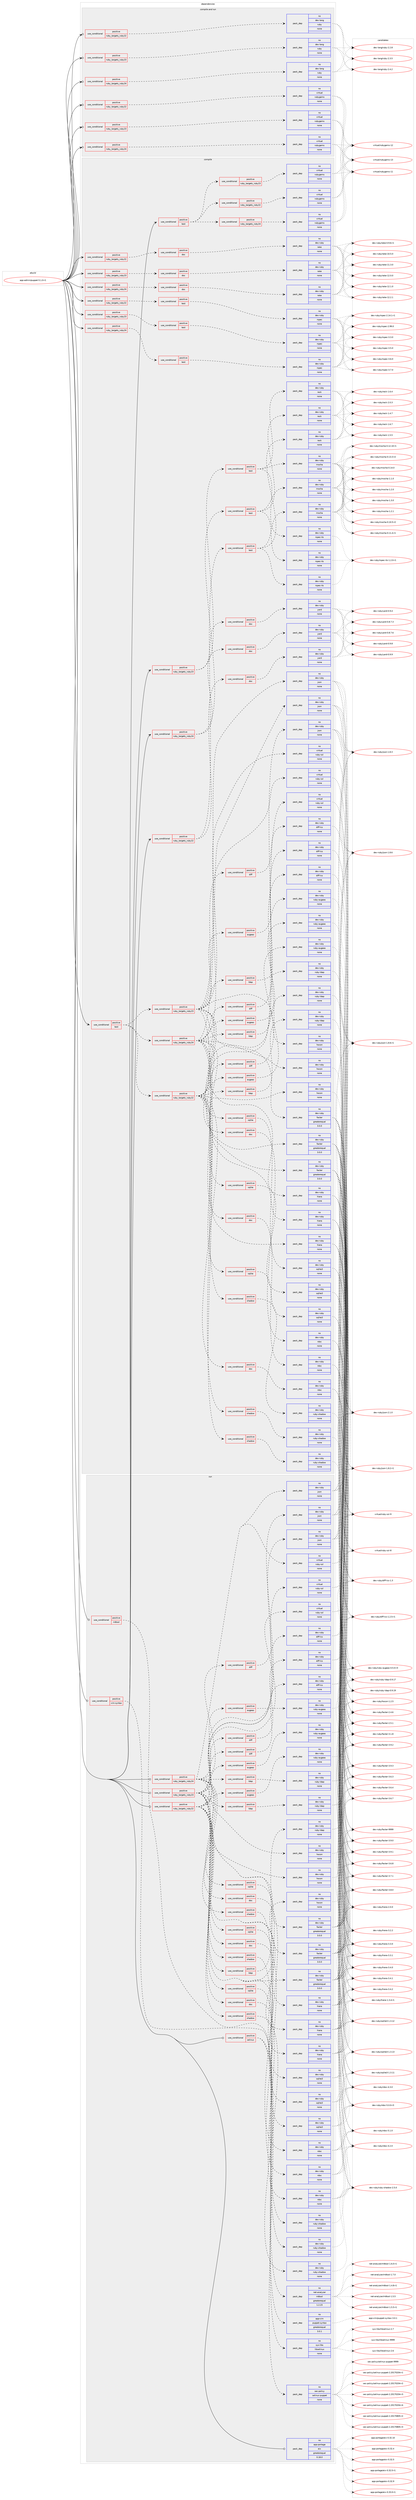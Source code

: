 digraph prolog {

# *************
# Graph options
# *************

newrank=true;
concentrate=true;
compound=true;
graph [rankdir=LR,fontname=Helvetica,fontsize=10,ranksep=1.5];#, ranksep=2.5, nodesep=0.2];
edge  [arrowhead=vee];
node  [fontname=Helvetica,fontsize=10];

# **********
# The ebuild
# **********

subgraph cluster_leftcol {
color=gray;
rank=same;
label=<<i>ebuild</i>>;
id [label="app-admin/puppet-5.1.0-r1", color=red, width=4, href="../app-admin/puppet-5.1.0-r1.svg"];
}

# ****************
# The dependencies
# ****************

subgraph cluster_midcol {
color=gray;
label=<<i>dependencies</i>>;
subgraph cluster_compile {
fillcolor="#eeeeee";
style=filled;
label=<<i>compile</i>>;
subgraph cond1111 {
dependency4507 [label=<<TABLE BORDER="0" CELLBORDER="1" CELLSPACING="0" CELLPADDING="4"><TR><TD ROWSPAN="3" CELLPADDING="10">use_conditional</TD></TR><TR><TD>positive</TD></TR><TR><TD>ruby_targets_ruby22</TD></TR></TABLE>>, shape=none, color=red];
subgraph cond1112 {
dependency4508 [label=<<TABLE BORDER="0" CELLBORDER="1" CELLSPACING="0" CELLPADDING="4"><TR><TD ROWSPAN="3" CELLPADDING="10">use_conditional</TD></TR><TR><TD>positive</TD></TR><TR><TD>doc</TD></TR></TABLE>>, shape=none, color=red];
subgraph pack3299 {
dependency4509 [label=<<TABLE BORDER="0" CELLBORDER="1" CELLSPACING="0" CELLPADDING="4" WIDTH="220"><TR><TD ROWSPAN="6" CELLPADDING="30">pack_dep</TD></TR><TR><TD WIDTH="110">no</TD></TR><TR><TD>dev-ruby</TD></TR><TR><TD>rake</TD></TR><TR><TD>none</TD></TR><TR><TD></TD></TR></TABLE>>, shape=none, color=blue];
}
dependency4508:e -> dependency4509:w [weight=20,style="dashed",arrowhead="vee"];
}
dependency4507:e -> dependency4508:w [weight=20,style="dashed",arrowhead="vee"];
}
id:e -> dependency4507:w [weight=20,style="solid",arrowhead="vee"];
subgraph cond1113 {
dependency4510 [label=<<TABLE BORDER="0" CELLBORDER="1" CELLSPACING="0" CELLPADDING="4"><TR><TD ROWSPAN="3" CELLPADDING="10">use_conditional</TD></TR><TR><TD>positive</TD></TR><TR><TD>ruby_targets_ruby22</TD></TR></TABLE>>, shape=none, color=red];
subgraph cond1114 {
dependency4511 [label=<<TABLE BORDER="0" CELLBORDER="1" CELLSPACING="0" CELLPADDING="4"><TR><TD ROWSPAN="3" CELLPADDING="10">use_conditional</TD></TR><TR><TD>positive</TD></TR><TR><TD>doc</TD></TR></TABLE>>, shape=none, color=red];
subgraph pack3300 {
dependency4512 [label=<<TABLE BORDER="0" CELLBORDER="1" CELLSPACING="0" CELLPADDING="4" WIDTH="220"><TR><TD ROWSPAN="6" CELLPADDING="30">pack_dep</TD></TR><TR><TD WIDTH="110">no</TD></TR><TR><TD>dev-ruby</TD></TR><TR><TD>yard</TD></TR><TR><TD>none</TD></TR><TR><TD></TD></TR></TABLE>>, shape=none, color=blue];
}
dependency4511:e -> dependency4512:w [weight=20,style="dashed",arrowhead="vee"];
}
dependency4510:e -> dependency4511:w [weight=20,style="dashed",arrowhead="vee"];
subgraph cond1115 {
dependency4513 [label=<<TABLE BORDER="0" CELLBORDER="1" CELLSPACING="0" CELLPADDING="4"><TR><TD ROWSPAN="3" CELLPADDING="10">use_conditional</TD></TR><TR><TD>positive</TD></TR><TR><TD>test</TD></TR></TABLE>>, shape=none, color=red];
subgraph pack3301 {
dependency4514 [label=<<TABLE BORDER="0" CELLBORDER="1" CELLSPACING="0" CELLPADDING="4" WIDTH="220"><TR><TD ROWSPAN="6" CELLPADDING="30">pack_dep</TD></TR><TR><TD WIDTH="110">no</TD></TR><TR><TD>dev-ruby</TD></TR><TR><TD>mocha</TD></TR><TR><TD>none</TD></TR><TR><TD></TD></TR></TABLE>>, shape=none, color=blue];
}
dependency4513:e -> dependency4514:w [weight=20,style="dashed",arrowhead="vee"];
subgraph pack3302 {
dependency4515 [label=<<TABLE BORDER="0" CELLBORDER="1" CELLSPACING="0" CELLPADDING="4" WIDTH="220"><TR><TD ROWSPAN="6" CELLPADDING="30">pack_dep</TD></TR><TR><TD WIDTH="110">no</TD></TR><TR><TD>dev-ruby</TD></TR><TR><TD>rack</TD></TR><TR><TD>none</TD></TR><TR><TD></TD></TR></TABLE>>, shape=none, color=blue];
}
dependency4513:e -> dependency4515:w [weight=20,style="dashed",arrowhead="vee"];
subgraph pack3303 {
dependency4516 [label=<<TABLE BORDER="0" CELLBORDER="1" CELLSPACING="0" CELLPADDING="4" WIDTH="220"><TR><TD ROWSPAN="6" CELLPADDING="30">pack_dep</TD></TR><TR><TD WIDTH="110">no</TD></TR><TR><TD>dev-ruby</TD></TR><TR><TD>rspec-its</TD></TR><TR><TD>none</TD></TR><TR><TD></TD></TR></TABLE>>, shape=none, color=blue];
}
dependency4513:e -> dependency4516:w [weight=20,style="dashed",arrowhead="vee"];
}
dependency4510:e -> dependency4513:w [weight=20,style="dashed",arrowhead="vee"];
}
id:e -> dependency4510:w [weight=20,style="solid",arrowhead="vee"];
subgraph cond1116 {
dependency4517 [label=<<TABLE BORDER="0" CELLBORDER="1" CELLSPACING="0" CELLPADDING="4"><TR><TD ROWSPAN="3" CELLPADDING="10">use_conditional</TD></TR><TR><TD>positive</TD></TR><TR><TD>ruby_targets_ruby22</TD></TR></TABLE>>, shape=none, color=red];
subgraph cond1117 {
dependency4518 [label=<<TABLE BORDER="0" CELLBORDER="1" CELLSPACING="0" CELLPADDING="4"><TR><TD ROWSPAN="3" CELLPADDING="10">use_conditional</TD></TR><TR><TD>positive</TD></TR><TR><TD>test</TD></TR></TABLE>>, shape=none, color=red];
subgraph pack3304 {
dependency4519 [label=<<TABLE BORDER="0" CELLBORDER="1" CELLSPACING="0" CELLPADDING="4" WIDTH="220"><TR><TD ROWSPAN="6" CELLPADDING="30">pack_dep</TD></TR><TR><TD WIDTH="110">no</TD></TR><TR><TD>dev-ruby</TD></TR><TR><TD>rspec</TD></TR><TR><TD>none</TD></TR><TR><TD></TD></TR></TABLE>>, shape=none, color=blue];
}
dependency4518:e -> dependency4519:w [weight=20,style="dashed",arrowhead="vee"];
}
dependency4517:e -> dependency4518:w [weight=20,style="dashed",arrowhead="vee"];
}
id:e -> dependency4517:w [weight=20,style="solid",arrowhead="vee"];
subgraph cond1118 {
dependency4520 [label=<<TABLE BORDER="0" CELLBORDER="1" CELLSPACING="0" CELLPADDING="4"><TR><TD ROWSPAN="3" CELLPADDING="10">use_conditional</TD></TR><TR><TD>positive</TD></TR><TR><TD>ruby_targets_ruby23</TD></TR></TABLE>>, shape=none, color=red];
subgraph cond1119 {
dependency4521 [label=<<TABLE BORDER="0" CELLBORDER="1" CELLSPACING="0" CELLPADDING="4"><TR><TD ROWSPAN="3" CELLPADDING="10">use_conditional</TD></TR><TR><TD>positive</TD></TR><TR><TD>doc</TD></TR></TABLE>>, shape=none, color=red];
subgraph pack3305 {
dependency4522 [label=<<TABLE BORDER="0" CELLBORDER="1" CELLSPACING="0" CELLPADDING="4" WIDTH="220"><TR><TD ROWSPAN="6" CELLPADDING="30">pack_dep</TD></TR><TR><TD WIDTH="110">no</TD></TR><TR><TD>dev-ruby</TD></TR><TR><TD>rake</TD></TR><TR><TD>none</TD></TR><TR><TD></TD></TR></TABLE>>, shape=none, color=blue];
}
dependency4521:e -> dependency4522:w [weight=20,style="dashed",arrowhead="vee"];
}
dependency4520:e -> dependency4521:w [weight=20,style="dashed",arrowhead="vee"];
}
id:e -> dependency4520:w [weight=20,style="solid",arrowhead="vee"];
subgraph cond1120 {
dependency4523 [label=<<TABLE BORDER="0" CELLBORDER="1" CELLSPACING="0" CELLPADDING="4"><TR><TD ROWSPAN="3" CELLPADDING="10">use_conditional</TD></TR><TR><TD>positive</TD></TR><TR><TD>ruby_targets_ruby23</TD></TR></TABLE>>, shape=none, color=red];
subgraph cond1121 {
dependency4524 [label=<<TABLE BORDER="0" CELLBORDER="1" CELLSPACING="0" CELLPADDING="4"><TR><TD ROWSPAN="3" CELLPADDING="10">use_conditional</TD></TR><TR><TD>positive</TD></TR><TR><TD>doc</TD></TR></TABLE>>, shape=none, color=red];
subgraph pack3306 {
dependency4525 [label=<<TABLE BORDER="0" CELLBORDER="1" CELLSPACING="0" CELLPADDING="4" WIDTH="220"><TR><TD ROWSPAN="6" CELLPADDING="30">pack_dep</TD></TR><TR><TD WIDTH="110">no</TD></TR><TR><TD>dev-ruby</TD></TR><TR><TD>yard</TD></TR><TR><TD>none</TD></TR><TR><TD></TD></TR></TABLE>>, shape=none, color=blue];
}
dependency4524:e -> dependency4525:w [weight=20,style="dashed",arrowhead="vee"];
}
dependency4523:e -> dependency4524:w [weight=20,style="dashed",arrowhead="vee"];
subgraph cond1122 {
dependency4526 [label=<<TABLE BORDER="0" CELLBORDER="1" CELLSPACING="0" CELLPADDING="4"><TR><TD ROWSPAN="3" CELLPADDING="10">use_conditional</TD></TR><TR><TD>positive</TD></TR><TR><TD>test</TD></TR></TABLE>>, shape=none, color=red];
subgraph pack3307 {
dependency4527 [label=<<TABLE BORDER="0" CELLBORDER="1" CELLSPACING="0" CELLPADDING="4" WIDTH="220"><TR><TD ROWSPAN="6" CELLPADDING="30">pack_dep</TD></TR><TR><TD WIDTH="110">no</TD></TR><TR><TD>dev-ruby</TD></TR><TR><TD>mocha</TD></TR><TR><TD>none</TD></TR><TR><TD></TD></TR></TABLE>>, shape=none, color=blue];
}
dependency4526:e -> dependency4527:w [weight=20,style="dashed",arrowhead="vee"];
subgraph pack3308 {
dependency4528 [label=<<TABLE BORDER="0" CELLBORDER="1" CELLSPACING="0" CELLPADDING="4" WIDTH="220"><TR><TD ROWSPAN="6" CELLPADDING="30">pack_dep</TD></TR><TR><TD WIDTH="110">no</TD></TR><TR><TD>dev-ruby</TD></TR><TR><TD>rack</TD></TR><TR><TD>none</TD></TR><TR><TD></TD></TR></TABLE>>, shape=none, color=blue];
}
dependency4526:e -> dependency4528:w [weight=20,style="dashed",arrowhead="vee"];
subgraph pack3309 {
dependency4529 [label=<<TABLE BORDER="0" CELLBORDER="1" CELLSPACING="0" CELLPADDING="4" WIDTH="220"><TR><TD ROWSPAN="6" CELLPADDING="30">pack_dep</TD></TR><TR><TD WIDTH="110">no</TD></TR><TR><TD>dev-ruby</TD></TR><TR><TD>rspec-its</TD></TR><TR><TD>none</TD></TR><TR><TD></TD></TR></TABLE>>, shape=none, color=blue];
}
dependency4526:e -> dependency4529:w [weight=20,style="dashed",arrowhead="vee"];
}
dependency4523:e -> dependency4526:w [weight=20,style="dashed",arrowhead="vee"];
}
id:e -> dependency4523:w [weight=20,style="solid",arrowhead="vee"];
subgraph cond1123 {
dependency4530 [label=<<TABLE BORDER="0" CELLBORDER="1" CELLSPACING="0" CELLPADDING="4"><TR><TD ROWSPAN="3" CELLPADDING="10">use_conditional</TD></TR><TR><TD>positive</TD></TR><TR><TD>ruby_targets_ruby23</TD></TR></TABLE>>, shape=none, color=red];
subgraph cond1124 {
dependency4531 [label=<<TABLE BORDER="0" CELLBORDER="1" CELLSPACING="0" CELLPADDING="4"><TR><TD ROWSPAN="3" CELLPADDING="10">use_conditional</TD></TR><TR><TD>positive</TD></TR><TR><TD>test</TD></TR></TABLE>>, shape=none, color=red];
subgraph pack3310 {
dependency4532 [label=<<TABLE BORDER="0" CELLBORDER="1" CELLSPACING="0" CELLPADDING="4" WIDTH="220"><TR><TD ROWSPAN="6" CELLPADDING="30">pack_dep</TD></TR><TR><TD WIDTH="110">no</TD></TR><TR><TD>dev-ruby</TD></TR><TR><TD>rspec</TD></TR><TR><TD>none</TD></TR><TR><TD></TD></TR></TABLE>>, shape=none, color=blue];
}
dependency4531:e -> dependency4532:w [weight=20,style="dashed",arrowhead="vee"];
}
dependency4530:e -> dependency4531:w [weight=20,style="dashed",arrowhead="vee"];
}
id:e -> dependency4530:w [weight=20,style="solid",arrowhead="vee"];
subgraph cond1125 {
dependency4533 [label=<<TABLE BORDER="0" CELLBORDER="1" CELLSPACING="0" CELLPADDING="4"><TR><TD ROWSPAN="3" CELLPADDING="10">use_conditional</TD></TR><TR><TD>positive</TD></TR><TR><TD>ruby_targets_ruby24</TD></TR></TABLE>>, shape=none, color=red];
subgraph cond1126 {
dependency4534 [label=<<TABLE BORDER="0" CELLBORDER="1" CELLSPACING="0" CELLPADDING="4"><TR><TD ROWSPAN="3" CELLPADDING="10">use_conditional</TD></TR><TR><TD>positive</TD></TR><TR><TD>doc</TD></TR></TABLE>>, shape=none, color=red];
subgraph pack3311 {
dependency4535 [label=<<TABLE BORDER="0" CELLBORDER="1" CELLSPACING="0" CELLPADDING="4" WIDTH="220"><TR><TD ROWSPAN="6" CELLPADDING="30">pack_dep</TD></TR><TR><TD WIDTH="110">no</TD></TR><TR><TD>dev-ruby</TD></TR><TR><TD>rake</TD></TR><TR><TD>none</TD></TR><TR><TD></TD></TR></TABLE>>, shape=none, color=blue];
}
dependency4534:e -> dependency4535:w [weight=20,style="dashed",arrowhead="vee"];
}
dependency4533:e -> dependency4534:w [weight=20,style="dashed",arrowhead="vee"];
}
id:e -> dependency4533:w [weight=20,style="solid",arrowhead="vee"];
subgraph cond1127 {
dependency4536 [label=<<TABLE BORDER="0" CELLBORDER="1" CELLSPACING="0" CELLPADDING="4"><TR><TD ROWSPAN="3" CELLPADDING="10">use_conditional</TD></TR><TR><TD>positive</TD></TR><TR><TD>ruby_targets_ruby24</TD></TR></TABLE>>, shape=none, color=red];
subgraph cond1128 {
dependency4537 [label=<<TABLE BORDER="0" CELLBORDER="1" CELLSPACING="0" CELLPADDING="4"><TR><TD ROWSPAN="3" CELLPADDING="10">use_conditional</TD></TR><TR><TD>positive</TD></TR><TR><TD>doc</TD></TR></TABLE>>, shape=none, color=red];
subgraph pack3312 {
dependency4538 [label=<<TABLE BORDER="0" CELLBORDER="1" CELLSPACING="0" CELLPADDING="4" WIDTH="220"><TR><TD ROWSPAN="6" CELLPADDING="30">pack_dep</TD></TR><TR><TD WIDTH="110">no</TD></TR><TR><TD>dev-ruby</TD></TR><TR><TD>yard</TD></TR><TR><TD>none</TD></TR><TR><TD></TD></TR></TABLE>>, shape=none, color=blue];
}
dependency4537:e -> dependency4538:w [weight=20,style="dashed",arrowhead="vee"];
}
dependency4536:e -> dependency4537:w [weight=20,style="dashed",arrowhead="vee"];
subgraph cond1129 {
dependency4539 [label=<<TABLE BORDER="0" CELLBORDER="1" CELLSPACING="0" CELLPADDING="4"><TR><TD ROWSPAN="3" CELLPADDING="10">use_conditional</TD></TR><TR><TD>positive</TD></TR><TR><TD>test</TD></TR></TABLE>>, shape=none, color=red];
subgraph pack3313 {
dependency4540 [label=<<TABLE BORDER="0" CELLBORDER="1" CELLSPACING="0" CELLPADDING="4" WIDTH="220"><TR><TD ROWSPAN="6" CELLPADDING="30">pack_dep</TD></TR><TR><TD WIDTH="110">no</TD></TR><TR><TD>dev-ruby</TD></TR><TR><TD>mocha</TD></TR><TR><TD>none</TD></TR><TR><TD></TD></TR></TABLE>>, shape=none, color=blue];
}
dependency4539:e -> dependency4540:w [weight=20,style="dashed",arrowhead="vee"];
subgraph pack3314 {
dependency4541 [label=<<TABLE BORDER="0" CELLBORDER="1" CELLSPACING="0" CELLPADDING="4" WIDTH="220"><TR><TD ROWSPAN="6" CELLPADDING="30">pack_dep</TD></TR><TR><TD WIDTH="110">no</TD></TR><TR><TD>dev-ruby</TD></TR><TR><TD>rack</TD></TR><TR><TD>none</TD></TR><TR><TD></TD></TR></TABLE>>, shape=none, color=blue];
}
dependency4539:e -> dependency4541:w [weight=20,style="dashed",arrowhead="vee"];
subgraph pack3315 {
dependency4542 [label=<<TABLE BORDER="0" CELLBORDER="1" CELLSPACING="0" CELLPADDING="4" WIDTH="220"><TR><TD ROWSPAN="6" CELLPADDING="30">pack_dep</TD></TR><TR><TD WIDTH="110">no</TD></TR><TR><TD>dev-ruby</TD></TR><TR><TD>rspec-its</TD></TR><TR><TD>none</TD></TR><TR><TD></TD></TR></TABLE>>, shape=none, color=blue];
}
dependency4539:e -> dependency4542:w [weight=20,style="dashed",arrowhead="vee"];
}
dependency4536:e -> dependency4539:w [weight=20,style="dashed",arrowhead="vee"];
}
id:e -> dependency4536:w [weight=20,style="solid",arrowhead="vee"];
subgraph cond1130 {
dependency4543 [label=<<TABLE BORDER="0" CELLBORDER="1" CELLSPACING="0" CELLPADDING="4"><TR><TD ROWSPAN="3" CELLPADDING="10">use_conditional</TD></TR><TR><TD>positive</TD></TR><TR><TD>ruby_targets_ruby24</TD></TR></TABLE>>, shape=none, color=red];
subgraph cond1131 {
dependency4544 [label=<<TABLE BORDER="0" CELLBORDER="1" CELLSPACING="0" CELLPADDING="4"><TR><TD ROWSPAN="3" CELLPADDING="10">use_conditional</TD></TR><TR><TD>positive</TD></TR><TR><TD>test</TD></TR></TABLE>>, shape=none, color=red];
subgraph pack3316 {
dependency4545 [label=<<TABLE BORDER="0" CELLBORDER="1" CELLSPACING="0" CELLPADDING="4" WIDTH="220"><TR><TD ROWSPAN="6" CELLPADDING="30">pack_dep</TD></TR><TR><TD WIDTH="110">no</TD></TR><TR><TD>dev-ruby</TD></TR><TR><TD>rspec</TD></TR><TR><TD>none</TD></TR><TR><TD></TD></TR></TABLE>>, shape=none, color=blue];
}
dependency4544:e -> dependency4545:w [weight=20,style="dashed",arrowhead="vee"];
}
dependency4543:e -> dependency4544:w [weight=20,style="dashed",arrowhead="vee"];
}
id:e -> dependency4543:w [weight=20,style="solid",arrowhead="vee"];
subgraph cond1132 {
dependency4546 [label=<<TABLE BORDER="0" CELLBORDER="1" CELLSPACING="0" CELLPADDING="4"><TR><TD ROWSPAN="3" CELLPADDING="10">use_conditional</TD></TR><TR><TD>positive</TD></TR><TR><TD>test</TD></TR></TABLE>>, shape=none, color=red];
subgraph cond1133 {
dependency4547 [label=<<TABLE BORDER="0" CELLBORDER="1" CELLSPACING="0" CELLPADDING="4"><TR><TD ROWSPAN="3" CELLPADDING="10">use_conditional</TD></TR><TR><TD>positive</TD></TR><TR><TD>ruby_targets_ruby22</TD></TR></TABLE>>, shape=none, color=red];
subgraph pack3317 {
dependency4548 [label=<<TABLE BORDER="0" CELLBORDER="1" CELLSPACING="0" CELLPADDING="4" WIDTH="220"><TR><TD ROWSPAN="6" CELLPADDING="30">pack_dep</TD></TR><TR><TD WIDTH="110">no</TD></TR><TR><TD>dev-ruby</TD></TR><TR><TD>hiera</TD></TR><TR><TD>none</TD></TR><TR><TD></TD></TR></TABLE>>, shape=none, color=blue];
}
dependency4547:e -> dependency4548:w [weight=20,style="dashed",arrowhead="vee"];
subgraph pack3318 {
dependency4549 [label=<<TABLE BORDER="0" CELLBORDER="1" CELLSPACING="0" CELLPADDING="4" WIDTH="220"><TR><TD ROWSPAN="6" CELLPADDING="30">pack_dep</TD></TR><TR><TD WIDTH="110">no</TD></TR><TR><TD>dev-ruby</TD></TR><TR><TD>json</TD></TR><TR><TD>none</TD></TR><TR><TD></TD></TR></TABLE>>, shape=none, color=blue];
}
dependency4547:e -> dependency4549:w [weight=20,style="dashed",arrowhead="vee"];
subgraph pack3319 {
dependency4550 [label=<<TABLE BORDER="0" CELLBORDER="1" CELLSPACING="0" CELLPADDING="4" WIDTH="220"><TR><TD ROWSPAN="6" CELLPADDING="30">pack_dep</TD></TR><TR><TD WIDTH="110">no</TD></TR><TR><TD>dev-ruby</TD></TR><TR><TD>facter</TD></TR><TR><TD>greaterequal</TD></TR><TR><TD>3.0.0</TD></TR></TABLE>>, shape=none, color=blue];
}
dependency4547:e -> dependency4550:w [weight=20,style="dashed",arrowhead="vee"];
subgraph cond1134 {
dependency4551 [label=<<TABLE BORDER="0" CELLBORDER="1" CELLSPACING="0" CELLPADDING="4"><TR><TD ROWSPAN="3" CELLPADDING="10">use_conditional</TD></TR><TR><TD>positive</TD></TR><TR><TD>augeas</TD></TR></TABLE>>, shape=none, color=red];
subgraph pack3320 {
dependency4552 [label=<<TABLE BORDER="0" CELLBORDER="1" CELLSPACING="0" CELLPADDING="4" WIDTH="220"><TR><TD ROWSPAN="6" CELLPADDING="30">pack_dep</TD></TR><TR><TD WIDTH="110">no</TD></TR><TR><TD>dev-ruby</TD></TR><TR><TD>ruby-augeas</TD></TR><TR><TD>none</TD></TR><TR><TD></TD></TR></TABLE>>, shape=none, color=blue];
}
dependency4551:e -> dependency4552:w [weight=20,style="dashed",arrowhead="vee"];
}
dependency4547:e -> dependency4551:w [weight=20,style="dashed",arrowhead="vee"];
subgraph cond1135 {
dependency4553 [label=<<TABLE BORDER="0" CELLBORDER="1" CELLSPACING="0" CELLPADDING="4"><TR><TD ROWSPAN="3" CELLPADDING="10">use_conditional</TD></TR><TR><TD>positive</TD></TR><TR><TD>diff</TD></TR></TABLE>>, shape=none, color=red];
subgraph pack3321 {
dependency4554 [label=<<TABLE BORDER="0" CELLBORDER="1" CELLSPACING="0" CELLPADDING="4" WIDTH="220"><TR><TD ROWSPAN="6" CELLPADDING="30">pack_dep</TD></TR><TR><TD WIDTH="110">no</TD></TR><TR><TD>dev-ruby</TD></TR><TR><TD>diff-lcs</TD></TR><TR><TD>none</TD></TR><TR><TD></TD></TR></TABLE>>, shape=none, color=blue];
}
dependency4553:e -> dependency4554:w [weight=20,style="dashed",arrowhead="vee"];
}
dependency4547:e -> dependency4553:w [weight=20,style="dashed",arrowhead="vee"];
subgraph cond1136 {
dependency4555 [label=<<TABLE BORDER="0" CELLBORDER="1" CELLSPACING="0" CELLPADDING="4"><TR><TD ROWSPAN="3" CELLPADDING="10">use_conditional</TD></TR><TR><TD>positive</TD></TR><TR><TD>doc</TD></TR></TABLE>>, shape=none, color=red];
subgraph pack3322 {
dependency4556 [label=<<TABLE BORDER="0" CELLBORDER="1" CELLSPACING="0" CELLPADDING="4" WIDTH="220"><TR><TD ROWSPAN="6" CELLPADDING="30">pack_dep</TD></TR><TR><TD WIDTH="110">no</TD></TR><TR><TD>dev-ruby</TD></TR><TR><TD>rdoc</TD></TR><TR><TD>none</TD></TR><TR><TD></TD></TR></TABLE>>, shape=none, color=blue];
}
dependency4555:e -> dependency4556:w [weight=20,style="dashed",arrowhead="vee"];
}
dependency4547:e -> dependency4555:w [weight=20,style="dashed",arrowhead="vee"];
subgraph cond1137 {
dependency4557 [label=<<TABLE BORDER="0" CELLBORDER="1" CELLSPACING="0" CELLPADDING="4"><TR><TD ROWSPAN="3" CELLPADDING="10">use_conditional</TD></TR><TR><TD>positive</TD></TR><TR><TD>ldap</TD></TR></TABLE>>, shape=none, color=red];
subgraph pack3323 {
dependency4558 [label=<<TABLE BORDER="0" CELLBORDER="1" CELLSPACING="0" CELLPADDING="4" WIDTH="220"><TR><TD ROWSPAN="6" CELLPADDING="30">pack_dep</TD></TR><TR><TD WIDTH="110">no</TD></TR><TR><TD>dev-ruby</TD></TR><TR><TD>ruby-ldap</TD></TR><TR><TD>none</TD></TR><TR><TD></TD></TR></TABLE>>, shape=none, color=blue];
}
dependency4557:e -> dependency4558:w [weight=20,style="dashed",arrowhead="vee"];
}
dependency4547:e -> dependency4557:w [weight=20,style="dashed",arrowhead="vee"];
subgraph cond1138 {
dependency4559 [label=<<TABLE BORDER="0" CELLBORDER="1" CELLSPACING="0" CELLPADDING="4"><TR><TD ROWSPAN="3" CELLPADDING="10">use_conditional</TD></TR><TR><TD>positive</TD></TR><TR><TD>shadow</TD></TR></TABLE>>, shape=none, color=red];
subgraph pack3324 {
dependency4560 [label=<<TABLE BORDER="0" CELLBORDER="1" CELLSPACING="0" CELLPADDING="4" WIDTH="220"><TR><TD ROWSPAN="6" CELLPADDING="30">pack_dep</TD></TR><TR><TD WIDTH="110">no</TD></TR><TR><TD>dev-ruby</TD></TR><TR><TD>ruby-shadow</TD></TR><TR><TD>none</TD></TR><TR><TD></TD></TR></TABLE>>, shape=none, color=blue];
}
dependency4559:e -> dependency4560:w [weight=20,style="dashed",arrowhead="vee"];
}
dependency4547:e -> dependency4559:w [weight=20,style="dashed",arrowhead="vee"];
subgraph cond1139 {
dependency4561 [label=<<TABLE BORDER="0" CELLBORDER="1" CELLSPACING="0" CELLPADDING="4"><TR><TD ROWSPAN="3" CELLPADDING="10">use_conditional</TD></TR><TR><TD>positive</TD></TR><TR><TD>sqlite</TD></TR></TABLE>>, shape=none, color=red];
subgraph pack3325 {
dependency4562 [label=<<TABLE BORDER="0" CELLBORDER="1" CELLSPACING="0" CELLPADDING="4" WIDTH="220"><TR><TD ROWSPAN="6" CELLPADDING="30">pack_dep</TD></TR><TR><TD WIDTH="110">no</TD></TR><TR><TD>dev-ruby</TD></TR><TR><TD>sqlite3</TD></TR><TR><TD>none</TD></TR><TR><TD></TD></TR></TABLE>>, shape=none, color=blue];
}
dependency4561:e -> dependency4562:w [weight=20,style="dashed",arrowhead="vee"];
}
dependency4547:e -> dependency4561:w [weight=20,style="dashed",arrowhead="vee"];
subgraph pack3326 {
dependency4563 [label=<<TABLE BORDER="0" CELLBORDER="1" CELLSPACING="0" CELLPADDING="4" WIDTH="220"><TR><TD ROWSPAN="6" CELLPADDING="30">pack_dep</TD></TR><TR><TD WIDTH="110">no</TD></TR><TR><TD>virtual</TD></TR><TR><TD>ruby-ssl</TD></TR><TR><TD>none</TD></TR><TR><TD></TD></TR></TABLE>>, shape=none, color=blue];
}
dependency4547:e -> dependency4563:w [weight=20,style="dashed",arrowhead="vee"];
subgraph pack3327 {
dependency4564 [label=<<TABLE BORDER="0" CELLBORDER="1" CELLSPACING="0" CELLPADDING="4" WIDTH="220"><TR><TD ROWSPAN="6" CELLPADDING="30">pack_dep</TD></TR><TR><TD WIDTH="110">no</TD></TR><TR><TD>dev-ruby</TD></TR><TR><TD>hocon</TD></TR><TR><TD>none</TD></TR><TR><TD></TD></TR></TABLE>>, shape=none, color=blue];
}
dependency4547:e -> dependency4564:w [weight=20,style="dashed",arrowhead="vee"];
}
dependency4546:e -> dependency4547:w [weight=20,style="dashed",arrowhead="vee"];
subgraph cond1140 {
dependency4565 [label=<<TABLE BORDER="0" CELLBORDER="1" CELLSPACING="0" CELLPADDING="4"><TR><TD ROWSPAN="3" CELLPADDING="10">use_conditional</TD></TR><TR><TD>positive</TD></TR><TR><TD>ruby_targets_ruby23</TD></TR></TABLE>>, shape=none, color=red];
subgraph pack3328 {
dependency4566 [label=<<TABLE BORDER="0" CELLBORDER="1" CELLSPACING="0" CELLPADDING="4" WIDTH="220"><TR><TD ROWSPAN="6" CELLPADDING="30">pack_dep</TD></TR><TR><TD WIDTH="110">no</TD></TR><TR><TD>dev-ruby</TD></TR><TR><TD>hiera</TD></TR><TR><TD>none</TD></TR><TR><TD></TD></TR></TABLE>>, shape=none, color=blue];
}
dependency4565:e -> dependency4566:w [weight=20,style="dashed",arrowhead="vee"];
subgraph pack3329 {
dependency4567 [label=<<TABLE BORDER="0" CELLBORDER="1" CELLSPACING="0" CELLPADDING="4" WIDTH="220"><TR><TD ROWSPAN="6" CELLPADDING="30">pack_dep</TD></TR><TR><TD WIDTH="110">no</TD></TR><TR><TD>dev-ruby</TD></TR><TR><TD>json</TD></TR><TR><TD>none</TD></TR><TR><TD></TD></TR></TABLE>>, shape=none, color=blue];
}
dependency4565:e -> dependency4567:w [weight=20,style="dashed",arrowhead="vee"];
subgraph pack3330 {
dependency4568 [label=<<TABLE BORDER="0" CELLBORDER="1" CELLSPACING="0" CELLPADDING="4" WIDTH="220"><TR><TD ROWSPAN="6" CELLPADDING="30">pack_dep</TD></TR><TR><TD WIDTH="110">no</TD></TR><TR><TD>dev-ruby</TD></TR><TR><TD>facter</TD></TR><TR><TD>greaterequal</TD></TR><TR><TD>3.0.0</TD></TR></TABLE>>, shape=none, color=blue];
}
dependency4565:e -> dependency4568:w [weight=20,style="dashed",arrowhead="vee"];
subgraph cond1141 {
dependency4569 [label=<<TABLE BORDER="0" CELLBORDER="1" CELLSPACING="0" CELLPADDING="4"><TR><TD ROWSPAN="3" CELLPADDING="10">use_conditional</TD></TR><TR><TD>positive</TD></TR><TR><TD>augeas</TD></TR></TABLE>>, shape=none, color=red];
subgraph pack3331 {
dependency4570 [label=<<TABLE BORDER="0" CELLBORDER="1" CELLSPACING="0" CELLPADDING="4" WIDTH="220"><TR><TD ROWSPAN="6" CELLPADDING="30">pack_dep</TD></TR><TR><TD WIDTH="110">no</TD></TR><TR><TD>dev-ruby</TD></TR><TR><TD>ruby-augeas</TD></TR><TR><TD>none</TD></TR><TR><TD></TD></TR></TABLE>>, shape=none, color=blue];
}
dependency4569:e -> dependency4570:w [weight=20,style="dashed",arrowhead="vee"];
}
dependency4565:e -> dependency4569:w [weight=20,style="dashed",arrowhead="vee"];
subgraph cond1142 {
dependency4571 [label=<<TABLE BORDER="0" CELLBORDER="1" CELLSPACING="0" CELLPADDING="4"><TR><TD ROWSPAN="3" CELLPADDING="10">use_conditional</TD></TR><TR><TD>positive</TD></TR><TR><TD>diff</TD></TR></TABLE>>, shape=none, color=red];
subgraph pack3332 {
dependency4572 [label=<<TABLE BORDER="0" CELLBORDER="1" CELLSPACING="0" CELLPADDING="4" WIDTH="220"><TR><TD ROWSPAN="6" CELLPADDING="30">pack_dep</TD></TR><TR><TD WIDTH="110">no</TD></TR><TR><TD>dev-ruby</TD></TR><TR><TD>diff-lcs</TD></TR><TR><TD>none</TD></TR><TR><TD></TD></TR></TABLE>>, shape=none, color=blue];
}
dependency4571:e -> dependency4572:w [weight=20,style="dashed",arrowhead="vee"];
}
dependency4565:e -> dependency4571:w [weight=20,style="dashed",arrowhead="vee"];
subgraph cond1143 {
dependency4573 [label=<<TABLE BORDER="0" CELLBORDER="1" CELLSPACING="0" CELLPADDING="4"><TR><TD ROWSPAN="3" CELLPADDING="10">use_conditional</TD></TR><TR><TD>positive</TD></TR><TR><TD>doc</TD></TR></TABLE>>, shape=none, color=red];
subgraph pack3333 {
dependency4574 [label=<<TABLE BORDER="0" CELLBORDER="1" CELLSPACING="0" CELLPADDING="4" WIDTH="220"><TR><TD ROWSPAN="6" CELLPADDING="30">pack_dep</TD></TR><TR><TD WIDTH="110">no</TD></TR><TR><TD>dev-ruby</TD></TR><TR><TD>rdoc</TD></TR><TR><TD>none</TD></TR><TR><TD></TD></TR></TABLE>>, shape=none, color=blue];
}
dependency4573:e -> dependency4574:w [weight=20,style="dashed",arrowhead="vee"];
}
dependency4565:e -> dependency4573:w [weight=20,style="dashed",arrowhead="vee"];
subgraph cond1144 {
dependency4575 [label=<<TABLE BORDER="0" CELLBORDER="1" CELLSPACING="0" CELLPADDING="4"><TR><TD ROWSPAN="3" CELLPADDING="10">use_conditional</TD></TR><TR><TD>positive</TD></TR><TR><TD>ldap</TD></TR></TABLE>>, shape=none, color=red];
subgraph pack3334 {
dependency4576 [label=<<TABLE BORDER="0" CELLBORDER="1" CELLSPACING="0" CELLPADDING="4" WIDTH="220"><TR><TD ROWSPAN="6" CELLPADDING="30">pack_dep</TD></TR><TR><TD WIDTH="110">no</TD></TR><TR><TD>dev-ruby</TD></TR><TR><TD>ruby-ldap</TD></TR><TR><TD>none</TD></TR><TR><TD></TD></TR></TABLE>>, shape=none, color=blue];
}
dependency4575:e -> dependency4576:w [weight=20,style="dashed",arrowhead="vee"];
}
dependency4565:e -> dependency4575:w [weight=20,style="dashed",arrowhead="vee"];
subgraph cond1145 {
dependency4577 [label=<<TABLE BORDER="0" CELLBORDER="1" CELLSPACING="0" CELLPADDING="4"><TR><TD ROWSPAN="3" CELLPADDING="10">use_conditional</TD></TR><TR><TD>positive</TD></TR><TR><TD>shadow</TD></TR></TABLE>>, shape=none, color=red];
subgraph pack3335 {
dependency4578 [label=<<TABLE BORDER="0" CELLBORDER="1" CELLSPACING="0" CELLPADDING="4" WIDTH="220"><TR><TD ROWSPAN="6" CELLPADDING="30">pack_dep</TD></TR><TR><TD WIDTH="110">no</TD></TR><TR><TD>dev-ruby</TD></TR><TR><TD>ruby-shadow</TD></TR><TR><TD>none</TD></TR><TR><TD></TD></TR></TABLE>>, shape=none, color=blue];
}
dependency4577:e -> dependency4578:w [weight=20,style="dashed",arrowhead="vee"];
}
dependency4565:e -> dependency4577:w [weight=20,style="dashed",arrowhead="vee"];
subgraph cond1146 {
dependency4579 [label=<<TABLE BORDER="0" CELLBORDER="1" CELLSPACING="0" CELLPADDING="4"><TR><TD ROWSPAN="3" CELLPADDING="10">use_conditional</TD></TR><TR><TD>positive</TD></TR><TR><TD>sqlite</TD></TR></TABLE>>, shape=none, color=red];
subgraph pack3336 {
dependency4580 [label=<<TABLE BORDER="0" CELLBORDER="1" CELLSPACING="0" CELLPADDING="4" WIDTH="220"><TR><TD ROWSPAN="6" CELLPADDING="30">pack_dep</TD></TR><TR><TD WIDTH="110">no</TD></TR><TR><TD>dev-ruby</TD></TR><TR><TD>sqlite3</TD></TR><TR><TD>none</TD></TR><TR><TD></TD></TR></TABLE>>, shape=none, color=blue];
}
dependency4579:e -> dependency4580:w [weight=20,style="dashed",arrowhead="vee"];
}
dependency4565:e -> dependency4579:w [weight=20,style="dashed",arrowhead="vee"];
subgraph pack3337 {
dependency4581 [label=<<TABLE BORDER="0" CELLBORDER="1" CELLSPACING="0" CELLPADDING="4" WIDTH="220"><TR><TD ROWSPAN="6" CELLPADDING="30">pack_dep</TD></TR><TR><TD WIDTH="110">no</TD></TR><TR><TD>virtual</TD></TR><TR><TD>ruby-ssl</TD></TR><TR><TD>none</TD></TR><TR><TD></TD></TR></TABLE>>, shape=none, color=blue];
}
dependency4565:e -> dependency4581:w [weight=20,style="dashed",arrowhead="vee"];
subgraph pack3338 {
dependency4582 [label=<<TABLE BORDER="0" CELLBORDER="1" CELLSPACING="0" CELLPADDING="4" WIDTH="220"><TR><TD ROWSPAN="6" CELLPADDING="30">pack_dep</TD></TR><TR><TD WIDTH="110">no</TD></TR><TR><TD>dev-ruby</TD></TR><TR><TD>hocon</TD></TR><TR><TD>none</TD></TR><TR><TD></TD></TR></TABLE>>, shape=none, color=blue];
}
dependency4565:e -> dependency4582:w [weight=20,style="dashed",arrowhead="vee"];
}
dependency4546:e -> dependency4565:w [weight=20,style="dashed",arrowhead="vee"];
subgraph cond1147 {
dependency4583 [label=<<TABLE BORDER="0" CELLBORDER="1" CELLSPACING="0" CELLPADDING="4"><TR><TD ROWSPAN="3" CELLPADDING="10">use_conditional</TD></TR><TR><TD>positive</TD></TR><TR><TD>ruby_targets_ruby24</TD></TR></TABLE>>, shape=none, color=red];
subgraph pack3339 {
dependency4584 [label=<<TABLE BORDER="0" CELLBORDER="1" CELLSPACING="0" CELLPADDING="4" WIDTH="220"><TR><TD ROWSPAN="6" CELLPADDING="30">pack_dep</TD></TR><TR><TD WIDTH="110">no</TD></TR><TR><TD>dev-ruby</TD></TR><TR><TD>hiera</TD></TR><TR><TD>none</TD></TR><TR><TD></TD></TR></TABLE>>, shape=none, color=blue];
}
dependency4583:e -> dependency4584:w [weight=20,style="dashed",arrowhead="vee"];
subgraph pack3340 {
dependency4585 [label=<<TABLE BORDER="0" CELLBORDER="1" CELLSPACING="0" CELLPADDING="4" WIDTH="220"><TR><TD ROWSPAN="6" CELLPADDING="30">pack_dep</TD></TR><TR><TD WIDTH="110">no</TD></TR><TR><TD>dev-ruby</TD></TR><TR><TD>json</TD></TR><TR><TD>none</TD></TR><TR><TD></TD></TR></TABLE>>, shape=none, color=blue];
}
dependency4583:e -> dependency4585:w [weight=20,style="dashed",arrowhead="vee"];
subgraph pack3341 {
dependency4586 [label=<<TABLE BORDER="0" CELLBORDER="1" CELLSPACING="0" CELLPADDING="4" WIDTH="220"><TR><TD ROWSPAN="6" CELLPADDING="30">pack_dep</TD></TR><TR><TD WIDTH="110">no</TD></TR><TR><TD>dev-ruby</TD></TR><TR><TD>facter</TD></TR><TR><TD>greaterequal</TD></TR><TR><TD>3.0.0</TD></TR></TABLE>>, shape=none, color=blue];
}
dependency4583:e -> dependency4586:w [weight=20,style="dashed",arrowhead="vee"];
subgraph cond1148 {
dependency4587 [label=<<TABLE BORDER="0" CELLBORDER="1" CELLSPACING="0" CELLPADDING="4"><TR><TD ROWSPAN="3" CELLPADDING="10">use_conditional</TD></TR><TR><TD>positive</TD></TR><TR><TD>augeas</TD></TR></TABLE>>, shape=none, color=red];
subgraph pack3342 {
dependency4588 [label=<<TABLE BORDER="0" CELLBORDER="1" CELLSPACING="0" CELLPADDING="4" WIDTH="220"><TR><TD ROWSPAN="6" CELLPADDING="30">pack_dep</TD></TR><TR><TD WIDTH="110">no</TD></TR><TR><TD>dev-ruby</TD></TR><TR><TD>ruby-augeas</TD></TR><TR><TD>none</TD></TR><TR><TD></TD></TR></TABLE>>, shape=none, color=blue];
}
dependency4587:e -> dependency4588:w [weight=20,style="dashed",arrowhead="vee"];
}
dependency4583:e -> dependency4587:w [weight=20,style="dashed",arrowhead="vee"];
subgraph cond1149 {
dependency4589 [label=<<TABLE BORDER="0" CELLBORDER="1" CELLSPACING="0" CELLPADDING="4"><TR><TD ROWSPAN="3" CELLPADDING="10">use_conditional</TD></TR><TR><TD>positive</TD></TR><TR><TD>diff</TD></TR></TABLE>>, shape=none, color=red];
subgraph pack3343 {
dependency4590 [label=<<TABLE BORDER="0" CELLBORDER="1" CELLSPACING="0" CELLPADDING="4" WIDTH="220"><TR><TD ROWSPAN="6" CELLPADDING="30">pack_dep</TD></TR><TR><TD WIDTH="110">no</TD></TR><TR><TD>dev-ruby</TD></TR><TR><TD>diff-lcs</TD></TR><TR><TD>none</TD></TR><TR><TD></TD></TR></TABLE>>, shape=none, color=blue];
}
dependency4589:e -> dependency4590:w [weight=20,style="dashed",arrowhead="vee"];
}
dependency4583:e -> dependency4589:w [weight=20,style="dashed",arrowhead="vee"];
subgraph cond1150 {
dependency4591 [label=<<TABLE BORDER="0" CELLBORDER="1" CELLSPACING="0" CELLPADDING="4"><TR><TD ROWSPAN="3" CELLPADDING="10">use_conditional</TD></TR><TR><TD>positive</TD></TR><TR><TD>doc</TD></TR></TABLE>>, shape=none, color=red];
subgraph pack3344 {
dependency4592 [label=<<TABLE BORDER="0" CELLBORDER="1" CELLSPACING="0" CELLPADDING="4" WIDTH="220"><TR><TD ROWSPAN="6" CELLPADDING="30">pack_dep</TD></TR><TR><TD WIDTH="110">no</TD></TR><TR><TD>dev-ruby</TD></TR><TR><TD>rdoc</TD></TR><TR><TD>none</TD></TR><TR><TD></TD></TR></TABLE>>, shape=none, color=blue];
}
dependency4591:e -> dependency4592:w [weight=20,style="dashed",arrowhead="vee"];
}
dependency4583:e -> dependency4591:w [weight=20,style="dashed",arrowhead="vee"];
subgraph cond1151 {
dependency4593 [label=<<TABLE BORDER="0" CELLBORDER="1" CELLSPACING="0" CELLPADDING="4"><TR><TD ROWSPAN="3" CELLPADDING="10">use_conditional</TD></TR><TR><TD>positive</TD></TR><TR><TD>ldap</TD></TR></TABLE>>, shape=none, color=red];
subgraph pack3345 {
dependency4594 [label=<<TABLE BORDER="0" CELLBORDER="1" CELLSPACING="0" CELLPADDING="4" WIDTH="220"><TR><TD ROWSPAN="6" CELLPADDING="30">pack_dep</TD></TR><TR><TD WIDTH="110">no</TD></TR><TR><TD>dev-ruby</TD></TR><TR><TD>ruby-ldap</TD></TR><TR><TD>none</TD></TR><TR><TD></TD></TR></TABLE>>, shape=none, color=blue];
}
dependency4593:e -> dependency4594:w [weight=20,style="dashed",arrowhead="vee"];
}
dependency4583:e -> dependency4593:w [weight=20,style="dashed",arrowhead="vee"];
subgraph cond1152 {
dependency4595 [label=<<TABLE BORDER="0" CELLBORDER="1" CELLSPACING="0" CELLPADDING="4"><TR><TD ROWSPAN="3" CELLPADDING="10">use_conditional</TD></TR><TR><TD>positive</TD></TR><TR><TD>shadow</TD></TR></TABLE>>, shape=none, color=red];
subgraph pack3346 {
dependency4596 [label=<<TABLE BORDER="0" CELLBORDER="1" CELLSPACING="0" CELLPADDING="4" WIDTH="220"><TR><TD ROWSPAN="6" CELLPADDING="30">pack_dep</TD></TR><TR><TD WIDTH="110">no</TD></TR><TR><TD>dev-ruby</TD></TR><TR><TD>ruby-shadow</TD></TR><TR><TD>none</TD></TR><TR><TD></TD></TR></TABLE>>, shape=none, color=blue];
}
dependency4595:e -> dependency4596:w [weight=20,style="dashed",arrowhead="vee"];
}
dependency4583:e -> dependency4595:w [weight=20,style="dashed",arrowhead="vee"];
subgraph cond1153 {
dependency4597 [label=<<TABLE BORDER="0" CELLBORDER="1" CELLSPACING="0" CELLPADDING="4"><TR><TD ROWSPAN="3" CELLPADDING="10">use_conditional</TD></TR><TR><TD>positive</TD></TR><TR><TD>sqlite</TD></TR></TABLE>>, shape=none, color=red];
subgraph pack3347 {
dependency4598 [label=<<TABLE BORDER="0" CELLBORDER="1" CELLSPACING="0" CELLPADDING="4" WIDTH="220"><TR><TD ROWSPAN="6" CELLPADDING="30">pack_dep</TD></TR><TR><TD WIDTH="110">no</TD></TR><TR><TD>dev-ruby</TD></TR><TR><TD>sqlite3</TD></TR><TR><TD>none</TD></TR><TR><TD></TD></TR></TABLE>>, shape=none, color=blue];
}
dependency4597:e -> dependency4598:w [weight=20,style="dashed",arrowhead="vee"];
}
dependency4583:e -> dependency4597:w [weight=20,style="dashed",arrowhead="vee"];
subgraph pack3348 {
dependency4599 [label=<<TABLE BORDER="0" CELLBORDER="1" CELLSPACING="0" CELLPADDING="4" WIDTH="220"><TR><TD ROWSPAN="6" CELLPADDING="30">pack_dep</TD></TR><TR><TD WIDTH="110">no</TD></TR><TR><TD>virtual</TD></TR><TR><TD>ruby-ssl</TD></TR><TR><TD>none</TD></TR><TR><TD></TD></TR></TABLE>>, shape=none, color=blue];
}
dependency4583:e -> dependency4599:w [weight=20,style="dashed",arrowhead="vee"];
subgraph pack3349 {
dependency4600 [label=<<TABLE BORDER="0" CELLBORDER="1" CELLSPACING="0" CELLPADDING="4" WIDTH="220"><TR><TD ROWSPAN="6" CELLPADDING="30">pack_dep</TD></TR><TR><TD WIDTH="110">no</TD></TR><TR><TD>dev-ruby</TD></TR><TR><TD>hocon</TD></TR><TR><TD>none</TD></TR><TR><TD></TD></TR></TABLE>>, shape=none, color=blue];
}
dependency4583:e -> dependency4600:w [weight=20,style="dashed",arrowhead="vee"];
}
dependency4546:e -> dependency4583:w [weight=20,style="dashed",arrowhead="vee"];
}
id:e -> dependency4546:w [weight=20,style="solid",arrowhead="vee"];
subgraph cond1154 {
dependency4601 [label=<<TABLE BORDER="0" CELLBORDER="1" CELLSPACING="0" CELLPADDING="4"><TR><TD ROWSPAN="3" CELLPADDING="10">use_conditional</TD></TR><TR><TD>positive</TD></TR><TR><TD>test</TD></TR></TABLE>>, shape=none, color=red];
subgraph cond1155 {
dependency4602 [label=<<TABLE BORDER="0" CELLBORDER="1" CELLSPACING="0" CELLPADDING="4"><TR><TD ROWSPAN="3" CELLPADDING="10">use_conditional</TD></TR><TR><TD>positive</TD></TR><TR><TD>ruby_targets_ruby22</TD></TR></TABLE>>, shape=none, color=red];
subgraph pack3350 {
dependency4603 [label=<<TABLE BORDER="0" CELLBORDER="1" CELLSPACING="0" CELLPADDING="4" WIDTH="220"><TR><TD ROWSPAN="6" CELLPADDING="30">pack_dep</TD></TR><TR><TD WIDTH="110">no</TD></TR><TR><TD>virtual</TD></TR><TR><TD>rubygems</TD></TR><TR><TD>none</TD></TR><TR><TD></TD></TR></TABLE>>, shape=none, color=blue];
}
dependency4602:e -> dependency4603:w [weight=20,style="dashed",arrowhead="vee"];
}
dependency4601:e -> dependency4602:w [weight=20,style="dashed",arrowhead="vee"];
subgraph cond1156 {
dependency4604 [label=<<TABLE BORDER="0" CELLBORDER="1" CELLSPACING="0" CELLPADDING="4"><TR><TD ROWSPAN="3" CELLPADDING="10">use_conditional</TD></TR><TR><TD>positive</TD></TR><TR><TD>ruby_targets_ruby23</TD></TR></TABLE>>, shape=none, color=red];
subgraph pack3351 {
dependency4605 [label=<<TABLE BORDER="0" CELLBORDER="1" CELLSPACING="0" CELLPADDING="4" WIDTH="220"><TR><TD ROWSPAN="6" CELLPADDING="30">pack_dep</TD></TR><TR><TD WIDTH="110">no</TD></TR><TR><TD>virtual</TD></TR><TR><TD>rubygems</TD></TR><TR><TD>none</TD></TR><TR><TD></TD></TR></TABLE>>, shape=none, color=blue];
}
dependency4604:e -> dependency4605:w [weight=20,style="dashed",arrowhead="vee"];
}
dependency4601:e -> dependency4604:w [weight=20,style="dashed",arrowhead="vee"];
subgraph cond1157 {
dependency4606 [label=<<TABLE BORDER="0" CELLBORDER="1" CELLSPACING="0" CELLPADDING="4"><TR><TD ROWSPAN="3" CELLPADDING="10">use_conditional</TD></TR><TR><TD>positive</TD></TR><TR><TD>ruby_targets_ruby24</TD></TR></TABLE>>, shape=none, color=red];
subgraph pack3352 {
dependency4607 [label=<<TABLE BORDER="0" CELLBORDER="1" CELLSPACING="0" CELLPADDING="4" WIDTH="220"><TR><TD ROWSPAN="6" CELLPADDING="30">pack_dep</TD></TR><TR><TD WIDTH="110">no</TD></TR><TR><TD>virtual</TD></TR><TR><TD>rubygems</TD></TR><TR><TD>none</TD></TR><TR><TD></TD></TR></TABLE>>, shape=none, color=blue];
}
dependency4606:e -> dependency4607:w [weight=20,style="dashed",arrowhead="vee"];
}
dependency4601:e -> dependency4606:w [weight=20,style="dashed",arrowhead="vee"];
}
id:e -> dependency4601:w [weight=20,style="solid",arrowhead="vee"];
}
subgraph cluster_compileandrun {
fillcolor="#eeeeee";
style=filled;
label=<<i>compile and run</i>>;
subgraph cond1158 {
dependency4608 [label=<<TABLE BORDER="0" CELLBORDER="1" CELLSPACING="0" CELLPADDING="4"><TR><TD ROWSPAN="3" CELLPADDING="10">use_conditional</TD></TR><TR><TD>positive</TD></TR><TR><TD>ruby_targets_ruby22</TD></TR></TABLE>>, shape=none, color=red];
subgraph pack3353 {
dependency4609 [label=<<TABLE BORDER="0" CELLBORDER="1" CELLSPACING="0" CELLPADDING="4" WIDTH="220"><TR><TD ROWSPAN="6" CELLPADDING="30">pack_dep</TD></TR><TR><TD WIDTH="110">no</TD></TR><TR><TD>dev-lang</TD></TR><TR><TD>ruby</TD></TR><TR><TD>none</TD></TR><TR><TD></TD></TR></TABLE>>, shape=none, color=blue];
}
dependency4608:e -> dependency4609:w [weight=20,style="dashed",arrowhead="vee"];
}
id:e -> dependency4608:w [weight=20,style="solid",arrowhead="odotvee"];
subgraph cond1159 {
dependency4610 [label=<<TABLE BORDER="0" CELLBORDER="1" CELLSPACING="0" CELLPADDING="4"><TR><TD ROWSPAN="3" CELLPADDING="10">use_conditional</TD></TR><TR><TD>positive</TD></TR><TR><TD>ruby_targets_ruby22</TD></TR></TABLE>>, shape=none, color=red];
subgraph pack3354 {
dependency4611 [label=<<TABLE BORDER="0" CELLBORDER="1" CELLSPACING="0" CELLPADDING="4" WIDTH="220"><TR><TD ROWSPAN="6" CELLPADDING="30">pack_dep</TD></TR><TR><TD WIDTH="110">no</TD></TR><TR><TD>virtual</TD></TR><TR><TD>rubygems</TD></TR><TR><TD>none</TD></TR><TR><TD></TD></TR></TABLE>>, shape=none, color=blue];
}
dependency4610:e -> dependency4611:w [weight=20,style="dashed",arrowhead="vee"];
}
id:e -> dependency4610:w [weight=20,style="solid",arrowhead="odotvee"];
subgraph cond1160 {
dependency4612 [label=<<TABLE BORDER="0" CELLBORDER="1" CELLSPACING="0" CELLPADDING="4"><TR><TD ROWSPAN="3" CELLPADDING="10">use_conditional</TD></TR><TR><TD>positive</TD></TR><TR><TD>ruby_targets_ruby23</TD></TR></TABLE>>, shape=none, color=red];
subgraph pack3355 {
dependency4613 [label=<<TABLE BORDER="0" CELLBORDER="1" CELLSPACING="0" CELLPADDING="4" WIDTH="220"><TR><TD ROWSPAN="6" CELLPADDING="30">pack_dep</TD></TR><TR><TD WIDTH="110">no</TD></TR><TR><TD>dev-lang</TD></TR><TR><TD>ruby</TD></TR><TR><TD>none</TD></TR><TR><TD></TD></TR></TABLE>>, shape=none, color=blue];
}
dependency4612:e -> dependency4613:w [weight=20,style="dashed",arrowhead="vee"];
}
id:e -> dependency4612:w [weight=20,style="solid",arrowhead="odotvee"];
subgraph cond1161 {
dependency4614 [label=<<TABLE BORDER="0" CELLBORDER="1" CELLSPACING="0" CELLPADDING="4"><TR><TD ROWSPAN="3" CELLPADDING="10">use_conditional</TD></TR><TR><TD>positive</TD></TR><TR><TD>ruby_targets_ruby23</TD></TR></TABLE>>, shape=none, color=red];
subgraph pack3356 {
dependency4615 [label=<<TABLE BORDER="0" CELLBORDER="1" CELLSPACING="0" CELLPADDING="4" WIDTH="220"><TR><TD ROWSPAN="6" CELLPADDING="30">pack_dep</TD></TR><TR><TD WIDTH="110">no</TD></TR><TR><TD>virtual</TD></TR><TR><TD>rubygems</TD></TR><TR><TD>none</TD></TR><TR><TD></TD></TR></TABLE>>, shape=none, color=blue];
}
dependency4614:e -> dependency4615:w [weight=20,style="dashed",arrowhead="vee"];
}
id:e -> dependency4614:w [weight=20,style="solid",arrowhead="odotvee"];
subgraph cond1162 {
dependency4616 [label=<<TABLE BORDER="0" CELLBORDER="1" CELLSPACING="0" CELLPADDING="4"><TR><TD ROWSPAN="3" CELLPADDING="10">use_conditional</TD></TR><TR><TD>positive</TD></TR><TR><TD>ruby_targets_ruby24</TD></TR></TABLE>>, shape=none, color=red];
subgraph pack3357 {
dependency4617 [label=<<TABLE BORDER="0" CELLBORDER="1" CELLSPACING="0" CELLPADDING="4" WIDTH="220"><TR><TD ROWSPAN="6" CELLPADDING="30">pack_dep</TD></TR><TR><TD WIDTH="110">no</TD></TR><TR><TD>dev-lang</TD></TR><TR><TD>ruby</TD></TR><TR><TD>none</TD></TR><TR><TD></TD></TR></TABLE>>, shape=none, color=blue];
}
dependency4616:e -> dependency4617:w [weight=20,style="dashed",arrowhead="vee"];
}
id:e -> dependency4616:w [weight=20,style="solid",arrowhead="odotvee"];
subgraph cond1163 {
dependency4618 [label=<<TABLE BORDER="0" CELLBORDER="1" CELLSPACING="0" CELLPADDING="4"><TR><TD ROWSPAN="3" CELLPADDING="10">use_conditional</TD></TR><TR><TD>positive</TD></TR><TR><TD>ruby_targets_ruby24</TD></TR></TABLE>>, shape=none, color=red];
subgraph pack3358 {
dependency4619 [label=<<TABLE BORDER="0" CELLBORDER="1" CELLSPACING="0" CELLPADDING="4" WIDTH="220"><TR><TD ROWSPAN="6" CELLPADDING="30">pack_dep</TD></TR><TR><TD WIDTH="110">no</TD></TR><TR><TD>virtual</TD></TR><TR><TD>rubygems</TD></TR><TR><TD>none</TD></TR><TR><TD></TD></TR></TABLE>>, shape=none, color=blue];
}
dependency4618:e -> dependency4619:w [weight=20,style="dashed",arrowhead="vee"];
}
id:e -> dependency4618:w [weight=20,style="solid",arrowhead="odotvee"];
}
subgraph cluster_run {
fillcolor="#eeeeee";
style=filled;
label=<<i>run</i>>;
subgraph cond1164 {
dependency4620 [label=<<TABLE BORDER="0" CELLBORDER="1" CELLSPACING="0" CELLPADDING="4"><TR><TD ROWSPAN="3" CELLPADDING="10">use_conditional</TD></TR><TR><TD>positive</TD></TR><TR><TD>rrdtool</TD></TR></TABLE>>, shape=none, color=red];
subgraph pack3359 {
dependency4621 [label=<<TABLE BORDER="0" CELLBORDER="1" CELLSPACING="0" CELLPADDING="4" WIDTH="220"><TR><TD ROWSPAN="6" CELLPADDING="30">pack_dep</TD></TR><TR><TD WIDTH="110">no</TD></TR><TR><TD>net-analyzer</TD></TR><TR><TD>rrdtool</TD></TR><TR><TD>greaterequal</TD></TR><TR><TD>1.2.23</TD></TR></TABLE>>, shape=none, color=blue];
}
dependency4620:e -> dependency4621:w [weight=20,style="dashed",arrowhead="vee"];
}
id:e -> dependency4620:w [weight=20,style="solid",arrowhead="odot"];
subgraph cond1165 {
dependency4622 [label=<<TABLE BORDER="0" CELLBORDER="1" CELLSPACING="0" CELLPADDING="4"><TR><TD ROWSPAN="3" CELLPADDING="10">use_conditional</TD></TR><TR><TD>positive</TD></TR><TR><TD>ruby_targets_ruby22</TD></TR></TABLE>>, shape=none, color=red];
subgraph pack3360 {
dependency4623 [label=<<TABLE BORDER="0" CELLBORDER="1" CELLSPACING="0" CELLPADDING="4" WIDTH="220"><TR><TD ROWSPAN="6" CELLPADDING="30">pack_dep</TD></TR><TR><TD WIDTH="110">no</TD></TR><TR><TD>dev-ruby</TD></TR><TR><TD>hiera</TD></TR><TR><TD>none</TD></TR><TR><TD></TD></TR></TABLE>>, shape=none, color=blue];
}
dependency4622:e -> dependency4623:w [weight=20,style="dashed",arrowhead="vee"];
subgraph pack3361 {
dependency4624 [label=<<TABLE BORDER="0" CELLBORDER="1" CELLSPACING="0" CELLPADDING="4" WIDTH="220"><TR><TD ROWSPAN="6" CELLPADDING="30">pack_dep</TD></TR><TR><TD WIDTH="110">no</TD></TR><TR><TD>dev-ruby</TD></TR><TR><TD>json</TD></TR><TR><TD>none</TD></TR><TR><TD></TD></TR></TABLE>>, shape=none, color=blue];
}
dependency4622:e -> dependency4624:w [weight=20,style="dashed",arrowhead="vee"];
subgraph pack3362 {
dependency4625 [label=<<TABLE BORDER="0" CELLBORDER="1" CELLSPACING="0" CELLPADDING="4" WIDTH="220"><TR><TD ROWSPAN="6" CELLPADDING="30">pack_dep</TD></TR><TR><TD WIDTH="110">no</TD></TR><TR><TD>dev-ruby</TD></TR><TR><TD>facter</TD></TR><TR><TD>greaterequal</TD></TR><TR><TD>3.0.0</TD></TR></TABLE>>, shape=none, color=blue];
}
dependency4622:e -> dependency4625:w [weight=20,style="dashed",arrowhead="vee"];
subgraph cond1166 {
dependency4626 [label=<<TABLE BORDER="0" CELLBORDER="1" CELLSPACING="0" CELLPADDING="4"><TR><TD ROWSPAN="3" CELLPADDING="10">use_conditional</TD></TR><TR><TD>positive</TD></TR><TR><TD>augeas</TD></TR></TABLE>>, shape=none, color=red];
subgraph pack3363 {
dependency4627 [label=<<TABLE BORDER="0" CELLBORDER="1" CELLSPACING="0" CELLPADDING="4" WIDTH="220"><TR><TD ROWSPAN="6" CELLPADDING="30">pack_dep</TD></TR><TR><TD WIDTH="110">no</TD></TR><TR><TD>dev-ruby</TD></TR><TR><TD>ruby-augeas</TD></TR><TR><TD>none</TD></TR><TR><TD></TD></TR></TABLE>>, shape=none, color=blue];
}
dependency4626:e -> dependency4627:w [weight=20,style="dashed",arrowhead="vee"];
}
dependency4622:e -> dependency4626:w [weight=20,style="dashed",arrowhead="vee"];
subgraph cond1167 {
dependency4628 [label=<<TABLE BORDER="0" CELLBORDER="1" CELLSPACING="0" CELLPADDING="4"><TR><TD ROWSPAN="3" CELLPADDING="10">use_conditional</TD></TR><TR><TD>positive</TD></TR><TR><TD>diff</TD></TR></TABLE>>, shape=none, color=red];
subgraph pack3364 {
dependency4629 [label=<<TABLE BORDER="0" CELLBORDER="1" CELLSPACING="0" CELLPADDING="4" WIDTH="220"><TR><TD ROWSPAN="6" CELLPADDING="30">pack_dep</TD></TR><TR><TD WIDTH="110">no</TD></TR><TR><TD>dev-ruby</TD></TR><TR><TD>diff-lcs</TD></TR><TR><TD>none</TD></TR><TR><TD></TD></TR></TABLE>>, shape=none, color=blue];
}
dependency4628:e -> dependency4629:w [weight=20,style="dashed",arrowhead="vee"];
}
dependency4622:e -> dependency4628:w [weight=20,style="dashed",arrowhead="vee"];
subgraph cond1168 {
dependency4630 [label=<<TABLE BORDER="0" CELLBORDER="1" CELLSPACING="0" CELLPADDING="4"><TR><TD ROWSPAN="3" CELLPADDING="10">use_conditional</TD></TR><TR><TD>positive</TD></TR><TR><TD>doc</TD></TR></TABLE>>, shape=none, color=red];
subgraph pack3365 {
dependency4631 [label=<<TABLE BORDER="0" CELLBORDER="1" CELLSPACING="0" CELLPADDING="4" WIDTH="220"><TR><TD ROWSPAN="6" CELLPADDING="30">pack_dep</TD></TR><TR><TD WIDTH="110">no</TD></TR><TR><TD>dev-ruby</TD></TR><TR><TD>rdoc</TD></TR><TR><TD>none</TD></TR><TR><TD></TD></TR></TABLE>>, shape=none, color=blue];
}
dependency4630:e -> dependency4631:w [weight=20,style="dashed",arrowhead="vee"];
}
dependency4622:e -> dependency4630:w [weight=20,style="dashed",arrowhead="vee"];
subgraph cond1169 {
dependency4632 [label=<<TABLE BORDER="0" CELLBORDER="1" CELLSPACING="0" CELLPADDING="4"><TR><TD ROWSPAN="3" CELLPADDING="10">use_conditional</TD></TR><TR><TD>positive</TD></TR><TR><TD>ldap</TD></TR></TABLE>>, shape=none, color=red];
subgraph pack3366 {
dependency4633 [label=<<TABLE BORDER="0" CELLBORDER="1" CELLSPACING="0" CELLPADDING="4" WIDTH="220"><TR><TD ROWSPAN="6" CELLPADDING="30">pack_dep</TD></TR><TR><TD WIDTH="110">no</TD></TR><TR><TD>dev-ruby</TD></TR><TR><TD>ruby-ldap</TD></TR><TR><TD>none</TD></TR><TR><TD></TD></TR></TABLE>>, shape=none, color=blue];
}
dependency4632:e -> dependency4633:w [weight=20,style="dashed",arrowhead="vee"];
}
dependency4622:e -> dependency4632:w [weight=20,style="dashed",arrowhead="vee"];
subgraph cond1170 {
dependency4634 [label=<<TABLE BORDER="0" CELLBORDER="1" CELLSPACING="0" CELLPADDING="4"><TR><TD ROWSPAN="3" CELLPADDING="10">use_conditional</TD></TR><TR><TD>positive</TD></TR><TR><TD>shadow</TD></TR></TABLE>>, shape=none, color=red];
subgraph pack3367 {
dependency4635 [label=<<TABLE BORDER="0" CELLBORDER="1" CELLSPACING="0" CELLPADDING="4" WIDTH="220"><TR><TD ROWSPAN="6" CELLPADDING="30">pack_dep</TD></TR><TR><TD WIDTH="110">no</TD></TR><TR><TD>dev-ruby</TD></TR><TR><TD>ruby-shadow</TD></TR><TR><TD>none</TD></TR><TR><TD></TD></TR></TABLE>>, shape=none, color=blue];
}
dependency4634:e -> dependency4635:w [weight=20,style="dashed",arrowhead="vee"];
}
dependency4622:e -> dependency4634:w [weight=20,style="dashed",arrowhead="vee"];
subgraph cond1171 {
dependency4636 [label=<<TABLE BORDER="0" CELLBORDER="1" CELLSPACING="0" CELLPADDING="4"><TR><TD ROWSPAN="3" CELLPADDING="10">use_conditional</TD></TR><TR><TD>positive</TD></TR><TR><TD>sqlite</TD></TR></TABLE>>, shape=none, color=red];
subgraph pack3368 {
dependency4637 [label=<<TABLE BORDER="0" CELLBORDER="1" CELLSPACING="0" CELLPADDING="4" WIDTH="220"><TR><TD ROWSPAN="6" CELLPADDING="30">pack_dep</TD></TR><TR><TD WIDTH="110">no</TD></TR><TR><TD>dev-ruby</TD></TR><TR><TD>sqlite3</TD></TR><TR><TD>none</TD></TR><TR><TD></TD></TR></TABLE>>, shape=none, color=blue];
}
dependency4636:e -> dependency4637:w [weight=20,style="dashed",arrowhead="vee"];
}
dependency4622:e -> dependency4636:w [weight=20,style="dashed",arrowhead="vee"];
subgraph pack3369 {
dependency4638 [label=<<TABLE BORDER="0" CELLBORDER="1" CELLSPACING="0" CELLPADDING="4" WIDTH="220"><TR><TD ROWSPAN="6" CELLPADDING="30">pack_dep</TD></TR><TR><TD WIDTH="110">no</TD></TR><TR><TD>virtual</TD></TR><TR><TD>ruby-ssl</TD></TR><TR><TD>none</TD></TR><TR><TD></TD></TR></TABLE>>, shape=none, color=blue];
}
dependency4622:e -> dependency4638:w [weight=20,style="dashed",arrowhead="vee"];
subgraph pack3370 {
dependency4639 [label=<<TABLE BORDER="0" CELLBORDER="1" CELLSPACING="0" CELLPADDING="4" WIDTH="220"><TR><TD ROWSPAN="6" CELLPADDING="30">pack_dep</TD></TR><TR><TD WIDTH="110">no</TD></TR><TR><TD>dev-ruby</TD></TR><TR><TD>hocon</TD></TR><TR><TD>none</TD></TR><TR><TD></TD></TR></TABLE>>, shape=none, color=blue];
}
dependency4622:e -> dependency4639:w [weight=20,style="dashed",arrowhead="vee"];
}
id:e -> dependency4622:w [weight=20,style="solid",arrowhead="odot"];
subgraph cond1172 {
dependency4640 [label=<<TABLE BORDER="0" CELLBORDER="1" CELLSPACING="0" CELLPADDING="4"><TR><TD ROWSPAN="3" CELLPADDING="10">use_conditional</TD></TR><TR><TD>positive</TD></TR><TR><TD>ruby_targets_ruby23</TD></TR></TABLE>>, shape=none, color=red];
subgraph pack3371 {
dependency4641 [label=<<TABLE BORDER="0" CELLBORDER="1" CELLSPACING="0" CELLPADDING="4" WIDTH="220"><TR><TD ROWSPAN="6" CELLPADDING="30">pack_dep</TD></TR><TR><TD WIDTH="110">no</TD></TR><TR><TD>dev-ruby</TD></TR><TR><TD>hiera</TD></TR><TR><TD>none</TD></TR><TR><TD></TD></TR></TABLE>>, shape=none, color=blue];
}
dependency4640:e -> dependency4641:w [weight=20,style="dashed",arrowhead="vee"];
subgraph pack3372 {
dependency4642 [label=<<TABLE BORDER="0" CELLBORDER="1" CELLSPACING="0" CELLPADDING="4" WIDTH="220"><TR><TD ROWSPAN="6" CELLPADDING="30">pack_dep</TD></TR><TR><TD WIDTH="110">no</TD></TR><TR><TD>dev-ruby</TD></TR><TR><TD>json</TD></TR><TR><TD>none</TD></TR><TR><TD></TD></TR></TABLE>>, shape=none, color=blue];
}
dependency4640:e -> dependency4642:w [weight=20,style="dashed",arrowhead="vee"];
subgraph pack3373 {
dependency4643 [label=<<TABLE BORDER="0" CELLBORDER="1" CELLSPACING="0" CELLPADDING="4" WIDTH="220"><TR><TD ROWSPAN="6" CELLPADDING="30">pack_dep</TD></TR><TR><TD WIDTH="110">no</TD></TR><TR><TD>dev-ruby</TD></TR><TR><TD>facter</TD></TR><TR><TD>greaterequal</TD></TR><TR><TD>3.0.0</TD></TR></TABLE>>, shape=none, color=blue];
}
dependency4640:e -> dependency4643:w [weight=20,style="dashed",arrowhead="vee"];
subgraph cond1173 {
dependency4644 [label=<<TABLE BORDER="0" CELLBORDER="1" CELLSPACING="0" CELLPADDING="4"><TR><TD ROWSPAN="3" CELLPADDING="10">use_conditional</TD></TR><TR><TD>positive</TD></TR><TR><TD>augeas</TD></TR></TABLE>>, shape=none, color=red];
subgraph pack3374 {
dependency4645 [label=<<TABLE BORDER="0" CELLBORDER="1" CELLSPACING="0" CELLPADDING="4" WIDTH="220"><TR><TD ROWSPAN="6" CELLPADDING="30">pack_dep</TD></TR><TR><TD WIDTH="110">no</TD></TR><TR><TD>dev-ruby</TD></TR><TR><TD>ruby-augeas</TD></TR><TR><TD>none</TD></TR><TR><TD></TD></TR></TABLE>>, shape=none, color=blue];
}
dependency4644:e -> dependency4645:w [weight=20,style="dashed",arrowhead="vee"];
}
dependency4640:e -> dependency4644:w [weight=20,style="dashed",arrowhead="vee"];
subgraph cond1174 {
dependency4646 [label=<<TABLE BORDER="0" CELLBORDER="1" CELLSPACING="0" CELLPADDING="4"><TR><TD ROWSPAN="3" CELLPADDING="10">use_conditional</TD></TR><TR><TD>positive</TD></TR><TR><TD>diff</TD></TR></TABLE>>, shape=none, color=red];
subgraph pack3375 {
dependency4647 [label=<<TABLE BORDER="0" CELLBORDER="1" CELLSPACING="0" CELLPADDING="4" WIDTH="220"><TR><TD ROWSPAN="6" CELLPADDING="30">pack_dep</TD></TR><TR><TD WIDTH="110">no</TD></TR><TR><TD>dev-ruby</TD></TR><TR><TD>diff-lcs</TD></TR><TR><TD>none</TD></TR><TR><TD></TD></TR></TABLE>>, shape=none, color=blue];
}
dependency4646:e -> dependency4647:w [weight=20,style="dashed",arrowhead="vee"];
}
dependency4640:e -> dependency4646:w [weight=20,style="dashed",arrowhead="vee"];
subgraph cond1175 {
dependency4648 [label=<<TABLE BORDER="0" CELLBORDER="1" CELLSPACING="0" CELLPADDING="4"><TR><TD ROWSPAN="3" CELLPADDING="10">use_conditional</TD></TR><TR><TD>positive</TD></TR><TR><TD>doc</TD></TR></TABLE>>, shape=none, color=red];
subgraph pack3376 {
dependency4649 [label=<<TABLE BORDER="0" CELLBORDER="1" CELLSPACING="0" CELLPADDING="4" WIDTH="220"><TR><TD ROWSPAN="6" CELLPADDING="30">pack_dep</TD></TR><TR><TD WIDTH="110">no</TD></TR><TR><TD>dev-ruby</TD></TR><TR><TD>rdoc</TD></TR><TR><TD>none</TD></TR><TR><TD></TD></TR></TABLE>>, shape=none, color=blue];
}
dependency4648:e -> dependency4649:w [weight=20,style="dashed",arrowhead="vee"];
}
dependency4640:e -> dependency4648:w [weight=20,style="dashed",arrowhead="vee"];
subgraph cond1176 {
dependency4650 [label=<<TABLE BORDER="0" CELLBORDER="1" CELLSPACING="0" CELLPADDING="4"><TR><TD ROWSPAN="3" CELLPADDING="10">use_conditional</TD></TR><TR><TD>positive</TD></TR><TR><TD>ldap</TD></TR></TABLE>>, shape=none, color=red];
subgraph pack3377 {
dependency4651 [label=<<TABLE BORDER="0" CELLBORDER="1" CELLSPACING="0" CELLPADDING="4" WIDTH="220"><TR><TD ROWSPAN="6" CELLPADDING="30">pack_dep</TD></TR><TR><TD WIDTH="110">no</TD></TR><TR><TD>dev-ruby</TD></TR><TR><TD>ruby-ldap</TD></TR><TR><TD>none</TD></TR><TR><TD></TD></TR></TABLE>>, shape=none, color=blue];
}
dependency4650:e -> dependency4651:w [weight=20,style="dashed",arrowhead="vee"];
}
dependency4640:e -> dependency4650:w [weight=20,style="dashed",arrowhead="vee"];
subgraph cond1177 {
dependency4652 [label=<<TABLE BORDER="0" CELLBORDER="1" CELLSPACING="0" CELLPADDING="4"><TR><TD ROWSPAN="3" CELLPADDING="10">use_conditional</TD></TR><TR><TD>positive</TD></TR><TR><TD>shadow</TD></TR></TABLE>>, shape=none, color=red];
subgraph pack3378 {
dependency4653 [label=<<TABLE BORDER="0" CELLBORDER="1" CELLSPACING="0" CELLPADDING="4" WIDTH="220"><TR><TD ROWSPAN="6" CELLPADDING="30">pack_dep</TD></TR><TR><TD WIDTH="110">no</TD></TR><TR><TD>dev-ruby</TD></TR><TR><TD>ruby-shadow</TD></TR><TR><TD>none</TD></TR><TR><TD></TD></TR></TABLE>>, shape=none, color=blue];
}
dependency4652:e -> dependency4653:w [weight=20,style="dashed",arrowhead="vee"];
}
dependency4640:e -> dependency4652:w [weight=20,style="dashed",arrowhead="vee"];
subgraph cond1178 {
dependency4654 [label=<<TABLE BORDER="0" CELLBORDER="1" CELLSPACING="0" CELLPADDING="4"><TR><TD ROWSPAN="3" CELLPADDING="10">use_conditional</TD></TR><TR><TD>positive</TD></TR><TR><TD>sqlite</TD></TR></TABLE>>, shape=none, color=red];
subgraph pack3379 {
dependency4655 [label=<<TABLE BORDER="0" CELLBORDER="1" CELLSPACING="0" CELLPADDING="4" WIDTH="220"><TR><TD ROWSPAN="6" CELLPADDING="30">pack_dep</TD></TR><TR><TD WIDTH="110">no</TD></TR><TR><TD>dev-ruby</TD></TR><TR><TD>sqlite3</TD></TR><TR><TD>none</TD></TR><TR><TD></TD></TR></TABLE>>, shape=none, color=blue];
}
dependency4654:e -> dependency4655:w [weight=20,style="dashed",arrowhead="vee"];
}
dependency4640:e -> dependency4654:w [weight=20,style="dashed",arrowhead="vee"];
subgraph pack3380 {
dependency4656 [label=<<TABLE BORDER="0" CELLBORDER="1" CELLSPACING="0" CELLPADDING="4" WIDTH="220"><TR><TD ROWSPAN="6" CELLPADDING="30">pack_dep</TD></TR><TR><TD WIDTH="110">no</TD></TR><TR><TD>virtual</TD></TR><TR><TD>ruby-ssl</TD></TR><TR><TD>none</TD></TR><TR><TD></TD></TR></TABLE>>, shape=none, color=blue];
}
dependency4640:e -> dependency4656:w [weight=20,style="dashed",arrowhead="vee"];
subgraph pack3381 {
dependency4657 [label=<<TABLE BORDER="0" CELLBORDER="1" CELLSPACING="0" CELLPADDING="4" WIDTH="220"><TR><TD ROWSPAN="6" CELLPADDING="30">pack_dep</TD></TR><TR><TD WIDTH="110">no</TD></TR><TR><TD>dev-ruby</TD></TR><TR><TD>hocon</TD></TR><TR><TD>none</TD></TR><TR><TD></TD></TR></TABLE>>, shape=none, color=blue];
}
dependency4640:e -> dependency4657:w [weight=20,style="dashed",arrowhead="vee"];
}
id:e -> dependency4640:w [weight=20,style="solid",arrowhead="odot"];
subgraph cond1179 {
dependency4658 [label=<<TABLE BORDER="0" CELLBORDER="1" CELLSPACING="0" CELLPADDING="4"><TR><TD ROWSPAN="3" CELLPADDING="10">use_conditional</TD></TR><TR><TD>positive</TD></TR><TR><TD>ruby_targets_ruby24</TD></TR></TABLE>>, shape=none, color=red];
subgraph pack3382 {
dependency4659 [label=<<TABLE BORDER="0" CELLBORDER="1" CELLSPACING="0" CELLPADDING="4" WIDTH="220"><TR><TD ROWSPAN="6" CELLPADDING="30">pack_dep</TD></TR><TR><TD WIDTH="110">no</TD></TR><TR><TD>dev-ruby</TD></TR><TR><TD>hiera</TD></TR><TR><TD>none</TD></TR><TR><TD></TD></TR></TABLE>>, shape=none, color=blue];
}
dependency4658:e -> dependency4659:w [weight=20,style="dashed",arrowhead="vee"];
subgraph pack3383 {
dependency4660 [label=<<TABLE BORDER="0" CELLBORDER="1" CELLSPACING="0" CELLPADDING="4" WIDTH="220"><TR><TD ROWSPAN="6" CELLPADDING="30">pack_dep</TD></TR><TR><TD WIDTH="110">no</TD></TR><TR><TD>dev-ruby</TD></TR><TR><TD>json</TD></TR><TR><TD>none</TD></TR><TR><TD></TD></TR></TABLE>>, shape=none, color=blue];
}
dependency4658:e -> dependency4660:w [weight=20,style="dashed",arrowhead="vee"];
subgraph pack3384 {
dependency4661 [label=<<TABLE BORDER="0" CELLBORDER="1" CELLSPACING="0" CELLPADDING="4" WIDTH="220"><TR><TD ROWSPAN="6" CELLPADDING="30">pack_dep</TD></TR><TR><TD WIDTH="110">no</TD></TR><TR><TD>dev-ruby</TD></TR><TR><TD>facter</TD></TR><TR><TD>greaterequal</TD></TR><TR><TD>3.0.0</TD></TR></TABLE>>, shape=none, color=blue];
}
dependency4658:e -> dependency4661:w [weight=20,style="dashed",arrowhead="vee"];
subgraph cond1180 {
dependency4662 [label=<<TABLE BORDER="0" CELLBORDER="1" CELLSPACING="0" CELLPADDING="4"><TR><TD ROWSPAN="3" CELLPADDING="10">use_conditional</TD></TR><TR><TD>positive</TD></TR><TR><TD>augeas</TD></TR></TABLE>>, shape=none, color=red];
subgraph pack3385 {
dependency4663 [label=<<TABLE BORDER="0" CELLBORDER="1" CELLSPACING="0" CELLPADDING="4" WIDTH="220"><TR><TD ROWSPAN="6" CELLPADDING="30">pack_dep</TD></TR><TR><TD WIDTH="110">no</TD></TR><TR><TD>dev-ruby</TD></TR><TR><TD>ruby-augeas</TD></TR><TR><TD>none</TD></TR><TR><TD></TD></TR></TABLE>>, shape=none, color=blue];
}
dependency4662:e -> dependency4663:w [weight=20,style="dashed",arrowhead="vee"];
}
dependency4658:e -> dependency4662:w [weight=20,style="dashed",arrowhead="vee"];
subgraph cond1181 {
dependency4664 [label=<<TABLE BORDER="0" CELLBORDER="1" CELLSPACING="0" CELLPADDING="4"><TR><TD ROWSPAN="3" CELLPADDING="10">use_conditional</TD></TR><TR><TD>positive</TD></TR><TR><TD>diff</TD></TR></TABLE>>, shape=none, color=red];
subgraph pack3386 {
dependency4665 [label=<<TABLE BORDER="0" CELLBORDER="1" CELLSPACING="0" CELLPADDING="4" WIDTH="220"><TR><TD ROWSPAN="6" CELLPADDING="30">pack_dep</TD></TR><TR><TD WIDTH="110">no</TD></TR><TR><TD>dev-ruby</TD></TR><TR><TD>diff-lcs</TD></TR><TR><TD>none</TD></TR><TR><TD></TD></TR></TABLE>>, shape=none, color=blue];
}
dependency4664:e -> dependency4665:w [weight=20,style="dashed",arrowhead="vee"];
}
dependency4658:e -> dependency4664:w [weight=20,style="dashed",arrowhead="vee"];
subgraph cond1182 {
dependency4666 [label=<<TABLE BORDER="0" CELLBORDER="1" CELLSPACING="0" CELLPADDING="4"><TR><TD ROWSPAN="3" CELLPADDING="10">use_conditional</TD></TR><TR><TD>positive</TD></TR><TR><TD>doc</TD></TR></TABLE>>, shape=none, color=red];
subgraph pack3387 {
dependency4667 [label=<<TABLE BORDER="0" CELLBORDER="1" CELLSPACING="0" CELLPADDING="4" WIDTH="220"><TR><TD ROWSPAN="6" CELLPADDING="30">pack_dep</TD></TR><TR><TD WIDTH="110">no</TD></TR><TR><TD>dev-ruby</TD></TR><TR><TD>rdoc</TD></TR><TR><TD>none</TD></TR><TR><TD></TD></TR></TABLE>>, shape=none, color=blue];
}
dependency4666:e -> dependency4667:w [weight=20,style="dashed",arrowhead="vee"];
}
dependency4658:e -> dependency4666:w [weight=20,style="dashed",arrowhead="vee"];
subgraph cond1183 {
dependency4668 [label=<<TABLE BORDER="0" CELLBORDER="1" CELLSPACING="0" CELLPADDING="4"><TR><TD ROWSPAN="3" CELLPADDING="10">use_conditional</TD></TR><TR><TD>positive</TD></TR><TR><TD>ldap</TD></TR></TABLE>>, shape=none, color=red];
subgraph pack3388 {
dependency4669 [label=<<TABLE BORDER="0" CELLBORDER="1" CELLSPACING="0" CELLPADDING="4" WIDTH="220"><TR><TD ROWSPAN="6" CELLPADDING="30">pack_dep</TD></TR><TR><TD WIDTH="110">no</TD></TR><TR><TD>dev-ruby</TD></TR><TR><TD>ruby-ldap</TD></TR><TR><TD>none</TD></TR><TR><TD></TD></TR></TABLE>>, shape=none, color=blue];
}
dependency4668:e -> dependency4669:w [weight=20,style="dashed",arrowhead="vee"];
}
dependency4658:e -> dependency4668:w [weight=20,style="dashed",arrowhead="vee"];
subgraph cond1184 {
dependency4670 [label=<<TABLE BORDER="0" CELLBORDER="1" CELLSPACING="0" CELLPADDING="4"><TR><TD ROWSPAN="3" CELLPADDING="10">use_conditional</TD></TR><TR><TD>positive</TD></TR><TR><TD>shadow</TD></TR></TABLE>>, shape=none, color=red];
subgraph pack3389 {
dependency4671 [label=<<TABLE BORDER="0" CELLBORDER="1" CELLSPACING="0" CELLPADDING="4" WIDTH="220"><TR><TD ROWSPAN="6" CELLPADDING="30">pack_dep</TD></TR><TR><TD WIDTH="110">no</TD></TR><TR><TD>dev-ruby</TD></TR><TR><TD>ruby-shadow</TD></TR><TR><TD>none</TD></TR><TR><TD></TD></TR></TABLE>>, shape=none, color=blue];
}
dependency4670:e -> dependency4671:w [weight=20,style="dashed",arrowhead="vee"];
}
dependency4658:e -> dependency4670:w [weight=20,style="dashed",arrowhead="vee"];
subgraph cond1185 {
dependency4672 [label=<<TABLE BORDER="0" CELLBORDER="1" CELLSPACING="0" CELLPADDING="4"><TR><TD ROWSPAN="3" CELLPADDING="10">use_conditional</TD></TR><TR><TD>positive</TD></TR><TR><TD>sqlite</TD></TR></TABLE>>, shape=none, color=red];
subgraph pack3390 {
dependency4673 [label=<<TABLE BORDER="0" CELLBORDER="1" CELLSPACING="0" CELLPADDING="4" WIDTH="220"><TR><TD ROWSPAN="6" CELLPADDING="30">pack_dep</TD></TR><TR><TD WIDTH="110">no</TD></TR><TR><TD>dev-ruby</TD></TR><TR><TD>sqlite3</TD></TR><TR><TD>none</TD></TR><TR><TD></TD></TR></TABLE>>, shape=none, color=blue];
}
dependency4672:e -> dependency4673:w [weight=20,style="dashed",arrowhead="vee"];
}
dependency4658:e -> dependency4672:w [weight=20,style="dashed",arrowhead="vee"];
subgraph pack3391 {
dependency4674 [label=<<TABLE BORDER="0" CELLBORDER="1" CELLSPACING="0" CELLPADDING="4" WIDTH="220"><TR><TD ROWSPAN="6" CELLPADDING="30">pack_dep</TD></TR><TR><TD WIDTH="110">no</TD></TR><TR><TD>virtual</TD></TR><TR><TD>ruby-ssl</TD></TR><TR><TD>none</TD></TR><TR><TD></TD></TR></TABLE>>, shape=none, color=blue];
}
dependency4658:e -> dependency4674:w [weight=20,style="dashed",arrowhead="vee"];
subgraph pack3392 {
dependency4675 [label=<<TABLE BORDER="0" CELLBORDER="1" CELLSPACING="0" CELLPADDING="4" WIDTH="220"><TR><TD ROWSPAN="6" CELLPADDING="30">pack_dep</TD></TR><TR><TD WIDTH="110">no</TD></TR><TR><TD>dev-ruby</TD></TR><TR><TD>hocon</TD></TR><TR><TD>none</TD></TR><TR><TD></TD></TR></TABLE>>, shape=none, color=blue];
}
dependency4658:e -> dependency4675:w [weight=20,style="dashed",arrowhead="vee"];
}
id:e -> dependency4658:w [weight=20,style="solid",arrowhead="odot"];
subgraph cond1186 {
dependency4676 [label=<<TABLE BORDER="0" CELLBORDER="1" CELLSPACING="0" CELLPADDING="4"><TR><TD ROWSPAN="3" CELLPADDING="10">use_conditional</TD></TR><TR><TD>positive</TD></TR><TR><TD>selinux</TD></TR></TABLE>>, shape=none, color=red];
subgraph pack3393 {
dependency4677 [label=<<TABLE BORDER="0" CELLBORDER="1" CELLSPACING="0" CELLPADDING="4" WIDTH="220"><TR><TD ROWSPAN="6" CELLPADDING="30">pack_dep</TD></TR><TR><TD WIDTH="110">no</TD></TR><TR><TD>sys-libs</TD></TR><TR><TD>libselinux</TD></TR><TR><TD>none</TD></TR><TR><TD></TD></TR></TABLE>>, shape=none, color=blue];
}
dependency4676:e -> dependency4677:w [weight=20,style="dashed",arrowhead="vee"];
subgraph pack3394 {
dependency4678 [label=<<TABLE BORDER="0" CELLBORDER="1" CELLSPACING="0" CELLPADDING="4" WIDTH="220"><TR><TD ROWSPAN="6" CELLPADDING="30">pack_dep</TD></TR><TR><TD WIDTH="110">no</TD></TR><TR><TD>sec-policy</TD></TR><TR><TD>selinux-puppet</TD></TR><TR><TD>none</TD></TR><TR><TD></TD></TR></TABLE>>, shape=none, color=blue];
}
dependency4676:e -> dependency4678:w [weight=20,style="dashed",arrowhead="vee"];
}
id:e -> dependency4676:w [weight=20,style="solid",arrowhead="odot"];
subgraph cond1187 {
dependency4679 [label=<<TABLE BORDER="0" CELLBORDER="1" CELLSPACING="0" CELLPADDING="4"><TR><TD ROWSPAN="3" CELLPADDING="10">use_conditional</TD></TR><TR><TD>positive</TD></TR><TR><TD>vim-syntax</TD></TR></TABLE>>, shape=none, color=red];
subgraph pack3395 {
dependency4680 [label=<<TABLE BORDER="0" CELLBORDER="1" CELLSPACING="0" CELLPADDING="4" WIDTH="220"><TR><TD ROWSPAN="6" CELLPADDING="30">pack_dep</TD></TR><TR><TD WIDTH="110">no</TD></TR><TR><TD>app-vim</TD></TR><TR><TD>puppet-syntax</TD></TR><TR><TD>greaterequal</TD></TR><TR><TD>3.0.1</TD></TR></TABLE>>, shape=none, color=blue];
}
dependency4679:e -> dependency4680:w [weight=20,style="dashed",arrowhead="vee"];
}
id:e -> dependency4679:w [weight=20,style="solid",arrowhead="odot"];
subgraph pack3396 {
dependency4681 [label=<<TABLE BORDER="0" CELLBORDER="1" CELLSPACING="0" CELLPADDING="4" WIDTH="220"><TR><TD ROWSPAN="6" CELLPADDING="30">pack_dep</TD></TR><TR><TD WIDTH="110">no</TD></TR><TR><TD>app-portage</TD></TR><TR><TD>eix</TD></TR><TR><TD>greaterequal</TD></TR><TR><TD>0.18.0</TD></TR></TABLE>>, shape=none, color=blue];
}
id:e -> dependency4681:w [weight=20,style="solid",arrowhead="odot"];
}
}

# **************
# The candidates
# **************

subgraph cluster_choices {
rank=same;
color=gray;
label=<<i>candidates</i>>;

subgraph choice3299 {
color=black;
nodesep=1;
choice100101118451141179812147114971071014548465746544511449 [label="dev-ruby/rake-0.9.6-r1", color=red, width=4,href="../dev-ruby/rake-0.9.6-r1.svg"];
choice1001011184511411798121471149710710145494846534648 [label="dev-ruby/rake-10.5.0", color=red, width=4,href="../dev-ruby/rake-10.5.0.svg"];
choice1001011184511411798121471149710710145494946514648 [label="dev-ruby/rake-11.3.0", color=red, width=4,href="../dev-ruby/rake-11.3.0.svg"];
choice1001011184511411798121471149710710145495046484648 [label="dev-ruby/rake-12.0.0", color=red, width=4,href="../dev-ruby/rake-12.0.0.svg"];
choice1001011184511411798121471149710710145495046494648 [label="dev-ruby/rake-12.1.0", color=red, width=4,href="../dev-ruby/rake-12.1.0.svg"];
choice1001011184511411798121471149710710145495046504649 [label="dev-ruby/rake-12.2.1", color=red, width=4,href="../dev-ruby/rake-12.2.1.svg"];
dependency4509:e -> choice100101118451141179812147114971071014548465746544511449:w [style=dotted,weight="100"];
dependency4509:e -> choice1001011184511411798121471149710710145494846534648:w [style=dotted,weight="100"];
dependency4509:e -> choice1001011184511411798121471149710710145494946514648:w [style=dotted,weight="100"];
dependency4509:e -> choice1001011184511411798121471149710710145495046484648:w [style=dotted,weight="100"];
dependency4509:e -> choice1001011184511411798121471149710710145495046494648:w [style=dotted,weight="100"];
dependency4509:e -> choice1001011184511411798121471149710710145495046504649:w [style=dotted,weight="100"];
}
subgraph choice3300 {
color=black;
nodesep=1;
choice100101118451141179812147121971141004548465646554651 [label="dev-ruby/yard-0.8.7.3", color=red, width=4,href="../dev-ruby/yard-0.8.7.3.svg"];
choice100101118451141179812147121971141004548465646554654 [label="dev-ruby/yard-0.8.7.6", color=red, width=4,href="../dev-ruby/yard-0.8.7.6.svg"];
choice10010111845114117981214712197114100454846574652 [label="dev-ruby/yard-0.9.4", color=red, width=4,href="../dev-ruby/yard-0.9.4.svg"];
choice10010111845114117981214712197114100454846574656 [label="dev-ruby/yard-0.9.8", color=red, width=4,href="../dev-ruby/yard-0.9.8.svg"];
choice10010111845114117981214712197114100454846574657 [label="dev-ruby/yard-0.9.9", color=red, width=4,href="../dev-ruby/yard-0.9.9.svg"];
dependency4512:e -> choice100101118451141179812147121971141004548465646554651:w [style=dotted,weight="100"];
dependency4512:e -> choice100101118451141179812147121971141004548465646554654:w [style=dotted,weight="100"];
dependency4512:e -> choice10010111845114117981214712197114100454846574652:w [style=dotted,weight="100"];
dependency4512:e -> choice10010111845114117981214712197114100454846574656:w [style=dotted,weight="100"];
dependency4512:e -> choice10010111845114117981214712197114100454846574657:w [style=dotted,weight="100"];
}
subgraph choice3301 {
color=black;
nodesep=1;
choice1001011184511411798121471091119910497454846494846534511450 [label="dev-ruby/mocha-0.10.5-r2", color=red, width=4,href="../dev-ruby/mocha-0.10.5-r2.svg"];
choice1001011184511411798121471091119910497454846494946524511449 [label="dev-ruby/mocha-0.11.4-r1", color=red, width=4,href="../dev-ruby/mocha-0.11.4-r1.svg"];
choice100101118451141179812147109111991049745484649504649484511449 [label="dev-ruby/mocha-0.12.10-r1", color=red, width=4,href="../dev-ruby/mocha-0.12.10-r1.svg"];
choice1001011184511411798121471091119910497454846495146514511450 [label="dev-ruby/mocha-0.13.3-r2", color=red, width=4,href="../dev-ruby/mocha-0.13.3-r2.svg"];
choice100101118451141179812147109111991049745484649524648 [label="dev-ruby/mocha-0.14.0", color=red, width=4,href="../dev-ruby/mocha-0.14.0.svg"];
choice1001011184511411798121471091119910497454946494648 [label="dev-ruby/mocha-1.1.0", color=red, width=4,href="../dev-ruby/mocha-1.1.0.svg"];
choice1001011184511411798121471091119910497454946504648 [label="dev-ruby/mocha-1.2.0", color=red, width=4,href="../dev-ruby/mocha-1.2.0.svg"];
choice1001011184511411798121471091119910497454946504649 [label="dev-ruby/mocha-1.2.1", color=red, width=4,href="../dev-ruby/mocha-1.2.1.svg"];
choice1001011184511411798121471091119910497454946514648 [label="dev-ruby/mocha-1.3.0", color=red, width=4,href="../dev-ruby/mocha-1.3.0.svg"];
dependency4514:e -> choice1001011184511411798121471091119910497454846494846534511450:w [style=dotted,weight="100"];
dependency4514:e -> choice1001011184511411798121471091119910497454846494946524511449:w [style=dotted,weight="100"];
dependency4514:e -> choice100101118451141179812147109111991049745484649504649484511449:w [style=dotted,weight="100"];
dependency4514:e -> choice1001011184511411798121471091119910497454846495146514511450:w [style=dotted,weight="100"];
dependency4514:e -> choice100101118451141179812147109111991049745484649524648:w [style=dotted,weight="100"];
dependency4514:e -> choice1001011184511411798121471091119910497454946494648:w [style=dotted,weight="100"];
dependency4514:e -> choice1001011184511411798121471091119910497454946504648:w [style=dotted,weight="100"];
dependency4514:e -> choice1001011184511411798121471091119910497454946504649:w [style=dotted,weight="100"];
dependency4514:e -> choice1001011184511411798121471091119910497454946514648:w [style=dotted,weight="100"];
}
subgraph choice3302 {
color=black;
nodesep=1;
choice1001011184511411798121471149799107454946524655 [label="dev-ruby/rack-1.4.7", color=red, width=4,href="../dev-ruby/rack-1.4.7.svg"];
choice1001011184511411798121471149799107454946534653 [label="dev-ruby/rack-1.5.5", color=red, width=4,href="../dev-ruby/rack-1.5.5.svg"];
choice1001011184511411798121471149799107454946544652 [label="dev-ruby/rack-1.6.4", color=red, width=4,href="../dev-ruby/rack-1.6.4.svg"];
choice1001011184511411798121471149799107454946544655 [label="dev-ruby/rack-1.6.7", color=red, width=4,href="../dev-ruby/rack-1.6.7.svg"];
choice1001011184511411798121471149799107455046484651 [label="dev-ruby/rack-2.0.3", color=red, width=4,href="../dev-ruby/rack-2.0.3.svg"];
dependency4515:e -> choice1001011184511411798121471149799107454946524655:w [style=dotted,weight="100"];
dependency4515:e -> choice1001011184511411798121471149799107454946534653:w [style=dotted,weight="100"];
dependency4515:e -> choice1001011184511411798121471149799107454946544652:w [style=dotted,weight="100"];
dependency4515:e -> choice1001011184511411798121471149799107454946544655:w [style=dotted,weight="100"];
dependency4515:e -> choice1001011184511411798121471149799107455046484651:w [style=dotted,weight="100"];
}
subgraph choice3303 {
color=black;
nodesep=1;
choice10010111845114117981214711411511210199451051161154549465046484511449 [label="dev-ruby/rspec-its-1.2.0-r1", color=red, width=4,href="../dev-ruby/rspec-its-1.2.0-r1.svg"];
dependency4516:e -> choice10010111845114117981214711411511210199451051161154549465046484511449:w [style=dotted,weight="100"];
}
subgraph choice3304 {
color=black;
nodesep=1;
choice10010111845114117981214711411511210199455046495246494511449 [label="dev-ruby/rspec-2.14.1-r1", color=red, width=4,href="../dev-ruby/rspec-2.14.1-r1.svg"];
choice1001011184511411798121471141151121019945504657574648 [label="dev-ruby/rspec-2.99.0", color=red, width=4,href="../dev-ruby/rspec-2.99.0.svg"];
choice10010111845114117981214711411511210199455146514648 [label="dev-ruby/rspec-3.3.0", color=red, width=4,href="../dev-ruby/rspec-3.3.0.svg"];
choice10010111845114117981214711411511210199455146534648 [label="dev-ruby/rspec-3.5.0", color=red, width=4,href="../dev-ruby/rspec-3.5.0.svg"];
choice10010111845114117981214711411511210199455146544648 [label="dev-ruby/rspec-3.6.0", color=red, width=4,href="../dev-ruby/rspec-3.6.0.svg"];
choice10010111845114117981214711411511210199455146554648 [label="dev-ruby/rspec-3.7.0", color=red, width=4,href="../dev-ruby/rspec-3.7.0.svg"];
dependency4519:e -> choice10010111845114117981214711411511210199455046495246494511449:w [style=dotted,weight="100"];
dependency4519:e -> choice1001011184511411798121471141151121019945504657574648:w [style=dotted,weight="100"];
dependency4519:e -> choice10010111845114117981214711411511210199455146514648:w [style=dotted,weight="100"];
dependency4519:e -> choice10010111845114117981214711411511210199455146534648:w [style=dotted,weight="100"];
dependency4519:e -> choice10010111845114117981214711411511210199455146544648:w [style=dotted,weight="100"];
dependency4519:e -> choice10010111845114117981214711411511210199455146554648:w [style=dotted,weight="100"];
}
subgraph choice3305 {
color=black;
nodesep=1;
choice100101118451141179812147114971071014548465746544511449 [label="dev-ruby/rake-0.9.6-r1", color=red, width=4,href="../dev-ruby/rake-0.9.6-r1.svg"];
choice1001011184511411798121471149710710145494846534648 [label="dev-ruby/rake-10.5.0", color=red, width=4,href="../dev-ruby/rake-10.5.0.svg"];
choice1001011184511411798121471149710710145494946514648 [label="dev-ruby/rake-11.3.0", color=red, width=4,href="../dev-ruby/rake-11.3.0.svg"];
choice1001011184511411798121471149710710145495046484648 [label="dev-ruby/rake-12.0.0", color=red, width=4,href="../dev-ruby/rake-12.0.0.svg"];
choice1001011184511411798121471149710710145495046494648 [label="dev-ruby/rake-12.1.0", color=red, width=4,href="../dev-ruby/rake-12.1.0.svg"];
choice1001011184511411798121471149710710145495046504649 [label="dev-ruby/rake-12.2.1", color=red, width=4,href="../dev-ruby/rake-12.2.1.svg"];
dependency4522:e -> choice100101118451141179812147114971071014548465746544511449:w [style=dotted,weight="100"];
dependency4522:e -> choice1001011184511411798121471149710710145494846534648:w [style=dotted,weight="100"];
dependency4522:e -> choice1001011184511411798121471149710710145494946514648:w [style=dotted,weight="100"];
dependency4522:e -> choice1001011184511411798121471149710710145495046484648:w [style=dotted,weight="100"];
dependency4522:e -> choice1001011184511411798121471149710710145495046494648:w [style=dotted,weight="100"];
dependency4522:e -> choice1001011184511411798121471149710710145495046504649:w [style=dotted,weight="100"];
}
subgraph choice3306 {
color=black;
nodesep=1;
choice100101118451141179812147121971141004548465646554651 [label="dev-ruby/yard-0.8.7.3", color=red, width=4,href="../dev-ruby/yard-0.8.7.3.svg"];
choice100101118451141179812147121971141004548465646554654 [label="dev-ruby/yard-0.8.7.6", color=red, width=4,href="../dev-ruby/yard-0.8.7.6.svg"];
choice10010111845114117981214712197114100454846574652 [label="dev-ruby/yard-0.9.4", color=red, width=4,href="../dev-ruby/yard-0.9.4.svg"];
choice10010111845114117981214712197114100454846574656 [label="dev-ruby/yard-0.9.8", color=red, width=4,href="../dev-ruby/yard-0.9.8.svg"];
choice10010111845114117981214712197114100454846574657 [label="dev-ruby/yard-0.9.9", color=red, width=4,href="../dev-ruby/yard-0.9.9.svg"];
dependency4525:e -> choice100101118451141179812147121971141004548465646554651:w [style=dotted,weight="100"];
dependency4525:e -> choice100101118451141179812147121971141004548465646554654:w [style=dotted,weight="100"];
dependency4525:e -> choice10010111845114117981214712197114100454846574652:w [style=dotted,weight="100"];
dependency4525:e -> choice10010111845114117981214712197114100454846574656:w [style=dotted,weight="100"];
dependency4525:e -> choice10010111845114117981214712197114100454846574657:w [style=dotted,weight="100"];
}
subgraph choice3307 {
color=black;
nodesep=1;
choice1001011184511411798121471091119910497454846494846534511450 [label="dev-ruby/mocha-0.10.5-r2", color=red, width=4,href="../dev-ruby/mocha-0.10.5-r2.svg"];
choice1001011184511411798121471091119910497454846494946524511449 [label="dev-ruby/mocha-0.11.4-r1", color=red, width=4,href="../dev-ruby/mocha-0.11.4-r1.svg"];
choice100101118451141179812147109111991049745484649504649484511449 [label="dev-ruby/mocha-0.12.10-r1", color=red, width=4,href="../dev-ruby/mocha-0.12.10-r1.svg"];
choice1001011184511411798121471091119910497454846495146514511450 [label="dev-ruby/mocha-0.13.3-r2", color=red, width=4,href="../dev-ruby/mocha-0.13.3-r2.svg"];
choice100101118451141179812147109111991049745484649524648 [label="dev-ruby/mocha-0.14.0", color=red, width=4,href="../dev-ruby/mocha-0.14.0.svg"];
choice1001011184511411798121471091119910497454946494648 [label="dev-ruby/mocha-1.1.0", color=red, width=4,href="../dev-ruby/mocha-1.1.0.svg"];
choice1001011184511411798121471091119910497454946504648 [label="dev-ruby/mocha-1.2.0", color=red, width=4,href="../dev-ruby/mocha-1.2.0.svg"];
choice1001011184511411798121471091119910497454946504649 [label="dev-ruby/mocha-1.2.1", color=red, width=4,href="../dev-ruby/mocha-1.2.1.svg"];
choice1001011184511411798121471091119910497454946514648 [label="dev-ruby/mocha-1.3.0", color=red, width=4,href="../dev-ruby/mocha-1.3.0.svg"];
dependency4527:e -> choice1001011184511411798121471091119910497454846494846534511450:w [style=dotted,weight="100"];
dependency4527:e -> choice1001011184511411798121471091119910497454846494946524511449:w [style=dotted,weight="100"];
dependency4527:e -> choice100101118451141179812147109111991049745484649504649484511449:w [style=dotted,weight="100"];
dependency4527:e -> choice1001011184511411798121471091119910497454846495146514511450:w [style=dotted,weight="100"];
dependency4527:e -> choice100101118451141179812147109111991049745484649524648:w [style=dotted,weight="100"];
dependency4527:e -> choice1001011184511411798121471091119910497454946494648:w [style=dotted,weight="100"];
dependency4527:e -> choice1001011184511411798121471091119910497454946504648:w [style=dotted,weight="100"];
dependency4527:e -> choice1001011184511411798121471091119910497454946504649:w [style=dotted,weight="100"];
dependency4527:e -> choice1001011184511411798121471091119910497454946514648:w [style=dotted,weight="100"];
}
subgraph choice3308 {
color=black;
nodesep=1;
choice1001011184511411798121471149799107454946524655 [label="dev-ruby/rack-1.4.7", color=red, width=4,href="../dev-ruby/rack-1.4.7.svg"];
choice1001011184511411798121471149799107454946534653 [label="dev-ruby/rack-1.5.5", color=red, width=4,href="../dev-ruby/rack-1.5.5.svg"];
choice1001011184511411798121471149799107454946544652 [label="dev-ruby/rack-1.6.4", color=red, width=4,href="../dev-ruby/rack-1.6.4.svg"];
choice1001011184511411798121471149799107454946544655 [label="dev-ruby/rack-1.6.7", color=red, width=4,href="../dev-ruby/rack-1.6.7.svg"];
choice1001011184511411798121471149799107455046484651 [label="dev-ruby/rack-2.0.3", color=red, width=4,href="../dev-ruby/rack-2.0.3.svg"];
dependency4528:e -> choice1001011184511411798121471149799107454946524655:w [style=dotted,weight="100"];
dependency4528:e -> choice1001011184511411798121471149799107454946534653:w [style=dotted,weight="100"];
dependency4528:e -> choice1001011184511411798121471149799107454946544652:w [style=dotted,weight="100"];
dependency4528:e -> choice1001011184511411798121471149799107454946544655:w [style=dotted,weight="100"];
dependency4528:e -> choice1001011184511411798121471149799107455046484651:w [style=dotted,weight="100"];
}
subgraph choice3309 {
color=black;
nodesep=1;
choice10010111845114117981214711411511210199451051161154549465046484511449 [label="dev-ruby/rspec-its-1.2.0-r1", color=red, width=4,href="../dev-ruby/rspec-its-1.2.0-r1.svg"];
dependency4529:e -> choice10010111845114117981214711411511210199451051161154549465046484511449:w [style=dotted,weight="100"];
}
subgraph choice3310 {
color=black;
nodesep=1;
choice10010111845114117981214711411511210199455046495246494511449 [label="dev-ruby/rspec-2.14.1-r1", color=red, width=4,href="../dev-ruby/rspec-2.14.1-r1.svg"];
choice1001011184511411798121471141151121019945504657574648 [label="dev-ruby/rspec-2.99.0", color=red, width=4,href="../dev-ruby/rspec-2.99.0.svg"];
choice10010111845114117981214711411511210199455146514648 [label="dev-ruby/rspec-3.3.0", color=red, width=4,href="../dev-ruby/rspec-3.3.0.svg"];
choice10010111845114117981214711411511210199455146534648 [label="dev-ruby/rspec-3.5.0", color=red, width=4,href="../dev-ruby/rspec-3.5.0.svg"];
choice10010111845114117981214711411511210199455146544648 [label="dev-ruby/rspec-3.6.0", color=red, width=4,href="../dev-ruby/rspec-3.6.0.svg"];
choice10010111845114117981214711411511210199455146554648 [label="dev-ruby/rspec-3.7.0", color=red, width=4,href="../dev-ruby/rspec-3.7.0.svg"];
dependency4532:e -> choice10010111845114117981214711411511210199455046495246494511449:w [style=dotted,weight="100"];
dependency4532:e -> choice1001011184511411798121471141151121019945504657574648:w [style=dotted,weight="100"];
dependency4532:e -> choice10010111845114117981214711411511210199455146514648:w [style=dotted,weight="100"];
dependency4532:e -> choice10010111845114117981214711411511210199455146534648:w [style=dotted,weight="100"];
dependency4532:e -> choice10010111845114117981214711411511210199455146544648:w [style=dotted,weight="100"];
dependency4532:e -> choice10010111845114117981214711411511210199455146554648:w [style=dotted,weight="100"];
}
subgraph choice3311 {
color=black;
nodesep=1;
choice100101118451141179812147114971071014548465746544511449 [label="dev-ruby/rake-0.9.6-r1", color=red, width=4,href="../dev-ruby/rake-0.9.6-r1.svg"];
choice1001011184511411798121471149710710145494846534648 [label="dev-ruby/rake-10.5.0", color=red, width=4,href="../dev-ruby/rake-10.5.0.svg"];
choice1001011184511411798121471149710710145494946514648 [label="dev-ruby/rake-11.3.0", color=red, width=4,href="../dev-ruby/rake-11.3.0.svg"];
choice1001011184511411798121471149710710145495046484648 [label="dev-ruby/rake-12.0.0", color=red, width=4,href="../dev-ruby/rake-12.0.0.svg"];
choice1001011184511411798121471149710710145495046494648 [label="dev-ruby/rake-12.1.0", color=red, width=4,href="../dev-ruby/rake-12.1.0.svg"];
choice1001011184511411798121471149710710145495046504649 [label="dev-ruby/rake-12.2.1", color=red, width=4,href="../dev-ruby/rake-12.2.1.svg"];
dependency4535:e -> choice100101118451141179812147114971071014548465746544511449:w [style=dotted,weight="100"];
dependency4535:e -> choice1001011184511411798121471149710710145494846534648:w [style=dotted,weight="100"];
dependency4535:e -> choice1001011184511411798121471149710710145494946514648:w [style=dotted,weight="100"];
dependency4535:e -> choice1001011184511411798121471149710710145495046484648:w [style=dotted,weight="100"];
dependency4535:e -> choice1001011184511411798121471149710710145495046494648:w [style=dotted,weight="100"];
dependency4535:e -> choice1001011184511411798121471149710710145495046504649:w [style=dotted,weight="100"];
}
subgraph choice3312 {
color=black;
nodesep=1;
choice100101118451141179812147121971141004548465646554651 [label="dev-ruby/yard-0.8.7.3", color=red, width=4,href="../dev-ruby/yard-0.8.7.3.svg"];
choice100101118451141179812147121971141004548465646554654 [label="dev-ruby/yard-0.8.7.6", color=red, width=4,href="../dev-ruby/yard-0.8.7.6.svg"];
choice10010111845114117981214712197114100454846574652 [label="dev-ruby/yard-0.9.4", color=red, width=4,href="../dev-ruby/yard-0.9.4.svg"];
choice10010111845114117981214712197114100454846574656 [label="dev-ruby/yard-0.9.8", color=red, width=4,href="../dev-ruby/yard-0.9.8.svg"];
choice10010111845114117981214712197114100454846574657 [label="dev-ruby/yard-0.9.9", color=red, width=4,href="../dev-ruby/yard-0.9.9.svg"];
dependency4538:e -> choice100101118451141179812147121971141004548465646554651:w [style=dotted,weight="100"];
dependency4538:e -> choice100101118451141179812147121971141004548465646554654:w [style=dotted,weight="100"];
dependency4538:e -> choice10010111845114117981214712197114100454846574652:w [style=dotted,weight="100"];
dependency4538:e -> choice10010111845114117981214712197114100454846574656:w [style=dotted,weight="100"];
dependency4538:e -> choice10010111845114117981214712197114100454846574657:w [style=dotted,weight="100"];
}
subgraph choice3313 {
color=black;
nodesep=1;
choice1001011184511411798121471091119910497454846494846534511450 [label="dev-ruby/mocha-0.10.5-r2", color=red, width=4,href="../dev-ruby/mocha-0.10.5-r2.svg"];
choice1001011184511411798121471091119910497454846494946524511449 [label="dev-ruby/mocha-0.11.4-r1", color=red, width=4,href="../dev-ruby/mocha-0.11.4-r1.svg"];
choice100101118451141179812147109111991049745484649504649484511449 [label="dev-ruby/mocha-0.12.10-r1", color=red, width=4,href="../dev-ruby/mocha-0.12.10-r1.svg"];
choice1001011184511411798121471091119910497454846495146514511450 [label="dev-ruby/mocha-0.13.3-r2", color=red, width=4,href="../dev-ruby/mocha-0.13.3-r2.svg"];
choice100101118451141179812147109111991049745484649524648 [label="dev-ruby/mocha-0.14.0", color=red, width=4,href="../dev-ruby/mocha-0.14.0.svg"];
choice1001011184511411798121471091119910497454946494648 [label="dev-ruby/mocha-1.1.0", color=red, width=4,href="../dev-ruby/mocha-1.1.0.svg"];
choice1001011184511411798121471091119910497454946504648 [label="dev-ruby/mocha-1.2.0", color=red, width=4,href="../dev-ruby/mocha-1.2.0.svg"];
choice1001011184511411798121471091119910497454946504649 [label="dev-ruby/mocha-1.2.1", color=red, width=4,href="../dev-ruby/mocha-1.2.1.svg"];
choice1001011184511411798121471091119910497454946514648 [label="dev-ruby/mocha-1.3.0", color=red, width=4,href="../dev-ruby/mocha-1.3.0.svg"];
dependency4540:e -> choice1001011184511411798121471091119910497454846494846534511450:w [style=dotted,weight="100"];
dependency4540:e -> choice1001011184511411798121471091119910497454846494946524511449:w [style=dotted,weight="100"];
dependency4540:e -> choice100101118451141179812147109111991049745484649504649484511449:w [style=dotted,weight="100"];
dependency4540:e -> choice1001011184511411798121471091119910497454846495146514511450:w [style=dotted,weight="100"];
dependency4540:e -> choice100101118451141179812147109111991049745484649524648:w [style=dotted,weight="100"];
dependency4540:e -> choice1001011184511411798121471091119910497454946494648:w [style=dotted,weight="100"];
dependency4540:e -> choice1001011184511411798121471091119910497454946504648:w [style=dotted,weight="100"];
dependency4540:e -> choice1001011184511411798121471091119910497454946504649:w [style=dotted,weight="100"];
dependency4540:e -> choice1001011184511411798121471091119910497454946514648:w [style=dotted,weight="100"];
}
subgraph choice3314 {
color=black;
nodesep=1;
choice1001011184511411798121471149799107454946524655 [label="dev-ruby/rack-1.4.7", color=red, width=4,href="../dev-ruby/rack-1.4.7.svg"];
choice1001011184511411798121471149799107454946534653 [label="dev-ruby/rack-1.5.5", color=red, width=4,href="../dev-ruby/rack-1.5.5.svg"];
choice1001011184511411798121471149799107454946544652 [label="dev-ruby/rack-1.6.4", color=red, width=4,href="../dev-ruby/rack-1.6.4.svg"];
choice1001011184511411798121471149799107454946544655 [label="dev-ruby/rack-1.6.7", color=red, width=4,href="../dev-ruby/rack-1.6.7.svg"];
choice1001011184511411798121471149799107455046484651 [label="dev-ruby/rack-2.0.3", color=red, width=4,href="../dev-ruby/rack-2.0.3.svg"];
dependency4541:e -> choice1001011184511411798121471149799107454946524655:w [style=dotted,weight="100"];
dependency4541:e -> choice1001011184511411798121471149799107454946534653:w [style=dotted,weight="100"];
dependency4541:e -> choice1001011184511411798121471149799107454946544652:w [style=dotted,weight="100"];
dependency4541:e -> choice1001011184511411798121471149799107454946544655:w [style=dotted,weight="100"];
dependency4541:e -> choice1001011184511411798121471149799107455046484651:w [style=dotted,weight="100"];
}
subgraph choice3315 {
color=black;
nodesep=1;
choice10010111845114117981214711411511210199451051161154549465046484511449 [label="dev-ruby/rspec-its-1.2.0-r1", color=red, width=4,href="../dev-ruby/rspec-its-1.2.0-r1.svg"];
dependency4542:e -> choice10010111845114117981214711411511210199451051161154549465046484511449:w [style=dotted,weight="100"];
}
subgraph choice3316 {
color=black;
nodesep=1;
choice10010111845114117981214711411511210199455046495246494511449 [label="dev-ruby/rspec-2.14.1-r1", color=red, width=4,href="../dev-ruby/rspec-2.14.1-r1.svg"];
choice1001011184511411798121471141151121019945504657574648 [label="dev-ruby/rspec-2.99.0", color=red, width=4,href="../dev-ruby/rspec-2.99.0.svg"];
choice10010111845114117981214711411511210199455146514648 [label="dev-ruby/rspec-3.3.0", color=red, width=4,href="../dev-ruby/rspec-3.3.0.svg"];
choice10010111845114117981214711411511210199455146534648 [label="dev-ruby/rspec-3.5.0", color=red, width=4,href="../dev-ruby/rspec-3.5.0.svg"];
choice10010111845114117981214711411511210199455146544648 [label="dev-ruby/rspec-3.6.0", color=red, width=4,href="../dev-ruby/rspec-3.6.0.svg"];
choice10010111845114117981214711411511210199455146554648 [label="dev-ruby/rspec-3.7.0", color=red, width=4,href="../dev-ruby/rspec-3.7.0.svg"];
dependency4545:e -> choice10010111845114117981214711411511210199455046495246494511449:w [style=dotted,weight="100"];
dependency4545:e -> choice1001011184511411798121471141151121019945504657574648:w [style=dotted,weight="100"];
dependency4545:e -> choice10010111845114117981214711411511210199455146514648:w [style=dotted,weight="100"];
dependency4545:e -> choice10010111845114117981214711411511210199455146534648:w [style=dotted,weight="100"];
dependency4545:e -> choice10010111845114117981214711411511210199455146544648:w [style=dotted,weight="100"];
dependency4545:e -> choice10010111845114117981214711411511210199455146554648:w [style=dotted,weight="100"];
}
subgraph choice3317 {
color=black;
nodesep=1;
choice100101118451141179812147104105101114974549465146524511449 [label="dev-ruby/hiera-1.3.4-r1", color=red, width=4,href="../dev-ruby/hiera-1.3.4-r1.svg"];
choice10010111845114117981214710410510111497455046484648 [label="dev-ruby/hiera-2.0.0", color=red, width=4,href="../dev-ruby/hiera-2.0.0.svg"];
choice10010111845114117981214710410510111497455146504650 [label="dev-ruby/hiera-3.2.2", color=red, width=4,href="../dev-ruby/hiera-3.2.2.svg"];
choice10010111845114117981214710410510111497455146514648 [label="dev-ruby/hiera-3.3.0", color=red, width=4,href="../dev-ruby/hiera-3.3.0.svg"];
choice10010111845114117981214710410510111497455146514649 [label="dev-ruby/hiera-3.3.1", color=red, width=4,href="../dev-ruby/hiera-3.3.1.svg"];
choice10010111845114117981214710410510111497455146524648 [label="dev-ruby/hiera-3.4.0", color=red, width=4,href="../dev-ruby/hiera-3.4.0.svg"];
choice10010111845114117981214710410510111497455146524649 [label="dev-ruby/hiera-3.4.1", color=red, width=4,href="../dev-ruby/hiera-3.4.1.svg"];
choice10010111845114117981214710410510111497455146524650 [label="dev-ruby/hiera-3.4.2", color=red, width=4,href="../dev-ruby/hiera-3.4.2.svg"];
dependency4548:e -> choice100101118451141179812147104105101114974549465146524511449:w [style=dotted,weight="100"];
dependency4548:e -> choice10010111845114117981214710410510111497455046484648:w [style=dotted,weight="100"];
dependency4548:e -> choice10010111845114117981214710410510111497455146504650:w [style=dotted,weight="100"];
dependency4548:e -> choice10010111845114117981214710410510111497455146514648:w [style=dotted,weight="100"];
dependency4548:e -> choice10010111845114117981214710410510111497455146514649:w [style=dotted,weight="100"];
dependency4548:e -> choice10010111845114117981214710410510111497455146524648:w [style=dotted,weight="100"];
dependency4548:e -> choice10010111845114117981214710410510111497455146524649:w [style=dotted,weight="100"];
dependency4548:e -> choice10010111845114117981214710410510111497455146524650:w [style=dotted,weight="100"];
}
subgraph choice3318 {
color=black;
nodesep=1;
choice1001011184511411798121471061151111104549465646504511449 [label="dev-ruby/json-1.8.2-r1", color=red, width=4,href="../dev-ruby/json-1.8.2-r1.svg"];
choice100101118451141179812147106115111110454946564651 [label="dev-ruby/json-1.8.3", color=red, width=4,href="../dev-ruby/json-1.8.3.svg"];
choice100101118451141179812147106115111110454946564654 [label="dev-ruby/json-1.8.6", color=red, width=4,href="../dev-ruby/json-1.8.6.svg"];
choice1001011184511411798121471061151111104549465646544511449 [label="dev-ruby/json-1.8.6-r1", color=red, width=4,href="../dev-ruby/json-1.8.6-r1.svg"];
choice100101118451141179812147106115111110455046494648 [label="dev-ruby/json-2.1.0", color=red, width=4,href="../dev-ruby/json-2.1.0.svg"];
dependency4549:e -> choice1001011184511411798121471061151111104549465646504511449:w [style=dotted,weight="100"];
dependency4549:e -> choice100101118451141179812147106115111110454946564651:w [style=dotted,weight="100"];
dependency4549:e -> choice100101118451141179812147106115111110454946564654:w [style=dotted,weight="100"];
dependency4549:e -> choice1001011184511411798121471061151111104549465646544511449:w [style=dotted,weight="100"];
dependency4549:e -> choice100101118451141179812147106115111110455046494648:w [style=dotted,weight="100"];
}
subgraph choice3319 {
color=black;
nodesep=1;
choice1001011184511411798121471029799116101114455046524654 [label="dev-ruby/facter-2.4.6", color=red, width=4,href="../dev-ruby/facter-2.4.6.svg"];
choice1001011184511411798121471029799116101114455046534649 [label="dev-ruby/facter-2.5.1", color=red, width=4,href="../dev-ruby/facter-2.5.1.svg"];
choice1001011184511411798121471029799116101114455146494656 [label="dev-ruby/facter-3.1.8", color=red, width=4,href="../dev-ruby/facter-3.1.8.svg"];
choice1001011184511411798121471029799116101114455146544651 [label="dev-ruby/facter-3.6.3", color=red, width=4,href="../dev-ruby/facter-3.6.3.svg"];
choice1001011184511411798121471029799116101114455146544652 [label="dev-ruby/facter-3.6.4", color=red, width=4,href="../dev-ruby/facter-3.6.4.svg"];
choice1001011184511411798121471029799116101114455146544655 [label="dev-ruby/facter-3.6.7", color=red, width=4,href="../dev-ruby/facter-3.6.7.svg"];
choice1001011184511411798121471029799116101114455146544656 [label="dev-ruby/facter-3.6.8", color=red, width=4,href="../dev-ruby/facter-3.6.8.svg"];
choice1001011184511411798121471029799116101114455146554649 [label="dev-ruby/facter-3.7.1", color=red, width=4,href="../dev-ruby/facter-3.7.1.svg"];
choice1001011184511411798121471029799116101114455146564648 [label="dev-ruby/facter-3.8.0", color=red, width=4,href="../dev-ruby/facter-3.8.0.svg"];
choice1001011184511411798121471029799116101114455146574648 [label="dev-ruby/facter-3.9.0", color=red, width=4,href="../dev-ruby/facter-3.9.0.svg"];
choice1001011184511411798121471029799116101114455146574649 [label="dev-ruby/facter-3.9.1", color=red, width=4,href="../dev-ruby/facter-3.9.1.svg"];
choice1001011184511411798121471029799116101114455146574650 [label="dev-ruby/facter-3.9.2", color=red, width=4,href="../dev-ruby/facter-3.9.2.svg"];
choice1001011184511411798121471029799116101114455146574651 [label="dev-ruby/facter-3.9.3", color=red, width=4,href="../dev-ruby/facter-3.9.3.svg"];
choice10010111845114117981214710297991161011144557575757 [label="dev-ruby/facter-9999", color=red, width=4,href="../dev-ruby/facter-9999.svg"];
dependency4550:e -> choice1001011184511411798121471029799116101114455046524654:w [style=dotted,weight="100"];
dependency4550:e -> choice1001011184511411798121471029799116101114455046534649:w [style=dotted,weight="100"];
dependency4550:e -> choice1001011184511411798121471029799116101114455146494656:w [style=dotted,weight="100"];
dependency4550:e -> choice1001011184511411798121471029799116101114455146544651:w [style=dotted,weight="100"];
dependency4550:e -> choice1001011184511411798121471029799116101114455146544652:w [style=dotted,weight="100"];
dependency4550:e -> choice1001011184511411798121471029799116101114455146544655:w [style=dotted,weight="100"];
dependency4550:e -> choice1001011184511411798121471029799116101114455146544656:w [style=dotted,weight="100"];
dependency4550:e -> choice1001011184511411798121471029799116101114455146554649:w [style=dotted,weight="100"];
dependency4550:e -> choice1001011184511411798121471029799116101114455146564648:w [style=dotted,weight="100"];
dependency4550:e -> choice1001011184511411798121471029799116101114455146574648:w [style=dotted,weight="100"];
dependency4550:e -> choice1001011184511411798121471029799116101114455146574649:w [style=dotted,weight="100"];
dependency4550:e -> choice1001011184511411798121471029799116101114455146574650:w [style=dotted,weight="100"];
dependency4550:e -> choice1001011184511411798121471029799116101114455146574651:w [style=dotted,weight="100"];
dependency4550:e -> choice10010111845114117981214710297991161011144557575757:w [style=dotted,weight="100"];
}
subgraph choice3320 {
color=black;
nodesep=1;
choice100101118451141179812147114117981214597117103101971154548465346484511451 [label="dev-ruby/ruby-augeas-0.5.0-r3", color=red, width=4,href="../dev-ruby/ruby-augeas-0.5.0-r3.svg"];
dependency4552:e -> choice100101118451141179812147114117981214597117103101971154548465346484511451:w [style=dotted,weight="100"];
}
subgraph choice3321 {
color=black;
nodesep=1;
choice10010111845114117981214710010510210245108991154549465046534511449 [label="dev-ruby/diff-lcs-1.2.5-r1", color=red, width=4,href="../dev-ruby/diff-lcs-1.2.5-r1.svg"];
choice100101118451141179812147100105102102451089911545494651 [label="dev-ruby/diff-lcs-1.3", color=red, width=4,href="../dev-ruby/diff-lcs-1.3.svg"];
dependency4554:e -> choice10010111845114117981214710010510210245108991154549465046534511449:w [style=dotted,weight="100"];
dependency4554:e -> choice100101118451141179812147100105102102451089911545494651:w [style=dotted,weight="100"];
}
subgraph choice3322 {
color=black;
nodesep=1;
choice10010111845114117981214711410011199455246504648 [label="dev-ruby/rdoc-4.2.0", color=red, width=4,href="../dev-ruby/rdoc-4.2.0.svg"];
choice10010111845114117981214711410011199455246514648 [label="dev-ruby/rdoc-4.3.0", color=red, width=4,href="../dev-ruby/rdoc-4.3.0.svg"];
choice100101118451141179812147114100111994553464846484511451 [label="dev-ruby/rdoc-5.0.0-r3", color=red, width=4,href="../dev-ruby/rdoc-5.0.0-r3.svg"];
choice10010111845114117981214711410011199455346494648 [label="dev-ruby/rdoc-5.1.0", color=red, width=4,href="../dev-ruby/rdoc-5.1.0.svg"];
dependency4556:e -> choice10010111845114117981214711410011199455246504648:w [style=dotted,weight="100"];
dependency4556:e -> choice10010111845114117981214711410011199455246514648:w [style=dotted,weight="100"];
dependency4556:e -> choice100101118451141179812147114100111994553464846484511451:w [style=dotted,weight="100"];
dependency4556:e -> choice10010111845114117981214711410011199455346494648:w [style=dotted,weight="100"];
}
subgraph choice3323 {
color=black;
nodesep=1;
choice10010111845114117981214711411798121451081009711245484657464955 [label="dev-ruby/ruby-ldap-0.9.17", color=red, width=4,href="../dev-ruby/ruby-ldap-0.9.17.svg"];
choice10010111845114117981214711411798121451081009711245484657464957 [label="dev-ruby/ruby-ldap-0.9.19", color=red, width=4,href="../dev-ruby/ruby-ldap-0.9.19.svg"];
dependency4558:e -> choice10010111845114117981214711411798121451081009711245484657464955:w [style=dotted,weight="100"];
dependency4558:e -> choice10010111845114117981214711411798121451081009711245484657464957:w [style=dotted,weight="100"];
}
subgraph choice3324 {
color=black;
nodesep=1;
choice100101118451141179812147114117981214511510497100111119455046534648 [label="dev-ruby/ruby-shadow-2.5.0", color=red, width=4,href="../dev-ruby/ruby-shadow-2.5.0.svg"];
dependency4560:e -> choice100101118451141179812147114117981214511510497100111119455046534648:w [style=dotted,weight="100"];
}
subgraph choice3325 {
color=black;
nodesep=1;
choice1001011184511411798121471151131081051161015145494651464949 [label="dev-ruby/sqlite3-1.3.11", color=red, width=4,href="../dev-ruby/sqlite3-1.3.11.svg"];
choice1001011184511411798121471151131081051161015145494651464950 [label="dev-ruby/sqlite3-1.3.12", color=red, width=4,href="../dev-ruby/sqlite3-1.3.12.svg"];
choice1001011184511411798121471151131081051161015145494651464951 [label="dev-ruby/sqlite3-1.3.13", color=red, width=4,href="../dev-ruby/sqlite3-1.3.13.svg"];
dependency4562:e -> choice1001011184511411798121471151131081051161015145494651464949:w [style=dotted,weight="100"];
dependency4562:e -> choice1001011184511411798121471151131081051161015145494651464950:w [style=dotted,weight="100"];
dependency4562:e -> choice1001011184511411798121471151131081051161015145494651464951:w [style=dotted,weight="100"];
}
subgraph choice3326 {
color=black;
nodesep=1;
choice118105114116117971084711411798121451151151084556 [label="virtual/ruby-ssl-8", color=red, width=4,href="../virtual/ruby-ssl-8.svg"];
choice118105114116117971084711411798121451151151084557 [label="virtual/ruby-ssl-9", color=red, width=4,href="../virtual/ruby-ssl-9.svg"];
dependency4563:e -> choice118105114116117971084711411798121451151151084556:w [style=dotted,weight="100"];
dependency4563:e -> choice118105114116117971084711411798121451151151084557:w [style=dotted,weight="100"];
}
subgraph choice3327 {
color=black;
nodesep=1;
choice10010111845114117981214710411199111110454946504653 [label="dev-ruby/hocon-1.2.5", color=red, width=4,href="../dev-ruby/hocon-1.2.5.svg"];
dependency4564:e -> choice10010111845114117981214710411199111110454946504653:w [style=dotted,weight="100"];
}
subgraph choice3328 {
color=black;
nodesep=1;
choice100101118451141179812147104105101114974549465146524511449 [label="dev-ruby/hiera-1.3.4-r1", color=red, width=4,href="../dev-ruby/hiera-1.3.4-r1.svg"];
choice10010111845114117981214710410510111497455046484648 [label="dev-ruby/hiera-2.0.0", color=red, width=4,href="../dev-ruby/hiera-2.0.0.svg"];
choice10010111845114117981214710410510111497455146504650 [label="dev-ruby/hiera-3.2.2", color=red, width=4,href="../dev-ruby/hiera-3.2.2.svg"];
choice10010111845114117981214710410510111497455146514648 [label="dev-ruby/hiera-3.3.0", color=red, width=4,href="../dev-ruby/hiera-3.3.0.svg"];
choice10010111845114117981214710410510111497455146514649 [label="dev-ruby/hiera-3.3.1", color=red, width=4,href="../dev-ruby/hiera-3.3.1.svg"];
choice10010111845114117981214710410510111497455146524648 [label="dev-ruby/hiera-3.4.0", color=red, width=4,href="../dev-ruby/hiera-3.4.0.svg"];
choice10010111845114117981214710410510111497455146524649 [label="dev-ruby/hiera-3.4.1", color=red, width=4,href="../dev-ruby/hiera-3.4.1.svg"];
choice10010111845114117981214710410510111497455146524650 [label="dev-ruby/hiera-3.4.2", color=red, width=4,href="../dev-ruby/hiera-3.4.2.svg"];
dependency4566:e -> choice100101118451141179812147104105101114974549465146524511449:w [style=dotted,weight="100"];
dependency4566:e -> choice10010111845114117981214710410510111497455046484648:w [style=dotted,weight="100"];
dependency4566:e -> choice10010111845114117981214710410510111497455146504650:w [style=dotted,weight="100"];
dependency4566:e -> choice10010111845114117981214710410510111497455146514648:w [style=dotted,weight="100"];
dependency4566:e -> choice10010111845114117981214710410510111497455146514649:w [style=dotted,weight="100"];
dependency4566:e -> choice10010111845114117981214710410510111497455146524648:w [style=dotted,weight="100"];
dependency4566:e -> choice10010111845114117981214710410510111497455146524649:w [style=dotted,weight="100"];
dependency4566:e -> choice10010111845114117981214710410510111497455146524650:w [style=dotted,weight="100"];
}
subgraph choice3329 {
color=black;
nodesep=1;
choice1001011184511411798121471061151111104549465646504511449 [label="dev-ruby/json-1.8.2-r1", color=red, width=4,href="../dev-ruby/json-1.8.2-r1.svg"];
choice100101118451141179812147106115111110454946564651 [label="dev-ruby/json-1.8.3", color=red, width=4,href="../dev-ruby/json-1.8.3.svg"];
choice100101118451141179812147106115111110454946564654 [label="dev-ruby/json-1.8.6", color=red, width=4,href="../dev-ruby/json-1.8.6.svg"];
choice1001011184511411798121471061151111104549465646544511449 [label="dev-ruby/json-1.8.6-r1", color=red, width=4,href="../dev-ruby/json-1.8.6-r1.svg"];
choice100101118451141179812147106115111110455046494648 [label="dev-ruby/json-2.1.0", color=red, width=4,href="../dev-ruby/json-2.1.0.svg"];
dependency4567:e -> choice1001011184511411798121471061151111104549465646504511449:w [style=dotted,weight="100"];
dependency4567:e -> choice100101118451141179812147106115111110454946564651:w [style=dotted,weight="100"];
dependency4567:e -> choice100101118451141179812147106115111110454946564654:w [style=dotted,weight="100"];
dependency4567:e -> choice1001011184511411798121471061151111104549465646544511449:w [style=dotted,weight="100"];
dependency4567:e -> choice100101118451141179812147106115111110455046494648:w [style=dotted,weight="100"];
}
subgraph choice3330 {
color=black;
nodesep=1;
choice1001011184511411798121471029799116101114455046524654 [label="dev-ruby/facter-2.4.6", color=red, width=4,href="../dev-ruby/facter-2.4.6.svg"];
choice1001011184511411798121471029799116101114455046534649 [label="dev-ruby/facter-2.5.1", color=red, width=4,href="../dev-ruby/facter-2.5.1.svg"];
choice1001011184511411798121471029799116101114455146494656 [label="dev-ruby/facter-3.1.8", color=red, width=4,href="../dev-ruby/facter-3.1.8.svg"];
choice1001011184511411798121471029799116101114455146544651 [label="dev-ruby/facter-3.6.3", color=red, width=4,href="../dev-ruby/facter-3.6.3.svg"];
choice1001011184511411798121471029799116101114455146544652 [label="dev-ruby/facter-3.6.4", color=red, width=4,href="../dev-ruby/facter-3.6.4.svg"];
choice1001011184511411798121471029799116101114455146544655 [label="dev-ruby/facter-3.6.7", color=red, width=4,href="../dev-ruby/facter-3.6.7.svg"];
choice1001011184511411798121471029799116101114455146544656 [label="dev-ruby/facter-3.6.8", color=red, width=4,href="../dev-ruby/facter-3.6.8.svg"];
choice1001011184511411798121471029799116101114455146554649 [label="dev-ruby/facter-3.7.1", color=red, width=4,href="../dev-ruby/facter-3.7.1.svg"];
choice1001011184511411798121471029799116101114455146564648 [label="dev-ruby/facter-3.8.0", color=red, width=4,href="../dev-ruby/facter-3.8.0.svg"];
choice1001011184511411798121471029799116101114455146574648 [label="dev-ruby/facter-3.9.0", color=red, width=4,href="../dev-ruby/facter-3.9.0.svg"];
choice1001011184511411798121471029799116101114455146574649 [label="dev-ruby/facter-3.9.1", color=red, width=4,href="../dev-ruby/facter-3.9.1.svg"];
choice1001011184511411798121471029799116101114455146574650 [label="dev-ruby/facter-3.9.2", color=red, width=4,href="../dev-ruby/facter-3.9.2.svg"];
choice1001011184511411798121471029799116101114455146574651 [label="dev-ruby/facter-3.9.3", color=red, width=4,href="../dev-ruby/facter-3.9.3.svg"];
choice10010111845114117981214710297991161011144557575757 [label="dev-ruby/facter-9999", color=red, width=4,href="../dev-ruby/facter-9999.svg"];
dependency4568:e -> choice1001011184511411798121471029799116101114455046524654:w [style=dotted,weight="100"];
dependency4568:e -> choice1001011184511411798121471029799116101114455046534649:w [style=dotted,weight="100"];
dependency4568:e -> choice1001011184511411798121471029799116101114455146494656:w [style=dotted,weight="100"];
dependency4568:e -> choice1001011184511411798121471029799116101114455146544651:w [style=dotted,weight="100"];
dependency4568:e -> choice1001011184511411798121471029799116101114455146544652:w [style=dotted,weight="100"];
dependency4568:e -> choice1001011184511411798121471029799116101114455146544655:w [style=dotted,weight="100"];
dependency4568:e -> choice1001011184511411798121471029799116101114455146544656:w [style=dotted,weight="100"];
dependency4568:e -> choice1001011184511411798121471029799116101114455146554649:w [style=dotted,weight="100"];
dependency4568:e -> choice1001011184511411798121471029799116101114455146564648:w [style=dotted,weight="100"];
dependency4568:e -> choice1001011184511411798121471029799116101114455146574648:w [style=dotted,weight="100"];
dependency4568:e -> choice1001011184511411798121471029799116101114455146574649:w [style=dotted,weight="100"];
dependency4568:e -> choice1001011184511411798121471029799116101114455146574650:w [style=dotted,weight="100"];
dependency4568:e -> choice1001011184511411798121471029799116101114455146574651:w [style=dotted,weight="100"];
dependency4568:e -> choice10010111845114117981214710297991161011144557575757:w [style=dotted,weight="100"];
}
subgraph choice3331 {
color=black;
nodesep=1;
choice100101118451141179812147114117981214597117103101971154548465346484511451 [label="dev-ruby/ruby-augeas-0.5.0-r3", color=red, width=4,href="../dev-ruby/ruby-augeas-0.5.0-r3.svg"];
dependency4570:e -> choice100101118451141179812147114117981214597117103101971154548465346484511451:w [style=dotted,weight="100"];
}
subgraph choice3332 {
color=black;
nodesep=1;
choice10010111845114117981214710010510210245108991154549465046534511449 [label="dev-ruby/diff-lcs-1.2.5-r1", color=red, width=4,href="../dev-ruby/diff-lcs-1.2.5-r1.svg"];
choice100101118451141179812147100105102102451089911545494651 [label="dev-ruby/diff-lcs-1.3", color=red, width=4,href="../dev-ruby/diff-lcs-1.3.svg"];
dependency4572:e -> choice10010111845114117981214710010510210245108991154549465046534511449:w [style=dotted,weight="100"];
dependency4572:e -> choice100101118451141179812147100105102102451089911545494651:w [style=dotted,weight="100"];
}
subgraph choice3333 {
color=black;
nodesep=1;
choice10010111845114117981214711410011199455246504648 [label="dev-ruby/rdoc-4.2.0", color=red, width=4,href="../dev-ruby/rdoc-4.2.0.svg"];
choice10010111845114117981214711410011199455246514648 [label="dev-ruby/rdoc-4.3.0", color=red, width=4,href="../dev-ruby/rdoc-4.3.0.svg"];
choice100101118451141179812147114100111994553464846484511451 [label="dev-ruby/rdoc-5.0.0-r3", color=red, width=4,href="../dev-ruby/rdoc-5.0.0-r3.svg"];
choice10010111845114117981214711410011199455346494648 [label="dev-ruby/rdoc-5.1.0", color=red, width=4,href="../dev-ruby/rdoc-5.1.0.svg"];
dependency4574:e -> choice10010111845114117981214711410011199455246504648:w [style=dotted,weight="100"];
dependency4574:e -> choice10010111845114117981214711410011199455246514648:w [style=dotted,weight="100"];
dependency4574:e -> choice100101118451141179812147114100111994553464846484511451:w [style=dotted,weight="100"];
dependency4574:e -> choice10010111845114117981214711410011199455346494648:w [style=dotted,weight="100"];
}
subgraph choice3334 {
color=black;
nodesep=1;
choice10010111845114117981214711411798121451081009711245484657464955 [label="dev-ruby/ruby-ldap-0.9.17", color=red, width=4,href="../dev-ruby/ruby-ldap-0.9.17.svg"];
choice10010111845114117981214711411798121451081009711245484657464957 [label="dev-ruby/ruby-ldap-0.9.19", color=red, width=4,href="../dev-ruby/ruby-ldap-0.9.19.svg"];
dependency4576:e -> choice10010111845114117981214711411798121451081009711245484657464955:w [style=dotted,weight="100"];
dependency4576:e -> choice10010111845114117981214711411798121451081009711245484657464957:w [style=dotted,weight="100"];
}
subgraph choice3335 {
color=black;
nodesep=1;
choice100101118451141179812147114117981214511510497100111119455046534648 [label="dev-ruby/ruby-shadow-2.5.0", color=red, width=4,href="../dev-ruby/ruby-shadow-2.5.0.svg"];
dependency4578:e -> choice100101118451141179812147114117981214511510497100111119455046534648:w [style=dotted,weight="100"];
}
subgraph choice3336 {
color=black;
nodesep=1;
choice1001011184511411798121471151131081051161015145494651464949 [label="dev-ruby/sqlite3-1.3.11", color=red, width=4,href="../dev-ruby/sqlite3-1.3.11.svg"];
choice1001011184511411798121471151131081051161015145494651464950 [label="dev-ruby/sqlite3-1.3.12", color=red, width=4,href="../dev-ruby/sqlite3-1.3.12.svg"];
choice1001011184511411798121471151131081051161015145494651464951 [label="dev-ruby/sqlite3-1.3.13", color=red, width=4,href="../dev-ruby/sqlite3-1.3.13.svg"];
dependency4580:e -> choice1001011184511411798121471151131081051161015145494651464949:w [style=dotted,weight="100"];
dependency4580:e -> choice1001011184511411798121471151131081051161015145494651464950:w [style=dotted,weight="100"];
dependency4580:e -> choice1001011184511411798121471151131081051161015145494651464951:w [style=dotted,weight="100"];
}
subgraph choice3337 {
color=black;
nodesep=1;
choice118105114116117971084711411798121451151151084556 [label="virtual/ruby-ssl-8", color=red, width=4,href="../virtual/ruby-ssl-8.svg"];
choice118105114116117971084711411798121451151151084557 [label="virtual/ruby-ssl-9", color=red, width=4,href="../virtual/ruby-ssl-9.svg"];
dependency4581:e -> choice118105114116117971084711411798121451151151084556:w [style=dotted,weight="100"];
dependency4581:e -> choice118105114116117971084711411798121451151151084557:w [style=dotted,weight="100"];
}
subgraph choice3338 {
color=black;
nodesep=1;
choice10010111845114117981214710411199111110454946504653 [label="dev-ruby/hocon-1.2.5", color=red, width=4,href="../dev-ruby/hocon-1.2.5.svg"];
dependency4582:e -> choice10010111845114117981214710411199111110454946504653:w [style=dotted,weight="100"];
}
subgraph choice3339 {
color=black;
nodesep=1;
choice100101118451141179812147104105101114974549465146524511449 [label="dev-ruby/hiera-1.3.4-r1", color=red, width=4,href="../dev-ruby/hiera-1.3.4-r1.svg"];
choice10010111845114117981214710410510111497455046484648 [label="dev-ruby/hiera-2.0.0", color=red, width=4,href="../dev-ruby/hiera-2.0.0.svg"];
choice10010111845114117981214710410510111497455146504650 [label="dev-ruby/hiera-3.2.2", color=red, width=4,href="../dev-ruby/hiera-3.2.2.svg"];
choice10010111845114117981214710410510111497455146514648 [label="dev-ruby/hiera-3.3.0", color=red, width=4,href="../dev-ruby/hiera-3.3.0.svg"];
choice10010111845114117981214710410510111497455146514649 [label="dev-ruby/hiera-3.3.1", color=red, width=4,href="../dev-ruby/hiera-3.3.1.svg"];
choice10010111845114117981214710410510111497455146524648 [label="dev-ruby/hiera-3.4.0", color=red, width=4,href="../dev-ruby/hiera-3.4.0.svg"];
choice10010111845114117981214710410510111497455146524649 [label="dev-ruby/hiera-3.4.1", color=red, width=4,href="../dev-ruby/hiera-3.4.1.svg"];
choice10010111845114117981214710410510111497455146524650 [label="dev-ruby/hiera-3.4.2", color=red, width=4,href="../dev-ruby/hiera-3.4.2.svg"];
dependency4584:e -> choice100101118451141179812147104105101114974549465146524511449:w [style=dotted,weight="100"];
dependency4584:e -> choice10010111845114117981214710410510111497455046484648:w [style=dotted,weight="100"];
dependency4584:e -> choice10010111845114117981214710410510111497455146504650:w [style=dotted,weight="100"];
dependency4584:e -> choice10010111845114117981214710410510111497455146514648:w [style=dotted,weight="100"];
dependency4584:e -> choice10010111845114117981214710410510111497455146514649:w [style=dotted,weight="100"];
dependency4584:e -> choice10010111845114117981214710410510111497455146524648:w [style=dotted,weight="100"];
dependency4584:e -> choice10010111845114117981214710410510111497455146524649:w [style=dotted,weight="100"];
dependency4584:e -> choice10010111845114117981214710410510111497455146524650:w [style=dotted,weight="100"];
}
subgraph choice3340 {
color=black;
nodesep=1;
choice1001011184511411798121471061151111104549465646504511449 [label="dev-ruby/json-1.8.2-r1", color=red, width=4,href="../dev-ruby/json-1.8.2-r1.svg"];
choice100101118451141179812147106115111110454946564651 [label="dev-ruby/json-1.8.3", color=red, width=4,href="../dev-ruby/json-1.8.3.svg"];
choice100101118451141179812147106115111110454946564654 [label="dev-ruby/json-1.8.6", color=red, width=4,href="../dev-ruby/json-1.8.6.svg"];
choice1001011184511411798121471061151111104549465646544511449 [label="dev-ruby/json-1.8.6-r1", color=red, width=4,href="../dev-ruby/json-1.8.6-r1.svg"];
choice100101118451141179812147106115111110455046494648 [label="dev-ruby/json-2.1.0", color=red, width=4,href="../dev-ruby/json-2.1.0.svg"];
dependency4585:e -> choice1001011184511411798121471061151111104549465646504511449:w [style=dotted,weight="100"];
dependency4585:e -> choice100101118451141179812147106115111110454946564651:w [style=dotted,weight="100"];
dependency4585:e -> choice100101118451141179812147106115111110454946564654:w [style=dotted,weight="100"];
dependency4585:e -> choice1001011184511411798121471061151111104549465646544511449:w [style=dotted,weight="100"];
dependency4585:e -> choice100101118451141179812147106115111110455046494648:w [style=dotted,weight="100"];
}
subgraph choice3341 {
color=black;
nodesep=1;
choice1001011184511411798121471029799116101114455046524654 [label="dev-ruby/facter-2.4.6", color=red, width=4,href="../dev-ruby/facter-2.4.6.svg"];
choice1001011184511411798121471029799116101114455046534649 [label="dev-ruby/facter-2.5.1", color=red, width=4,href="../dev-ruby/facter-2.5.1.svg"];
choice1001011184511411798121471029799116101114455146494656 [label="dev-ruby/facter-3.1.8", color=red, width=4,href="../dev-ruby/facter-3.1.8.svg"];
choice1001011184511411798121471029799116101114455146544651 [label="dev-ruby/facter-3.6.3", color=red, width=4,href="../dev-ruby/facter-3.6.3.svg"];
choice1001011184511411798121471029799116101114455146544652 [label="dev-ruby/facter-3.6.4", color=red, width=4,href="../dev-ruby/facter-3.6.4.svg"];
choice1001011184511411798121471029799116101114455146544655 [label="dev-ruby/facter-3.6.7", color=red, width=4,href="../dev-ruby/facter-3.6.7.svg"];
choice1001011184511411798121471029799116101114455146544656 [label="dev-ruby/facter-3.6.8", color=red, width=4,href="../dev-ruby/facter-3.6.8.svg"];
choice1001011184511411798121471029799116101114455146554649 [label="dev-ruby/facter-3.7.1", color=red, width=4,href="../dev-ruby/facter-3.7.1.svg"];
choice1001011184511411798121471029799116101114455146564648 [label="dev-ruby/facter-3.8.0", color=red, width=4,href="../dev-ruby/facter-3.8.0.svg"];
choice1001011184511411798121471029799116101114455146574648 [label="dev-ruby/facter-3.9.0", color=red, width=4,href="../dev-ruby/facter-3.9.0.svg"];
choice1001011184511411798121471029799116101114455146574649 [label="dev-ruby/facter-3.9.1", color=red, width=4,href="../dev-ruby/facter-3.9.1.svg"];
choice1001011184511411798121471029799116101114455146574650 [label="dev-ruby/facter-3.9.2", color=red, width=4,href="../dev-ruby/facter-3.9.2.svg"];
choice1001011184511411798121471029799116101114455146574651 [label="dev-ruby/facter-3.9.3", color=red, width=4,href="../dev-ruby/facter-3.9.3.svg"];
choice10010111845114117981214710297991161011144557575757 [label="dev-ruby/facter-9999", color=red, width=4,href="../dev-ruby/facter-9999.svg"];
dependency4586:e -> choice1001011184511411798121471029799116101114455046524654:w [style=dotted,weight="100"];
dependency4586:e -> choice1001011184511411798121471029799116101114455046534649:w [style=dotted,weight="100"];
dependency4586:e -> choice1001011184511411798121471029799116101114455146494656:w [style=dotted,weight="100"];
dependency4586:e -> choice1001011184511411798121471029799116101114455146544651:w [style=dotted,weight="100"];
dependency4586:e -> choice1001011184511411798121471029799116101114455146544652:w [style=dotted,weight="100"];
dependency4586:e -> choice1001011184511411798121471029799116101114455146544655:w [style=dotted,weight="100"];
dependency4586:e -> choice1001011184511411798121471029799116101114455146544656:w [style=dotted,weight="100"];
dependency4586:e -> choice1001011184511411798121471029799116101114455146554649:w [style=dotted,weight="100"];
dependency4586:e -> choice1001011184511411798121471029799116101114455146564648:w [style=dotted,weight="100"];
dependency4586:e -> choice1001011184511411798121471029799116101114455146574648:w [style=dotted,weight="100"];
dependency4586:e -> choice1001011184511411798121471029799116101114455146574649:w [style=dotted,weight="100"];
dependency4586:e -> choice1001011184511411798121471029799116101114455146574650:w [style=dotted,weight="100"];
dependency4586:e -> choice1001011184511411798121471029799116101114455146574651:w [style=dotted,weight="100"];
dependency4586:e -> choice10010111845114117981214710297991161011144557575757:w [style=dotted,weight="100"];
}
subgraph choice3342 {
color=black;
nodesep=1;
choice100101118451141179812147114117981214597117103101971154548465346484511451 [label="dev-ruby/ruby-augeas-0.5.0-r3", color=red, width=4,href="../dev-ruby/ruby-augeas-0.5.0-r3.svg"];
dependency4588:e -> choice100101118451141179812147114117981214597117103101971154548465346484511451:w [style=dotted,weight="100"];
}
subgraph choice3343 {
color=black;
nodesep=1;
choice10010111845114117981214710010510210245108991154549465046534511449 [label="dev-ruby/diff-lcs-1.2.5-r1", color=red, width=4,href="../dev-ruby/diff-lcs-1.2.5-r1.svg"];
choice100101118451141179812147100105102102451089911545494651 [label="dev-ruby/diff-lcs-1.3", color=red, width=4,href="../dev-ruby/diff-lcs-1.3.svg"];
dependency4590:e -> choice10010111845114117981214710010510210245108991154549465046534511449:w [style=dotted,weight="100"];
dependency4590:e -> choice100101118451141179812147100105102102451089911545494651:w [style=dotted,weight="100"];
}
subgraph choice3344 {
color=black;
nodesep=1;
choice10010111845114117981214711410011199455246504648 [label="dev-ruby/rdoc-4.2.0", color=red, width=4,href="../dev-ruby/rdoc-4.2.0.svg"];
choice10010111845114117981214711410011199455246514648 [label="dev-ruby/rdoc-4.3.0", color=red, width=4,href="../dev-ruby/rdoc-4.3.0.svg"];
choice100101118451141179812147114100111994553464846484511451 [label="dev-ruby/rdoc-5.0.0-r3", color=red, width=4,href="../dev-ruby/rdoc-5.0.0-r3.svg"];
choice10010111845114117981214711410011199455346494648 [label="dev-ruby/rdoc-5.1.0", color=red, width=4,href="../dev-ruby/rdoc-5.1.0.svg"];
dependency4592:e -> choice10010111845114117981214711410011199455246504648:w [style=dotted,weight="100"];
dependency4592:e -> choice10010111845114117981214711410011199455246514648:w [style=dotted,weight="100"];
dependency4592:e -> choice100101118451141179812147114100111994553464846484511451:w [style=dotted,weight="100"];
dependency4592:e -> choice10010111845114117981214711410011199455346494648:w [style=dotted,weight="100"];
}
subgraph choice3345 {
color=black;
nodesep=1;
choice10010111845114117981214711411798121451081009711245484657464955 [label="dev-ruby/ruby-ldap-0.9.17", color=red, width=4,href="../dev-ruby/ruby-ldap-0.9.17.svg"];
choice10010111845114117981214711411798121451081009711245484657464957 [label="dev-ruby/ruby-ldap-0.9.19", color=red, width=4,href="../dev-ruby/ruby-ldap-0.9.19.svg"];
dependency4594:e -> choice10010111845114117981214711411798121451081009711245484657464955:w [style=dotted,weight="100"];
dependency4594:e -> choice10010111845114117981214711411798121451081009711245484657464957:w [style=dotted,weight="100"];
}
subgraph choice3346 {
color=black;
nodesep=1;
choice100101118451141179812147114117981214511510497100111119455046534648 [label="dev-ruby/ruby-shadow-2.5.0", color=red, width=4,href="../dev-ruby/ruby-shadow-2.5.0.svg"];
dependency4596:e -> choice100101118451141179812147114117981214511510497100111119455046534648:w [style=dotted,weight="100"];
}
subgraph choice3347 {
color=black;
nodesep=1;
choice1001011184511411798121471151131081051161015145494651464949 [label="dev-ruby/sqlite3-1.3.11", color=red, width=4,href="../dev-ruby/sqlite3-1.3.11.svg"];
choice1001011184511411798121471151131081051161015145494651464950 [label="dev-ruby/sqlite3-1.3.12", color=red, width=4,href="../dev-ruby/sqlite3-1.3.12.svg"];
choice1001011184511411798121471151131081051161015145494651464951 [label="dev-ruby/sqlite3-1.3.13", color=red, width=4,href="../dev-ruby/sqlite3-1.3.13.svg"];
dependency4598:e -> choice1001011184511411798121471151131081051161015145494651464949:w [style=dotted,weight="100"];
dependency4598:e -> choice1001011184511411798121471151131081051161015145494651464950:w [style=dotted,weight="100"];
dependency4598:e -> choice1001011184511411798121471151131081051161015145494651464951:w [style=dotted,weight="100"];
}
subgraph choice3348 {
color=black;
nodesep=1;
choice118105114116117971084711411798121451151151084556 [label="virtual/ruby-ssl-8", color=red, width=4,href="../virtual/ruby-ssl-8.svg"];
choice118105114116117971084711411798121451151151084557 [label="virtual/ruby-ssl-9", color=red, width=4,href="../virtual/ruby-ssl-9.svg"];
dependency4599:e -> choice118105114116117971084711411798121451151151084556:w [style=dotted,weight="100"];
dependency4599:e -> choice118105114116117971084711411798121451151151084557:w [style=dotted,weight="100"];
}
subgraph choice3349 {
color=black;
nodesep=1;
choice10010111845114117981214710411199111110454946504653 [label="dev-ruby/hocon-1.2.5", color=red, width=4,href="../dev-ruby/hocon-1.2.5.svg"];
dependency4600:e -> choice10010111845114117981214710411199111110454946504653:w [style=dotted,weight="100"];
}
subgraph choice3350 {
color=black;
nodesep=1;
choice118105114116117971084711411798121103101109115454949 [label="virtual/rubygems-11", color=red, width=4,href="../virtual/rubygems-11.svg"];
choice118105114116117971084711411798121103101109115454950 [label="virtual/rubygems-12", color=red, width=4,href="../virtual/rubygems-12.svg"];
choice118105114116117971084711411798121103101109115454951 [label="virtual/rubygems-13", color=red, width=4,href="../virtual/rubygems-13.svg"];
dependency4603:e -> choice118105114116117971084711411798121103101109115454949:w [style=dotted,weight="100"];
dependency4603:e -> choice118105114116117971084711411798121103101109115454950:w [style=dotted,weight="100"];
dependency4603:e -> choice118105114116117971084711411798121103101109115454951:w [style=dotted,weight="100"];
}
subgraph choice3351 {
color=black;
nodesep=1;
choice118105114116117971084711411798121103101109115454949 [label="virtual/rubygems-11", color=red, width=4,href="../virtual/rubygems-11.svg"];
choice118105114116117971084711411798121103101109115454950 [label="virtual/rubygems-12", color=red, width=4,href="../virtual/rubygems-12.svg"];
choice118105114116117971084711411798121103101109115454951 [label="virtual/rubygems-13", color=red, width=4,href="../virtual/rubygems-13.svg"];
dependency4605:e -> choice118105114116117971084711411798121103101109115454949:w [style=dotted,weight="100"];
dependency4605:e -> choice118105114116117971084711411798121103101109115454950:w [style=dotted,weight="100"];
dependency4605:e -> choice118105114116117971084711411798121103101109115454951:w [style=dotted,weight="100"];
}
subgraph choice3352 {
color=black;
nodesep=1;
choice118105114116117971084711411798121103101109115454949 [label="virtual/rubygems-11", color=red, width=4,href="../virtual/rubygems-11.svg"];
choice118105114116117971084711411798121103101109115454950 [label="virtual/rubygems-12", color=red, width=4,href="../virtual/rubygems-12.svg"];
choice118105114116117971084711411798121103101109115454951 [label="virtual/rubygems-13", color=red, width=4,href="../virtual/rubygems-13.svg"];
dependency4607:e -> choice118105114116117971084711411798121103101109115454949:w [style=dotted,weight="100"];
dependency4607:e -> choice118105114116117971084711411798121103101109115454950:w [style=dotted,weight="100"];
dependency4607:e -> choice118105114116117971084711411798121103101109115454951:w [style=dotted,weight="100"];
}
subgraph choice3353 {
color=black;
nodesep=1;
choice10010111845108971101034711411798121455046504656 [label="dev-lang/ruby-2.2.8", color=red, width=4,href="../dev-lang/ruby-2.2.8.svg"];
choice10010111845108971101034711411798121455046514653 [label="dev-lang/ruby-2.3.5", color=red, width=4,href="../dev-lang/ruby-2.3.5.svg"];
choice10010111845108971101034711411798121455046524650 [label="dev-lang/ruby-2.4.2", color=red, width=4,href="../dev-lang/ruby-2.4.2.svg"];
dependency4609:e -> choice10010111845108971101034711411798121455046504656:w [style=dotted,weight="100"];
dependency4609:e -> choice10010111845108971101034711411798121455046514653:w [style=dotted,weight="100"];
dependency4609:e -> choice10010111845108971101034711411798121455046524650:w [style=dotted,weight="100"];
}
subgraph choice3354 {
color=black;
nodesep=1;
choice118105114116117971084711411798121103101109115454949 [label="virtual/rubygems-11", color=red, width=4,href="../virtual/rubygems-11.svg"];
choice118105114116117971084711411798121103101109115454950 [label="virtual/rubygems-12", color=red, width=4,href="../virtual/rubygems-12.svg"];
choice118105114116117971084711411798121103101109115454951 [label="virtual/rubygems-13", color=red, width=4,href="../virtual/rubygems-13.svg"];
dependency4611:e -> choice118105114116117971084711411798121103101109115454949:w [style=dotted,weight="100"];
dependency4611:e -> choice118105114116117971084711411798121103101109115454950:w [style=dotted,weight="100"];
dependency4611:e -> choice118105114116117971084711411798121103101109115454951:w [style=dotted,weight="100"];
}
subgraph choice3355 {
color=black;
nodesep=1;
choice10010111845108971101034711411798121455046504656 [label="dev-lang/ruby-2.2.8", color=red, width=4,href="../dev-lang/ruby-2.2.8.svg"];
choice10010111845108971101034711411798121455046514653 [label="dev-lang/ruby-2.3.5", color=red, width=4,href="../dev-lang/ruby-2.3.5.svg"];
choice10010111845108971101034711411798121455046524650 [label="dev-lang/ruby-2.4.2", color=red, width=4,href="../dev-lang/ruby-2.4.2.svg"];
dependency4613:e -> choice10010111845108971101034711411798121455046504656:w [style=dotted,weight="100"];
dependency4613:e -> choice10010111845108971101034711411798121455046514653:w [style=dotted,weight="100"];
dependency4613:e -> choice10010111845108971101034711411798121455046524650:w [style=dotted,weight="100"];
}
subgraph choice3356 {
color=black;
nodesep=1;
choice118105114116117971084711411798121103101109115454949 [label="virtual/rubygems-11", color=red, width=4,href="../virtual/rubygems-11.svg"];
choice118105114116117971084711411798121103101109115454950 [label="virtual/rubygems-12", color=red, width=4,href="../virtual/rubygems-12.svg"];
choice118105114116117971084711411798121103101109115454951 [label="virtual/rubygems-13", color=red, width=4,href="../virtual/rubygems-13.svg"];
dependency4615:e -> choice118105114116117971084711411798121103101109115454949:w [style=dotted,weight="100"];
dependency4615:e -> choice118105114116117971084711411798121103101109115454950:w [style=dotted,weight="100"];
dependency4615:e -> choice118105114116117971084711411798121103101109115454951:w [style=dotted,weight="100"];
}
subgraph choice3357 {
color=black;
nodesep=1;
choice10010111845108971101034711411798121455046504656 [label="dev-lang/ruby-2.2.8", color=red, width=4,href="../dev-lang/ruby-2.2.8.svg"];
choice10010111845108971101034711411798121455046514653 [label="dev-lang/ruby-2.3.5", color=red, width=4,href="../dev-lang/ruby-2.3.5.svg"];
choice10010111845108971101034711411798121455046524650 [label="dev-lang/ruby-2.4.2", color=red, width=4,href="../dev-lang/ruby-2.4.2.svg"];
dependency4617:e -> choice10010111845108971101034711411798121455046504656:w [style=dotted,weight="100"];
dependency4617:e -> choice10010111845108971101034711411798121455046514653:w [style=dotted,weight="100"];
dependency4617:e -> choice10010111845108971101034711411798121455046524650:w [style=dotted,weight="100"];
}
subgraph choice3358 {
color=black;
nodesep=1;
choice118105114116117971084711411798121103101109115454949 [label="virtual/rubygems-11", color=red, width=4,href="../virtual/rubygems-11.svg"];
choice118105114116117971084711411798121103101109115454950 [label="virtual/rubygems-12", color=red, width=4,href="../virtual/rubygems-12.svg"];
choice118105114116117971084711411798121103101109115454951 [label="virtual/rubygems-13", color=red, width=4,href="../virtual/rubygems-13.svg"];
dependency4619:e -> choice118105114116117971084711411798121103101109115454949:w [style=dotted,weight="100"];
dependency4619:e -> choice118105114116117971084711411798121103101109115454950:w [style=dotted,weight="100"];
dependency4619:e -> choice118105114116117971084711411798121103101109115454951:w [style=dotted,weight="100"];
}
subgraph choice3359 {
color=black;
nodesep=1;
choice110101116459711097108121122101114471141141001161111111084549465246564511449 [label="net-analyzer/rrdtool-1.4.8-r1", color=red, width=4,href="../net-analyzer/rrdtool-1.4.8-r1.svg"];
choice11010111645971109710812112210111447114114100116111111108454946534653 [label="net-analyzer/rrdtool-1.5.5", color=red, width=4,href="../net-analyzer/rrdtool-1.5.5.svg"];
choice110101116459711097108121122101114471141141001161111111084549465346534511449 [label="net-analyzer/rrdtool-1.5.5-r1", color=red, width=4,href="../net-analyzer/rrdtool-1.5.5-r1.svg"];
choice110101116459711097108121122101114471141141001161111111084549465446484511449 [label="net-analyzer/rrdtool-1.6.0-r1", color=red, width=4,href="../net-analyzer/rrdtool-1.6.0-r1.svg"];
choice11010111645971109710812112210111447114114100116111111108454946554648 [label="net-analyzer/rrdtool-1.7.0", color=red, width=4,href="../net-analyzer/rrdtool-1.7.0.svg"];
dependency4621:e -> choice110101116459711097108121122101114471141141001161111111084549465246564511449:w [style=dotted,weight="100"];
dependency4621:e -> choice11010111645971109710812112210111447114114100116111111108454946534653:w [style=dotted,weight="100"];
dependency4621:e -> choice110101116459711097108121122101114471141141001161111111084549465346534511449:w [style=dotted,weight="100"];
dependency4621:e -> choice110101116459711097108121122101114471141141001161111111084549465446484511449:w [style=dotted,weight="100"];
dependency4621:e -> choice11010111645971109710812112210111447114114100116111111108454946554648:w [style=dotted,weight="100"];
}
subgraph choice3360 {
color=black;
nodesep=1;
choice100101118451141179812147104105101114974549465146524511449 [label="dev-ruby/hiera-1.3.4-r1", color=red, width=4,href="../dev-ruby/hiera-1.3.4-r1.svg"];
choice10010111845114117981214710410510111497455046484648 [label="dev-ruby/hiera-2.0.0", color=red, width=4,href="../dev-ruby/hiera-2.0.0.svg"];
choice10010111845114117981214710410510111497455146504650 [label="dev-ruby/hiera-3.2.2", color=red, width=4,href="../dev-ruby/hiera-3.2.2.svg"];
choice10010111845114117981214710410510111497455146514648 [label="dev-ruby/hiera-3.3.0", color=red, width=4,href="../dev-ruby/hiera-3.3.0.svg"];
choice10010111845114117981214710410510111497455146514649 [label="dev-ruby/hiera-3.3.1", color=red, width=4,href="../dev-ruby/hiera-3.3.1.svg"];
choice10010111845114117981214710410510111497455146524648 [label="dev-ruby/hiera-3.4.0", color=red, width=4,href="../dev-ruby/hiera-3.4.0.svg"];
choice10010111845114117981214710410510111497455146524649 [label="dev-ruby/hiera-3.4.1", color=red, width=4,href="../dev-ruby/hiera-3.4.1.svg"];
choice10010111845114117981214710410510111497455146524650 [label="dev-ruby/hiera-3.4.2", color=red, width=4,href="../dev-ruby/hiera-3.4.2.svg"];
dependency4623:e -> choice100101118451141179812147104105101114974549465146524511449:w [style=dotted,weight="100"];
dependency4623:e -> choice10010111845114117981214710410510111497455046484648:w [style=dotted,weight="100"];
dependency4623:e -> choice10010111845114117981214710410510111497455146504650:w [style=dotted,weight="100"];
dependency4623:e -> choice10010111845114117981214710410510111497455146514648:w [style=dotted,weight="100"];
dependency4623:e -> choice10010111845114117981214710410510111497455146514649:w [style=dotted,weight="100"];
dependency4623:e -> choice10010111845114117981214710410510111497455146524648:w [style=dotted,weight="100"];
dependency4623:e -> choice10010111845114117981214710410510111497455146524649:w [style=dotted,weight="100"];
dependency4623:e -> choice10010111845114117981214710410510111497455146524650:w [style=dotted,weight="100"];
}
subgraph choice3361 {
color=black;
nodesep=1;
choice1001011184511411798121471061151111104549465646504511449 [label="dev-ruby/json-1.8.2-r1", color=red, width=4,href="../dev-ruby/json-1.8.2-r1.svg"];
choice100101118451141179812147106115111110454946564651 [label="dev-ruby/json-1.8.3", color=red, width=4,href="../dev-ruby/json-1.8.3.svg"];
choice100101118451141179812147106115111110454946564654 [label="dev-ruby/json-1.8.6", color=red, width=4,href="../dev-ruby/json-1.8.6.svg"];
choice1001011184511411798121471061151111104549465646544511449 [label="dev-ruby/json-1.8.6-r1", color=red, width=4,href="../dev-ruby/json-1.8.6-r1.svg"];
choice100101118451141179812147106115111110455046494648 [label="dev-ruby/json-2.1.0", color=red, width=4,href="../dev-ruby/json-2.1.0.svg"];
dependency4624:e -> choice1001011184511411798121471061151111104549465646504511449:w [style=dotted,weight="100"];
dependency4624:e -> choice100101118451141179812147106115111110454946564651:w [style=dotted,weight="100"];
dependency4624:e -> choice100101118451141179812147106115111110454946564654:w [style=dotted,weight="100"];
dependency4624:e -> choice1001011184511411798121471061151111104549465646544511449:w [style=dotted,weight="100"];
dependency4624:e -> choice100101118451141179812147106115111110455046494648:w [style=dotted,weight="100"];
}
subgraph choice3362 {
color=black;
nodesep=1;
choice1001011184511411798121471029799116101114455046524654 [label="dev-ruby/facter-2.4.6", color=red, width=4,href="../dev-ruby/facter-2.4.6.svg"];
choice1001011184511411798121471029799116101114455046534649 [label="dev-ruby/facter-2.5.1", color=red, width=4,href="../dev-ruby/facter-2.5.1.svg"];
choice1001011184511411798121471029799116101114455146494656 [label="dev-ruby/facter-3.1.8", color=red, width=4,href="../dev-ruby/facter-3.1.8.svg"];
choice1001011184511411798121471029799116101114455146544651 [label="dev-ruby/facter-3.6.3", color=red, width=4,href="../dev-ruby/facter-3.6.3.svg"];
choice1001011184511411798121471029799116101114455146544652 [label="dev-ruby/facter-3.6.4", color=red, width=4,href="../dev-ruby/facter-3.6.4.svg"];
choice1001011184511411798121471029799116101114455146544655 [label="dev-ruby/facter-3.6.7", color=red, width=4,href="../dev-ruby/facter-3.6.7.svg"];
choice1001011184511411798121471029799116101114455146544656 [label="dev-ruby/facter-3.6.8", color=red, width=4,href="../dev-ruby/facter-3.6.8.svg"];
choice1001011184511411798121471029799116101114455146554649 [label="dev-ruby/facter-3.7.1", color=red, width=4,href="../dev-ruby/facter-3.7.1.svg"];
choice1001011184511411798121471029799116101114455146564648 [label="dev-ruby/facter-3.8.0", color=red, width=4,href="../dev-ruby/facter-3.8.0.svg"];
choice1001011184511411798121471029799116101114455146574648 [label="dev-ruby/facter-3.9.0", color=red, width=4,href="../dev-ruby/facter-3.9.0.svg"];
choice1001011184511411798121471029799116101114455146574649 [label="dev-ruby/facter-3.9.1", color=red, width=4,href="../dev-ruby/facter-3.9.1.svg"];
choice1001011184511411798121471029799116101114455146574650 [label="dev-ruby/facter-3.9.2", color=red, width=4,href="../dev-ruby/facter-3.9.2.svg"];
choice1001011184511411798121471029799116101114455146574651 [label="dev-ruby/facter-3.9.3", color=red, width=4,href="../dev-ruby/facter-3.9.3.svg"];
choice10010111845114117981214710297991161011144557575757 [label="dev-ruby/facter-9999", color=red, width=4,href="../dev-ruby/facter-9999.svg"];
dependency4625:e -> choice1001011184511411798121471029799116101114455046524654:w [style=dotted,weight="100"];
dependency4625:e -> choice1001011184511411798121471029799116101114455046534649:w [style=dotted,weight="100"];
dependency4625:e -> choice1001011184511411798121471029799116101114455146494656:w [style=dotted,weight="100"];
dependency4625:e -> choice1001011184511411798121471029799116101114455146544651:w [style=dotted,weight="100"];
dependency4625:e -> choice1001011184511411798121471029799116101114455146544652:w [style=dotted,weight="100"];
dependency4625:e -> choice1001011184511411798121471029799116101114455146544655:w [style=dotted,weight="100"];
dependency4625:e -> choice1001011184511411798121471029799116101114455146544656:w [style=dotted,weight="100"];
dependency4625:e -> choice1001011184511411798121471029799116101114455146554649:w [style=dotted,weight="100"];
dependency4625:e -> choice1001011184511411798121471029799116101114455146564648:w [style=dotted,weight="100"];
dependency4625:e -> choice1001011184511411798121471029799116101114455146574648:w [style=dotted,weight="100"];
dependency4625:e -> choice1001011184511411798121471029799116101114455146574649:w [style=dotted,weight="100"];
dependency4625:e -> choice1001011184511411798121471029799116101114455146574650:w [style=dotted,weight="100"];
dependency4625:e -> choice1001011184511411798121471029799116101114455146574651:w [style=dotted,weight="100"];
dependency4625:e -> choice10010111845114117981214710297991161011144557575757:w [style=dotted,weight="100"];
}
subgraph choice3363 {
color=black;
nodesep=1;
choice100101118451141179812147114117981214597117103101971154548465346484511451 [label="dev-ruby/ruby-augeas-0.5.0-r3", color=red, width=4,href="../dev-ruby/ruby-augeas-0.5.0-r3.svg"];
dependency4627:e -> choice100101118451141179812147114117981214597117103101971154548465346484511451:w [style=dotted,weight="100"];
}
subgraph choice3364 {
color=black;
nodesep=1;
choice10010111845114117981214710010510210245108991154549465046534511449 [label="dev-ruby/diff-lcs-1.2.5-r1", color=red, width=4,href="../dev-ruby/diff-lcs-1.2.5-r1.svg"];
choice100101118451141179812147100105102102451089911545494651 [label="dev-ruby/diff-lcs-1.3", color=red, width=4,href="../dev-ruby/diff-lcs-1.3.svg"];
dependency4629:e -> choice10010111845114117981214710010510210245108991154549465046534511449:w [style=dotted,weight="100"];
dependency4629:e -> choice100101118451141179812147100105102102451089911545494651:w [style=dotted,weight="100"];
}
subgraph choice3365 {
color=black;
nodesep=1;
choice10010111845114117981214711410011199455246504648 [label="dev-ruby/rdoc-4.2.0", color=red, width=4,href="../dev-ruby/rdoc-4.2.0.svg"];
choice10010111845114117981214711410011199455246514648 [label="dev-ruby/rdoc-4.3.0", color=red, width=4,href="../dev-ruby/rdoc-4.3.0.svg"];
choice100101118451141179812147114100111994553464846484511451 [label="dev-ruby/rdoc-5.0.0-r3", color=red, width=4,href="../dev-ruby/rdoc-5.0.0-r3.svg"];
choice10010111845114117981214711410011199455346494648 [label="dev-ruby/rdoc-5.1.0", color=red, width=4,href="../dev-ruby/rdoc-5.1.0.svg"];
dependency4631:e -> choice10010111845114117981214711410011199455246504648:w [style=dotted,weight="100"];
dependency4631:e -> choice10010111845114117981214711410011199455246514648:w [style=dotted,weight="100"];
dependency4631:e -> choice100101118451141179812147114100111994553464846484511451:w [style=dotted,weight="100"];
dependency4631:e -> choice10010111845114117981214711410011199455346494648:w [style=dotted,weight="100"];
}
subgraph choice3366 {
color=black;
nodesep=1;
choice10010111845114117981214711411798121451081009711245484657464955 [label="dev-ruby/ruby-ldap-0.9.17", color=red, width=4,href="../dev-ruby/ruby-ldap-0.9.17.svg"];
choice10010111845114117981214711411798121451081009711245484657464957 [label="dev-ruby/ruby-ldap-0.9.19", color=red, width=4,href="../dev-ruby/ruby-ldap-0.9.19.svg"];
dependency4633:e -> choice10010111845114117981214711411798121451081009711245484657464955:w [style=dotted,weight="100"];
dependency4633:e -> choice10010111845114117981214711411798121451081009711245484657464957:w [style=dotted,weight="100"];
}
subgraph choice3367 {
color=black;
nodesep=1;
choice100101118451141179812147114117981214511510497100111119455046534648 [label="dev-ruby/ruby-shadow-2.5.0", color=red, width=4,href="../dev-ruby/ruby-shadow-2.5.0.svg"];
dependency4635:e -> choice100101118451141179812147114117981214511510497100111119455046534648:w [style=dotted,weight="100"];
}
subgraph choice3368 {
color=black;
nodesep=1;
choice1001011184511411798121471151131081051161015145494651464949 [label="dev-ruby/sqlite3-1.3.11", color=red, width=4,href="../dev-ruby/sqlite3-1.3.11.svg"];
choice1001011184511411798121471151131081051161015145494651464950 [label="dev-ruby/sqlite3-1.3.12", color=red, width=4,href="../dev-ruby/sqlite3-1.3.12.svg"];
choice1001011184511411798121471151131081051161015145494651464951 [label="dev-ruby/sqlite3-1.3.13", color=red, width=4,href="../dev-ruby/sqlite3-1.3.13.svg"];
dependency4637:e -> choice1001011184511411798121471151131081051161015145494651464949:w [style=dotted,weight="100"];
dependency4637:e -> choice1001011184511411798121471151131081051161015145494651464950:w [style=dotted,weight="100"];
dependency4637:e -> choice1001011184511411798121471151131081051161015145494651464951:w [style=dotted,weight="100"];
}
subgraph choice3369 {
color=black;
nodesep=1;
choice118105114116117971084711411798121451151151084556 [label="virtual/ruby-ssl-8", color=red, width=4,href="../virtual/ruby-ssl-8.svg"];
choice118105114116117971084711411798121451151151084557 [label="virtual/ruby-ssl-9", color=red, width=4,href="../virtual/ruby-ssl-9.svg"];
dependency4638:e -> choice118105114116117971084711411798121451151151084556:w [style=dotted,weight="100"];
dependency4638:e -> choice118105114116117971084711411798121451151151084557:w [style=dotted,weight="100"];
}
subgraph choice3370 {
color=black;
nodesep=1;
choice10010111845114117981214710411199111110454946504653 [label="dev-ruby/hocon-1.2.5", color=red, width=4,href="../dev-ruby/hocon-1.2.5.svg"];
dependency4639:e -> choice10010111845114117981214710411199111110454946504653:w [style=dotted,weight="100"];
}
subgraph choice3371 {
color=black;
nodesep=1;
choice100101118451141179812147104105101114974549465146524511449 [label="dev-ruby/hiera-1.3.4-r1", color=red, width=4,href="../dev-ruby/hiera-1.3.4-r1.svg"];
choice10010111845114117981214710410510111497455046484648 [label="dev-ruby/hiera-2.0.0", color=red, width=4,href="../dev-ruby/hiera-2.0.0.svg"];
choice10010111845114117981214710410510111497455146504650 [label="dev-ruby/hiera-3.2.2", color=red, width=4,href="../dev-ruby/hiera-3.2.2.svg"];
choice10010111845114117981214710410510111497455146514648 [label="dev-ruby/hiera-3.3.0", color=red, width=4,href="../dev-ruby/hiera-3.3.0.svg"];
choice10010111845114117981214710410510111497455146514649 [label="dev-ruby/hiera-3.3.1", color=red, width=4,href="../dev-ruby/hiera-3.3.1.svg"];
choice10010111845114117981214710410510111497455146524648 [label="dev-ruby/hiera-3.4.0", color=red, width=4,href="../dev-ruby/hiera-3.4.0.svg"];
choice10010111845114117981214710410510111497455146524649 [label="dev-ruby/hiera-3.4.1", color=red, width=4,href="../dev-ruby/hiera-3.4.1.svg"];
choice10010111845114117981214710410510111497455146524650 [label="dev-ruby/hiera-3.4.2", color=red, width=4,href="../dev-ruby/hiera-3.4.2.svg"];
dependency4641:e -> choice100101118451141179812147104105101114974549465146524511449:w [style=dotted,weight="100"];
dependency4641:e -> choice10010111845114117981214710410510111497455046484648:w [style=dotted,weight="100"];
dependency4641:e -> choice10010111845114117981214710410510111497455146504650:w [style=dotted,weight="100"];
dependency4641:e -> choice10010111845114117981214710410510111497455146514648:w [style=dotted,weight="100"];
dependency4641:e -> choice10010111845114117981214710410510111497455146514649:w [style=dotted,weight="100"];
dependency4641:e -> choice10010111845114117981214710410510111497455146524648:w [style=dotted,weight="100"];
dependency4641:e -> choice10010111845114117981214710410510111497455146524649:w [style=dotted,weight="100"];
dependency4641:e -> choice10010111845114117981214710410510111497455146524650:w [style=dotted,weight="100"];
}
subgraph choice3372 {
color=black;
nodesep=1;
choice1001011184511411798121471061151111104549465646504511449 [label="dev-ruby/json-1.8.2-r1", color=red, width=4,href="../dev-ruby/json-1.8.2-r1.svg"];
choice100101118451141179812147106115111110454946564651 [label="dev-ruby/json-1.8.3", color=red, width=4,href="../dev-ruby/json-1.8.3.svg"];
choice100101118451141179812147106115111110454946564654 [label="dev-ruby/json-1.8.6", color=red, width=4,href="../dev-ruby/json-1.8.6.svg"];
choice1001011184511411798121471061151111104549465646544511449 [label="dev-ruby/json-1.8.6-r1", color=red, width=4,href="../dev-ruby/json-1.8.6-r1.svg"];
choice100101118451141179812147106115111110455046494648 [label="dev-ruby/json-2.1.0", color=red, width=4,href="../dev-ruby/json-2.1.0.svg"];
dependency4642:e -> choice1001011184511411798121471061151111104549465646504511449:w [style=dotted,weight="100"];
dependency4642:e -> choice100101118451141179812147106115111110454946564651:w [style=dotted,weight="100"];
dependency4642:e -> choice100101118451141179812147106115111110454946564654:w [style=dotted,weight="100"];
dependency4642:e -> choice1001011184511411798121471061151111104549465646544511449:w [style=dotted,weight="100"];
dependency4642:e -> choice100101118451141179812147106115111110455046494648:w [style=dotted,weight="100"];
}
subgraph choice3373 {
color=black;
nodesep=1;
choice1001011184511411798121471029799116101114455046524654 [label="dev-ruby/facter-2.4.6", color=red, width=4,href="../dev-ruby/facter-2.4.6.svg"];
choice1001011184511411798121471029799116101114455046534649 [label="dev-ruby/facter-2.5.1", color=red, width=4,href="../dev-ruby/facter-2.5.1.svg"];
choice1001011184511411798121471029799116101114455146494656 [label="dev-ruby/facter-3.1.8", color=red, width=4,href="../dev-ruby/facter-3.1.8.svg"];
choice1001011184511411798121471029799116101114455146544651 [label="dev-ruby/facter-3.6.3", color=red, width=4,href="../dev-ruby/facter-3.6.3.svg"];
choice1001011184511411798121471029799116101114455146544652 [label="dev-ruby/facter-3.6.4", color=red, width=4,href="../dev-ruby/facter-3.6.4.svg"];
choice1001011184511411798121471029799116101114455146544655 [label="dev-ruby/facter-3.6.7", color=red, width=4,href="../dev-ruby/facter-3.6.7.svg"];
choice1001011184511411798121471029799116101114455146544656 [label="dev-ruby/facter-3.6.8", color=red, width=4,href="../dev-ruby/facter-3.6.8.svg"];
choice1001011184511411798121471029799116101114455146554649 [label="dev-ruby/facter-3.7.1", color=red, width=4,href="../dev-ruby/facter-3.7.1.svg"];
choice1001011184511411798121471029799116101114455146564648 [label="dev-ruby/facter-3.8.0", color=red, width=4,href="../dev-ruby/facter-3.8.0.svg"];
choice1001011184511411798121471029799116101114455146574648 [label="dev-ruby/facter-3.9.0", color=red, width=4,href="../dev-ruby/facter-3.9.0.svg"];
choice1001011184511411798121471029799116101114455146574649 [label="dev-ruby/facter-3.9.1", color=red, width=4,href="../dev-ruby/facter-3.9.1.svg"];
choice1001011184511411798121471029799116101114455146574650 [label="dev-ruby/facter-3.9.2", color=red, width=4,href="../dev-ruby/facter-3.9.2.svg"];
choice1001011184511411798121471029799116101114455146574651 [label="dev-ruby/facter-3.9.3", color=red, width=4,href="../dev-ruby/facter-3.9.3.svg"];
choice10010111845114117981214710297991161011144557575757 [label="dev-ruby/facter-9999", color=red, width=4,href="../dev-ruby/facter-9999.svg"];
dependency4643:e -> choice1001011184511411798121471029799116101114455046524654:w [style=dotted,weight="100"];
dependency4643:e -> choice1001011184511411798121471029799116101114455046534649:w [style=dotted,weight="100"];
dependency4643:e -> choice1001011184511411798121471029799116101114455146494656:w [style=dotted,weight="100"];
dependency4643:e -> choice1001011184511411798121471029799116101114455146544651:w [style=dotted,weight="100"];
dependency4643:e -> choice1001011184511411798121471029799116101114455146544652:w [style=dotted,weight="100"];
dependency4643:e -> choice1001011184511411798121471029799116101114455146544655:w [style=dotted,weight="100"];
dependency4643:e -> choice1001011184511411798121471029799116101114455146544656:w [style=dotted,weight="100"];
dependency4643:e -> choice1001011184511411798121471029799116101114455146554649:w [style=dotted,weight="100"];
dependency4643:e -> choice1001011184511411798121471029799116101114455146564648:w [style=dotted,weight="100"];
dependency4643:e -> choice1001011184511411798121471029799116101114455146574648:w [style=dotted,weight="100"];
dependency4643:e -> choice1001011184511411798121471029799116101114455146574649:w [style=dotted,weight="100"];
dependency4643:e -> choice1001011184511411798121471029799116101114455146574650:w [style=dotted,weight="100"];
dependency4643:e -> choice1001011184511411798121471029799116101114455146574651:w [style=dotted,weight="100"];
dependency4643:e -> choice10010111845114117981214710297991161011144557575757:w [style=dotted,weight="100"];
}
subgraph choice3374 {
color=black;
nodesep=1;
choice100101118451141179812147114117981214597117103101971154548465346484511451 [label="dev-ruby/ruby-augeas-0.5.0-r3", color=red, width=4,href="../dev-ruby/ruby-augeas-0.5.0-r3.svg"];
dependency4645:e -> choice100101118451141179812147114117981214597117103101971154548465346484511451:w [style=dotted,weight="100"];
}
subgraph choice3375 {
color=black;
nodesep=1;
choice10010111845114117981214710010510210245108991154549465046534511449 [label="dev-ruby/diff-lcs-1.2.5-r1", color=red, width=4,href="../dev-ruby/diff-lcs-1.2.5-r1.svg"];
choice100101118451141179812147100105102102451089911545494651 [label="dev-ruby/diff-lcs-1.3", color=red, width=4,href="../dev-ruby/diff-lcs-1.3.svg"];
dependency4647:e -> choice10010111845114117981214710010510210245108991154549465046534511449:w [style=dotted,weight="100"];
dependency4647:e -> choice100101118451141179812147100105102102451089911545494651:w [style=dotted,weight="100"];
}
subgraph choice3376 {
color=black;
nodesep=1;
choice10010111845114117981214711410011199455246504648 [label="dev-ruby/rdoc-4.2.0", color=red, width=4,href="../dev-ruby/rdoc-4.2.0.svg"];
choice10010111845114117981214711410011199455246514648 [label="dev-ruby/rdoc-4.3.0", color=red, width=4,href="../dev-ruby/rdoc-4.3.0.svg"];
choice100101118451141179812147114100111994553464846484511451 [label="dev-ruby/rdoc-5.0.0-r3", color=red, width=4,href="../dev-ruby/rdoc-5.0.0-r3.svg"];
choice10010111845114117981214711410011199455346494648 [label="dev-ruby/rdoc-5.1.0", color=red, width=4,href="../dev-ruby/rdoc-5.1.0.svg"];
dependency4649:e -> choice10010111845114117981214711410011199455246504648:w [style=dotted,weight="100"];
dependency4649:e -> choice10010111845114117981214711410011199455246514648:w [style=dotted,weight="100"];
dependency4649:e -> choice100101118451141179812147114100111994553464846484511451:w [style=dotted,weight="100"];
dependency4649:e -> choice10010111845114117981214711410011199455346494648:w [style=dotted,weight="100"];
}
subgraph choice3377 {
color=black;
nodesep=1;
choice10010111845114117981214711411798121451081009711245484657464955 [label="dev-ruby/ruby-ldap-0.9.17", color=red, width=4,href="../dev-ruby/ruby-ldap-0.9.17.svg"];
choice10010111845114117981214711411798121451081009711245484657464957 [label="dev-ruby/ruby-ldap-0.9.19", color=red, width=4,href="../dev-ruby/ruby-ldap-0.9.19.svg"];
dependency4651:e -> choice10010111845114117981214711411798121451081009711245484657464955:w [style=dotted,weight="100"];
dependency4651:e -> choice10010111845114117981214711411798121451081009711245484657464957:w [style=dotted,weight="100"];
}
subgraph choice3378 {
color=black;
nodesep=1;
choice100101118451141179812147114117981214511510497100111119455046534648 [label="dev-ruby/ruby-shadow-2.5.0", color=red, width=4,href="../dev-ruby/ruby-shadow-2.5.0.svg"];
dependency4653:e -> choice100101118451141179812147114117981214511510497100111119455046534648:w [style=dotted,weight="100"];
}
subgraph choice3379 {
color=black;
nodesep=1;
choice1001011184511411798121471151131081051161015145494651464949 [label="dev-ruby/sqlite3-1.3.11", color=red, width=4,href="../dev-ruby/sqlite3-1.3.11.svg"];
choice1001011184511411798121471151131081051161015145494651464950 [label="dev-ruby/sqlite3-1.3.12", color=red, width=4,href="../dev-ruby/sqlite3-1.3.12.svg"];
choice1001011184511411798121471151131081051161015145494651464951 [label="dev-ruby/sqlite3-1.3.13", color=red, width=4,href="../dev-ruby/sqlite3-1.3.13.svg"];
dependency4655:e -> choice1001011184511411798121471151131081051161015145494651464949:w [style=dotted,weight="100"];
dependency4655:e -> choice1001011184511411798121471151131081051161015145494651464950:w [style=dotted,weight="100"];
dependency4655:e -> choice1001011184511411798121471151131081051161015145494651464951:w [style=dotted,weight="100"];
}
subgraph choice3380 {
color=black;
nodesep=1;
choice118105114116117971084711411798121451151151084556 [label="virtual/ruby-ssl-8", color=red, width=4,href="../virtual/ruby-ssl-8.svg"];
choice118105114116117971084711411798121451151151084557 [label="virtual/ruby-ssl-9", color=red, width=4,href="../virtual/ruby-ssl-9.svg"];
dependency4656:e -> choice118105114116117971084711411798121451151151084556:w [style=dotted,weight="100"];
dependency4656:e -> choice118105114116117971084711411798121451151151084557:w [style=dotted,weight="100"];
}
subgraph choice3381 {
color=black;
nodesep=1;
choice10010111845114117981214710411199111110454946504653 [label="dev-ruby/hocon-1.2.5", color=red, width=4,href="../dev-ruby/hocon-1.2.5.svg"];
dependency4657:e -> choice10010111845114117981214710411199111110454946504653:w [style=dotted,weight="100"];
}
subgraph choice3382 {
color=black;
nodesep=1;
choice100101118451141179812147104105101114974549465146524511449 [label="dev-ruby/hiera-1.3.4-r1", color=red, width=4,href="../dev-ruby/hiera-1.3.4-r1.svg"];
choice10010111845114117981214710410510111497455046484648 [label="dev-ruby/hiera-2.0.0", color=red, width=4,href="../dev-ruby/hiera-2.0.0.svg"];
choice10010111845114117981214710410510111497455146504650 [label="dev-ruby/hiera-3.2.2", color=red, width=4,href="../dev-ruby/hiera-3.2.2.svg"];
choice10010111845114117981214710410510111497455146514648 [label="dev-ruby/hiera-3.3.0", color=red, width=4,href="../dev-ruby/hiera-3.3.0.svg"];
choice10010111845114117981214710410510111497455146514649 [label="dev-ruby/hiera-3.3.1", color=red, width=4,href="../dev-ruby/hiera-3.3.1.svg"];
choice10010111845114117981214710410510111497455146524648 [label="dev-ruby/hiera-3.4.0", color=red, width=4,href="../dev-ruby/hiera-3.4.0.svg"];
choice10010111845114117981214710410510111497455146524649 [label="dev-ruby/hiera-3.4.1", color=red, width=4,href="../dev-ruby/hiera-3.4.1.svg"];
choice10010111845114117981214710410510111497455146524650 [label="dev-ruby/hiera-3.4.2", color=red, width=4,href="../dev-ruby/hiera-3.4.2.svg"];
dependency4659:e -> choice100101118451141179812147104105101114974549465146524511449:w [style=dotted,weight="100"];
dependency4659:e -> choice10010111845114117981214710410510111497455046484648:w [style=dotted,weight="100"];
dependency4659:e -> choice10010111845114117981214710410510111497455146504650:w [style=dotted,weight="100"];
dependency4659:e -> choice10010111845114117981214710410510111497455146514648:w [style=dotted,weight="100"];
dependency4659:e -> choice10010111845114117981214710410510111497455146514649:w [style=dotted,weight="100"];
dependency4659:e -> choice10010111845114117981214710410510111497455146524648:w [style=dotted,weight="100"];
dependency4659:e -> choice10010111845114117981214710410510111497455146524649:w [style=dotted,weight="100"];
dependency4659:e -> choice10010111845114117981214710410510111497455146524650:w [style=dotted,weight="100"];
}
subgraph choice3383 {
color=black;
nodesep=1;
choice1001011184511411798121471061151111104549465646504511449 [label="dev-ruby/json-1.8.2-r1", color=red, width=4,href="../dev-ruby/json-1.8.2-r1.svg"];
choice100101118451141179812147106115111110454946564651 [label="dev-ruby/json-1.8.3", color=red, width=4,href="../dev-ruby/json-1.8.3.svg"];
choice100101118451141179812147106115111110454946564654 [label="dev-ruby/json-1.8.6", color=red, width=4,href="../dev-ruby/json-1.8.6.svg"];
choice1001011184511411798121471061151111104549465646544511449 [label="dev-ruby/json-1.8.6-r1", color=red, width=4,href="../dev-ruby/json-1.8.6-r1.svg"];
choice100101118451141179812147106115111110455046494648 [label="dev-ruby/json-2.1.0", color=red, width=4,href="../dev-ruby/json-2.1.0.svg"];
dependency4660:e -> choice1001011184511411798121471061151111104549465646504511449:w [style=dotted,weight="100"];
dependency4660:e -> choice100101118451141179812147106115111110454946564651:w [style=dotted,weight="100"];
dependency4660:e -> choice100101118451141179812147106115111110454946564654:w [style=dotted,weight="100"];
dependency4660:e -> choice1001011184511411798121471061151111104549465646544511449:w [style=dotted,weight="100"];
dependency4660:e -> choice100101118451141179812147106115111110455046494648:w [style=dotted,weight="100"];
}
subgraph choice3384 {
color=black;
nodesep=1;
choice1001011184511411798121471029799116101114455046524654 [label="dev-ruby/facter-2.4.6", color=red, width=4,href="../dev-ruby/facter-2.4.6.svg"];
choice1001011184511411798121471029799116101114455046534649 [label="dev-ruby/facter-2.5.1", color=red, width=4,href="../dev-ruby/facter-2.5.1.svg"];
choice1001011184511411798121471029799116101114455146494656 [label="dev-ruby/facter-3.1.8", color=red, width=4,href="../dev-ruby/facter-3.1.8.svg"];
choice1001011184511411798121471029799116101114455146544651 [label="dev-ruby/facter-3.6.3", color=red, width=4,href="../dev-ruby/facter-3.6.3.svg"];
choice1001011184511411798121471029799116101114455146544652 [label="dev-ruby/facter-3.6.4", color=red, width=4,href="../dev-ruby/facter-3.6.4.svg"];
choice1001011184511411798121471029799116101114455146544655 [label="dev-ruby/facter-3.6.7", color=red, width=4,href="../dev-ruby/facter-3.6.7.svg"];
choice1001011184511411798121471029799116101114455146544656 [label="dev-ruby/facter-3.6.8", color=red, width=4,href="../dev-ruby/facter-3.6.8.svg"];
choice1001011184511411798121471029799116101114455146554649 [label="dev-ruby/facter-3.7.1", color=red, width=4,href="../dev-ruby/facter-3.7.1.svg"];
choice1001011184511411798121471029799116101114455146564648 [label="dev-ruby/facter-3.8.0", color=red, width=4,href="../dev-ruby/facter-3.8.0.svg"];
choice1001011184511411798121471029799116101114455146574648 [label="dev-ruby/facter-3.9.0", color=red, width=4,href="../dev-ruby/facter-3.9.0.svg"];
choice1001011184511411798121471029799116101114455146574649 [label="dev-ruby/facter-3.9.1", color=red, width=4,href="../dev-ruby/facter-3.9.1.svg"];
choice1001011184511411798121471029799116101114455146574650 [label="dev-ruby/facter-3.9.2", color=red, width=4,href="../dev-ruby/facter-3.9.2.svg"];
choice1001011184511411798121471029799116101114455146574651 [label="dev-ruby/facter-3.9.3", color=red, width=4,href="../dev-ruby/facter-3.9.3.svg"];
choice10010111845114117981214710297991161011144557575757 [label="dev-ruby/facter-9999", color=red, width=4,href="../dev-ruby/facter-9999.svg"];
dependency4661:e -> choice1001011184511411798121471029799116101114455046524654:w [style=dotted,weight="100"];
dependency4661:e -> choice1001011184511411798121471029799116101114455046534649:w [style=dotted,weight="100"];
dependency4661:e -> choice1001011184511411798121471029799116101114455146494656:w [style=dotted,weight="100"];
dependency4661:e -> choice1001011184511411798121471029799116101114455146544651:w [style=dotted,weight="100"];
dependency4661:e -> choice1001011184511411798121471029799116101114455146544652:w [style=dotted,weight="100"];
dependency4661:e -> choice1001011184511411798121471029799116101114455146544655:w [style=dotted,weight="100"];
dependency4661:e -> choice1001011184511411798121471029799116101114455146544656:w [style=dotted,weight="100"];
dependency4661:e -> choice1001011184511411798121471029799116101114455146554649:w [style=dotted,weight="100"];
dependency4661:e -> choice1001011184511411798121471029799116101114455146564648:w [style=dotted,weight="100"];
dependency4661:e -> choice1001011184511411798121471029799116101114455146574648:w [style=dotted,weight="100"];
dependency4661:e -> choice1001011184511411798121471029799116101114455146574649:w [style=dotted,weight="100"];
dependency4661:e -> choice1001011184511411798121471029799116101114455146574650:w [style=dotted,weight="100"];
dependency4661:e -> choice1001011184511411798121471029799116101114455146574651:w [style=dotted,weight="100"];
dependency4661:e -> choice10010111845114117981214710297991161011144557575757:w [style=dotted,weight="100"];
}
subgraph choice3385 {
color=black;
nodesep=1;
choice100101118451141179812147114117981214597117103101971154548465346484511451 [label="dev-ruby/ruby-augeas-0.5.0-r3", color=red, width=4,href="../dev-ruby/ruby-augeas-0.5.0-r3.svg"];
dependency4663:e -> choice100101118451141179812147114117981214597117103101971154548465346484511451:w [style=dotted,weight="100"];
}
subgraph choice3386 {
color=black;
nodesep=1;
choice10010111845114117981214710010510210245108991154549465046534511449 [label="dev-ruby/diff-lcs-1.2.5-r1", color=red, width=4,href="../dev-ruby/diff-lcs-1.2.5-r1.svg"];
choice100101118451141179812147100105102102451089911545494651 [label="dev-ruby/diff-lcs-1.3", color=red, width=4,href="../dev-ruby/diff-lcs-1.3.svg"];
dependency4665:e -> choice10010111845114117981214710010510210245108991154549465046534511449:w [style=dotted,weight="100"];
dependency4665:e -> choice100101118451141179812147100105102102451089911545494651:w [style=dotted,weight="100"];
}
subgraph choice3387 {
color=black;
nodesep=1;
choice10010111845114117981214711410011199455246504648 [label="dev-ruby/rdoc-4.2.0", color=red, width=4,href="../dev-ruby/rdoc-4.2.0.svg"];
choice10010111845114117981214711410011199455246514648 [label="dev-ruby/rdoc-4.3.0", color=red, width=4,href="../dev-ruby/rdoc-4.3.0.svg"];
choice100101118451141179812147114100111994553464846484511451 [label="dev-ruby/rdoc-5.0.0-r3", color=red, width=4,href="../dev-ruby/rdoc-5.0.0-r3.svg"];
choice10010111845114117981214711410011199455346494648 [label="dev-ruby/rdoc-5.1.0", color=red, width=4,href="../dev-ruby/rdoc-5.1.0.svg"];
dependency4667:e -> choice10010111845114117981214711410011199455246504648:w [style=dotted,weight="100"];
dependency4667:e -> choice10010111845114117981214711410011199455246514648:w [style=dotted,weight="100"];
dependency4667:e -> choice100101118451141179812147114100111994553464846484511451:w [style=dotted,weight="100"];
dependency4667:e -> choice10010111845114117981214711410011199455346494648:w [style=dotted,weight="100"];
}
subgraph choice3388 {
color=black;
nodesep=1;
choice10010111845114117981214711411798121451081009711245484657464955 [label="dev-ruby/ruby-ldap-0.9.17", color=red, width=4,href="../dev-ruby/ruby-ldap-0.9.17.svg"];
choice10010111845114117981214711411798121451081009711245484657464957 [label="dev-ruby/ruby-ldap-0.9.19", color=red, width=4,href="../dev-ruby/ruby-ldap-0.9.19.svg"];
dependency4669:e -> choice10010111845114117981214711411798121451081009711245484657464955:w [style=dotted,weight="100"];
dependency4669:e -> choice10010111845114117981214711411798121451081009711245484657464957:w [style=dotted,weight="100"];
}
subgraph choice3389 {
color=black;
nodesep=1;
choice100101118451141179812147114117981214511510497100111119455046534648 [label="dev-ruby/ruby-shadow-2.5.0", color=red, width=4,href="../dev-ruby/ruby-shadow-2.5.0.svg"];
dependency4671:e -> choice100101118451141179812147114117981214511510497100111119455046534648:w [style=dotted,weight="100"];
}
subgraph choice3390 {
color=black;
nodesep=1;
choice1001011184511411798121471151131081051161015145494651464949 [label="dev-ruby/sqlite3-1.3.11", color=red, width=4,href="../dev-ruby/sqlite3-1.3.11.svg"];
choice1001011184511411798121471151131081051161015145494651464950 [label="dev-ruby/sqlite3-1.3.12", color=red, width=4,href="../dev-ruby/sqlite3-1.3.12.svg"];
choice1001011184511411798121471151131081051161015145494651464951 [label="dev-ruby/sqlite3-1.3.13", color=red, width=4,href="../dev-ruby/sqlite3-1.3.13.svg"];
dependency4673:e -> choice1001011184511411798121471151131081051161015145494651464949:w [style=dotted,weight="100"];
dependency4673:e -> choice1001011184511411798121471151131081051161015145494651464950:w [style=dotted,weight="100"];
dependency4673:e -> choice1001011184511411798121471151131081051161015145494651464951:w [style=dotted,weight="100"];
}
subgraph choice3391 {
color=black;
nodesep=1;
choice118105114116117971084711411798121451151151084556 [label="virtual/ruby-ssl-8", color=red, width=4,href="../virtual/ruby-ssl-8.svg"];
choice118105114116117971084711411798121451151151084557 [label="virtual/ruby-ssl-9", color=red, width=4,href="../virtual/ruby-ssl-9.svg"];
dependency4674:e -> choice118105114116117971084711411798121451151151084556:w [style=dotted,weight="100"];
dependency4674:e -> choice118105114116117971084711411798121451151151084557:w [style=dotted,weight="100"];
}
subgraph choice3392 {
color=black;
nodesep=1;
choice10010111845114117981214710411199111110454946504653 [label="dev-ruby/hocon-1.2.5", color=red, width=4,href="../dev-ruby/hocon-1.2.5.svg"];
dependency4675:e -> choice10010111845114117981214710411199111110454946504653:w [style=dotted,weight="100"];
}
subgraph choice3393 {
color=black;
nodesep=1;
choice1151211154510810598115471081059811510110810511011712045504654 [label="sys-libs/libselinux-2.6", color=red, width=4,href="../sys-libs/libselinux-2.6.svg"];
choice1151211154510810598115471081059811510110810511011712045504655 [label="sys-libs/libselinux-2.7", color=red, width=4,href="../sys-libs/libselinux-2.7.svg"];
choice115121115451081059811547108105981151011081051101171204557575757 [label="sys-libs/libselinux-9999", color=red, width=4,href="../sys-libs/libselinux-9999.svg"];
dependency4677:e -> choice1151211154510810598115471081059811510110810511011712045504654:w [style=dotted,weight="100"];
dependency4677:e -> choice1151211154510810598115471081059811510110810511011712045504655:w [style=dotted,weight="100"];
dependency4677:e -> choice115121115451081059811547108105981151011081051101171204557575757:w [style=dotted,weight="100"];
}
subgraph choice3394 {
color=black;
nodesep=1;
choice115101994511211110810599121471151011081051101171204511211711211210111645504650484955485048524511449 [label="sec-policy/selinux-puppet-2.20170204-r1", color=red, width=4,href="../sec-policy/selinux-puppet-2.20170204-r1.svg"];
choice115101994511211110810599121471151011081051101171204511211711211210111645504650484955485048524511450 [label="sec-policy/selinux-puppet-2.20170204-r2", color=red, width=4,href="../sec-policy/selinux-puppet-2.20170204-r2.svg"];
choice115101994511211110810599121471151011081051101171204511211711211210111645504650484955485048524511451 [label="sec-policy/selinux-puppet-2.20170204-r3", color=red, width=4,href="../sec-policy/selinux-puppet-2.20170204-r3.svg"];
choice115101994511211110810599121471151011081051101171204511211711211210111645504650484955485048524511452 [label="sec-policy/selinux-puppet-2.20170204-r4", color=red, width=4,href="../sec-policy/selinux-puppet-2.20170204-r4.svg"];
choice115101994511211110810599121471151011081051101171204511211711211210111645504650484955485648534511450 [label="sec-policy/selinux-puppet-2.20170805-r2", color=red, width=4,href="../sec-policy/selinux-puppet-2.20170805-r2.svg"];
choice115101994511211110810599121471151011081051101171204511211711211210111645504650484955485648534511451 [label="sec-policy/selinux-puppet-2.20170805-r3", color=red, width=4,href="../sec-policy/selinux-puppet-2.20170805-r3.svg"];
choice11510199451121111081059912147115101108105110117120451121171121121011164557575757 [label="sec-policy/selinux-puppet-9999", color=red, width=4,href="../sec-policy/selinux-puppet-9999.svg"];
dependency4678:e -> choice115101994511211110810599121471151011081051101171204511211711211210111645504650484955485048524511449:w [style=dotted,weight="100"];
dependency4678:e -> choice115101994511211110810599121471151011081051101171204511211711211210111645504650484955485048524511450:w [style=dotted,weight="100"];
dependency4678:e -> choice115101994511211110810599121471151011081051101171204511211711211210111645504650484955485048524511451:w [style=dotted,weight="100"];
dependency4678:e -> choice115101994511211110810599121471151011081051101171204511211711211210111645504650484955485048524511452:w [style=dotted,weight="100"];
dependency4678:e -> choice115101994511211110810599121471151011081051101171204511211711211210111645504650484955485648534511450:w [style=dotted,weight="100"];
dependency4678:e -> choice115101994511211110810599121471151011081051101171204511211711211210111645504650484955485648534511451:w [style=dotted,weight="100"];
dependency4678:e -> choice11510199451121111081059912147115101108105110117120451121171121121011164557575757:w [style=dotted,weight="100"];
}
subgraph choice3395 {
color=black;
nodesep=1;
choice9711211245118105109471121171121121011164511512111011697120455146484649 [label="app-vim/puppet-syntax-3.0.1", color=red, width=4,href="../app-vim/puppet-syntax-3.0.1.svg"];
dependency4680:e -> choice9711211245118105109471121171121121011164511512111011697120455146484649:w [style=dotted,weight="100"];
}
subgraph choice3396 {
color=black;
nodesep=1;
choice971121124511211111411697103101471011051204548465150464948 [label="app-portage/eix-0.32.10", color=red, width=4,href="../app-portage/eix-0.32.10.svg"];
choice9711211245112111114116971031014710110512045484651504652 [label="app-portage/eix-0.32.4", color=red, width=4,href="../app-portage/eix-0.32.4.svg"];
choice9711211245112111114116971031014710110512045484651504653 [label="app-portage/eix-0.32.5", color=red, width=4,href="../app-portage/eix-0.32.5.svg"];
choice97112112451121111141169710310147101105120454846515046534511449 [label="app-portage/eix-0.32.5-r1", color=red, width=4,href="../app-portage/eix-0.32.5-r1.svg"];
choice9711211245112111114116971031014710110512045484651504657 [label="app-portage/eix-0.32.9", color=red, width=4,href="../app-portage/eix-0.32.9.svg"];
choice97112112451121111141169710310147101105120454846515146484511449 [label="app-portage/eix-0.33.0-r1", color=red, width=4,href="../app-portage/eix-0.33.0-r1.svg"];
dependency4681:e -> choice971121124511211111411697103101471011051204548465150464948:w [style=dotted,weight="100"];
dependency4681:e -> choice9711211245112111114116971031014710110512045484651504652:w [style=dotted,weight="100"];
dependency4681:e -> choice9711211245112111114116971031014710110512045484651504653:w [style=dotted,weight="100"];
dependency4681:e -> choice97112112451121111141169710310147101105120454846515046534511449:w [style=dotted,weight="100"];
dependency4681:e -> choice9711211245112111114116971031014710110512045484651504657:w [style=dotted,weight="100"];
dependency4681:e -> choice97112112451121111141169710310147101105120454846515146484511449:w [style=dotted,weight="100"];
}
}

}
